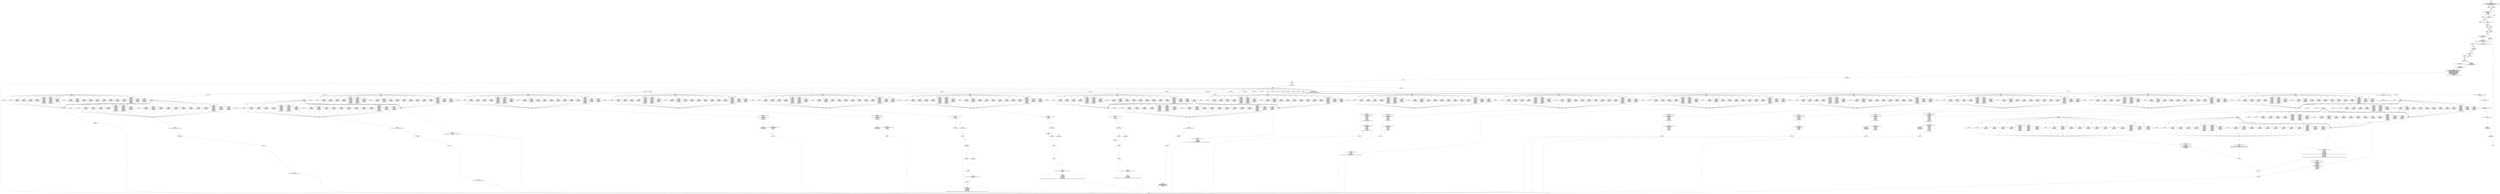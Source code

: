 digraph graphname {
n142109 [shape=box,label="(142109)\nScopes: 0\ngraphics.__softwareDirty = false\ngraphics.set___dirty(false)"];
n142108 [shape=box,label="(142108)\nScopes: 13, 0\ndata.destroy()\ngraphics.__bitmap.image.dirty = true\nvar fh = graphics.__bitmap.image\nfh.version ++"];
n142107 [shape=box,label="(142107)\nScopes: 592, 13, 0\nopenfl.display._internal.CairoGraphics.endStroke()"];
n142106 [shape=box,label="(142106)\nScopes: 13, 0\nvar _hx_tmp = openfl.display._internal.CairoGraphics.strokeCommands.get_length()\nvar _hx_tmp = _hx_tmp > 0"];
n142105 [shape=box,label="(142105)\nScopes: 591, 13, 0\nopenfl.display._internal.CairoGraphics.endFill()"];
n142104 [shape=box,label="(142104)\nScopes: 13, 0\nvar _hx_tmp = openfl.display._internal.CairoGraphics.fillCommands.get_length()\nvar _hx_tmp = _hx_tmp > 0"];
n142103 [shape=box,label="(142103)\nScopes: 23, 13, 0"];
n142102 [shape=box,label="(142102)\nLoops: 0\nScopes: 24, 23, 13, 0"];
n142101 [shape=box,label="(142101)\nLoops: 0\nScopes: 567, 24, 23, 13, 0\ndata.prev = type"];
n142100 [shape=box,label="(142100)\nLoops: 0\nScopes: 568, 567, 24, 23, 13, 0"];
n142099 [shape=box,label="(142099)\nLoops: 0\nScopes: 590, 568, 567, 24, 23, 13, 0"];
n142098 [shape=box,label="(142098)\nLoops: 0\nScopes: 589, 568, 567, 24, 23, 13, 0"];
n142097 [shape=box,label="(142097)\nLoops: 0\nScopes: 588, 568, 567, 24, 23, 13, 0\nvar data = data\nvar data = data.oPos\nvar _hx_tmp = 1\ndata.oPos = data + _hx_tmp"];
n142096 [shape=box,label="(142096)\nLoops: 0\nScopes: 587, 568, 567, 24, 23, 13, 0\nvar data = data\nvar data = data.oPos\nvar _hx_tmp = 1\ndata.oPos = data + _hx_tmp"];
n142095 [shape=box,label="(142095)\nLoops: 0\nScopes: 586, 568, 567, 24, 23, 13, 0\nvar data = data\nvar data = data.fPos\nvar _hx_tmp = 2\ndata.fPos = data + _hx_tmp"];
n142094 [shape=box,label="(142094)\nLoops: 0\nScopes: 585, 568, 567, 24, 23, 13, 0\nvar data = data\nvar data = data.fPos\nvar _hx_tmp = 2\ndata.fPos = data + _hx_tmp"];
n142093 [shape=box,label="(142093)\nLoops: 0\nScopes: 584, 568, 567, 24, 23, 13, 0\nvar data = data\nvar data = data.oPos\nvar _hx_tmp = 4\ndata.oPos = data + _hx_tmp\nvar data = data\nvar data = data.iPos\nvar _hx_tmp = 1\ndata.iPos = data + _hx_tmp\nvar data = data\nvar data = data.fPos\nvar _hx_tmp = 2\ndata.fPos = data + _hx_tmp\nvar data = data\nvar data = data.bPos\nvar _hx_tmp = 1\ndata.bPos = data + _hx_tmp"];
n142092 [shape=box,label="(142092)\nLoops: 0\nScopes: 583, 568, 567, 24, 23, 13, 0\nvar data = data\nvar data = data.oPos\nvar _hx_tmp = 4\ndata.oPos = data + _hx_tmp\nvar data = data\nvar data = data.iiPos\nvar _hx_tmp = 2\ndata.iiPos = data + _hx_tmp\nvar data = data\nvar data = data.ffPos\nvar _hx_tmp = 1\ndata.ffPos = data + _hx_tmp\nvar data = data\nvar data = data.fPos\nvar _hx_tmp = 1\ndata.fPos = data + _hx_tmp"];
n142091 [shape=box,label="(142091)\nLoops: 0\nScopes: 582, 568, 567, 24, 23, 13, 0\nvar data = data\nvar data = data.oPos\nvar _hx_tmp = 2\ndata.oPos = data + _hx_tmp\nvar data = data\nvar data = data.bPos\nvar _hx_tmp = 2\ndata.bPos = data + _hx_tmp"];
n142090 [shape=box,label="(142090)\nLoops: 0\nScopes: 581, 568, 567, 24, 23, 13, 0"];
n142089 [shape=box,label="(142089)\nLoops: 0\nScopes: 580, 568, 567, 24, 23, 13, 0\nvar data = data\nvar data = data.oPos\nvar _hx_tmp = 4\ndata.oPos = data + _hx_tmp"];
n142088 [shape=box,label="(142088)\nLoops: 0\nScopes: 579, 568, 567, 24, 23, 13, 0\nvar data = data\nvar data = data.fPos\nvar _hx_tmp = 5\ndata.fPos = data + _hx_tmp\nvar data = data\nvar data = data.oPos\nvar _hx_tmp = 1\ndata.oPos = data + _hx_tmp"];
n142087 [shape=box,label="(142087)\nLoops: 0\nScopes: 578, 568, 567, 24, 23, 13, 0\nvar data = data\nvar data = data.fPos\nvar _hx_tmp = 4\ndata.fPos = data + _hx_tmp"];
n142086 [shape=box,label="(142086)\nLoops: 0\nScopes: 577, 568, 567, 24, 23, 13, 0\nvar data = data\nvar data = data.oPos\nvar _hx_tmp = 3\ndata.oPos = data + _hx_tmp"];
n142085 [shape=box,label="(142085)\nLoops: 0\nScopes: 576, 568, 567, 24, 23, 13, 0\nvar data = data\nvar data = data.fPos\nvar _hx_tmp = 4\ndata.fPos = data + _hx_tmp"];
n142084 [shape=box,label="(142084)\nLoops: 0\nScopes: 575, 568, 567, 24, 23, 13, 0\nvar data = data\nvar data = data.fPos\nvar _hx_tmp = 3\ndata.fPos = data + _hx_tmp"];
n142083 [shape=box,label="(142083)\nLoops: 0\nScopes: 574, 568, 567, 24, 23, 13, 0\nvar data = data\nvar data = data.fPos\nvar _hx_tmp = 4\ndata.fPos = data + _hx_tmp"];
n142082 [shape=box,label="(142082)\nLoops: 0\nScopes: 573, 568, 567, 24, 23, 13, 0\nvar data = data\nvar data = data.fPos\nvar _hx_tmp = 6\ndata.fPos = data + _hx_tmp"];
n142081 [shape=box,label="(142081)\nLoops: 0\nScopes: 572, 568, 567, 24, 23, 13, 0\nvar data = data\nvar data = data.oPos\nvar _hx_tmp = 1\ndata.oPos = data + _hx_tmp"];
n142080 [shape=box,label="(142080)\nLoops: 0\nScopes: 571, 568, 567, 24, 23, 13, 0\nvar data = data\nvar data = data.oPos\nvar _hx_tmp = 4\ndata.oPos = data + _hx_tmp\nvar data = data\nvar data = data.iiPos\nvar _hx_tmp = 2\ndata.iiPos = data + _hx_tmp\nvar data = data\nvar data = data.ffPos\nvar _hx_tmp = 1\ndata.ffPos = data + _hx_tmp\nvar data = data\nvar data = data.fPos\nvar _hx_tmp = 1\ndata.fPos = data + _hx_tmp"];
n142079 [shape=box,label="(142079)\nLoops: 0\nScopes: 570, 568, 567, 24, 23, 13, 0\nvar data = data\nvar data = data.iPos\nvar _hx_tmp = 1\ndata.iPos = data + _hx_tmp\nvar data = data\nvar data = data.fPos\nvar _hx_tmp = 1\ndata.fPos = data + _hx_tmp"];
n142078 [shape=box,label="(142078)\nLoops: 0\nScopes: 569, 568, 567, 24, 23, 13, 0\nvar data = data\nvar data = data.oPos\nvar _hx_tmp = 2\ndata.oPos = data + _hx_tmp\nvar data = data\nvar data = data.bPos\nvar _hx_tmp = 2\ndata.bPos = data + _hx_tmp"];
n142077 [shape=box,label="(142077)\nLoops: 0\nScopes: 568, 567, 24, 23, 13, 0\nvar ` = data.prev\nvar _hx_tmp = enumIndex `"];
n142076 [shape=box,label="(142076)\nLoops: 0\nScopes: 567, 24, 23, 13, 0"];
n142075 [shape=box,label="(142075)\nLoops: 0\nScopes: 541, 24, 23, 13, 0\nopenfl.display._internal.CairoGraphics.fillCommands.windingNonZero()"];
n142074 [shape=box,label="(142074)\nLoops: 0\nScopes: 542, 541, 24, 23, 13, 0"];
n142073 [shape=box,label="(142073)\nLoops: 0\nScopes: 566, 542, 541, 24, 23, 13, 0\nvar this\nthis = data"];
n142072 [shape=box,label="(142072)\nLoops: 0\nScopes: 542, 541, 24, 23, 13, 0\ndata.prev = openfl.display._internal.DrawCommandType.WINDING_NON_ZERO"];
n142071 [shape=box,label="(142071)\nLoops: 0\nScopes: 543, 542, 541, 24, 23, 13, 0"];
n142070 [shape=box,label="(142070)\nLoops: 0\nScopes: 565, 543, 542, 541, 24, 23, 13, 0"];
n142069 [shape=box,label="(142069)\nLoops: 0\nScopes: 564, 543, 542, 541, 24, 23, 13, 0"];
n142068 [shape=box,label="(142068)\nLoops: 0\nScopes: 563, 543, 542, 541, 24, 23, 13, 0\nvar data = data\nvar data = data.oPos\nvar _hx_tmp = 1\ndata.oPos = data + _hx_tmp"];
n142067 [shape=box,label="(142067)\nLoops: 0\nScopes: 562, 543, 542, 541, 24, 23, 13, 0\nvar data = data\nvar data = data.oPos\nvar _hx_tmp = 1\ndata.oPos = data + _hx_tmp"];
n142066 [shape=box,label="(142066)\nLoops: 0\nScopes: 561, 543, 542, 541, 24, 23, 13, 0\nvar data = data\nvar data = data.fPos\nvar _hx_tmp = 2\ndata.fPos = data + _hx_tmp"];
n142065 [shape=box,label="(142065)\nLoops: 0\nScopes: 560, 543, 542, 541, 24, 23, 13, 0\nvar data = data\nvar data = data.fPos\nvar _hx_tmp = 2\ndata.fPos = data + _hx_tmp"];
n142064 [shape=box,label="(142064)\nLoops: 0\nScopes: 559, 543, 542, 541, 24, 23, 13, 0\nvar data = data\nvar data = data.oPos\nvar _hx_tmp = 4\ndata.oPos = data + _hx_tmp\nvar data = data\nvar data = data.iPos\nvar _hx_tmp = 1\ndata.iPos = data + _hx_tmp\nvar data = data\nvar data = data.fPos\nvar _hx_tmp = 2\ndata.fPos = data + _hx_tmp\nvar data = data\nvar data = data.bPos\nvar _hx_tmp = 1\ndata.bPos = data + _hx_tmp"];
n142063 [shape=box,label="(142063)\nLoops: 0\nScopes: 558, 543, 542, 541, 24, 23, 13, 0\nvar data = data\nvar data = data.oPos\nvar _hx_tmp = 4\ndata.oPos = data + _hx_tmp\nvar data = data\nvar data = data.iiPos\nvar _hx_tmp = 2\ndata.iiPos = data + _hx_tmp\nvar data = data\nvar data = data.ffPos\nvar _hx_tmp = 1\ndata.ffPos = data + _hx_tmp\nvar data = data\nvar data = data.fPos\nvar _hx_tmp = 1\ndata.fPos = data + _hx_tmp"];
n142062 [shape=box,label="(142062)\nLoops: 0\nScopes: 557, 543, 542, 541, 24, 23, 13, 0\nvar data = data\nvar data = data.oPos\nvar _hx_tmp = 2\ndata.oPos = data + _hx_tmp\nvar data = data\nvar data = data.bPos\nvar _hx_tmp = 2\ndata.bPos = data + _hx_tmp"];
n142061 [shape=box,label="(142061)\nLoops: 0\nScopes: 556, 543, 542, 541, 24, 23, 13, 0"];
n142060 [shape=box,label="(142060)\nLoops: 0\nScopes: 555, 543, 542, 541, 24, 23, 13, 0\nvar data = data\nvar data = data.oPos\nvar _hx_tmp = 4\ndata.oPos = data + _hx_tmp"];
n142059 [shape=box,label="(142059)\nLoops: 0\nScopes: 554, 543, 542, 541, 24, 23, 13, 0\nvar data = data\nvar data = data.fPos\nvar _hx_tmp = 5\ndata.fPos = data + _hx_tmp\nvar data = data\nvar data = data.oPos\nvar _hx_tmp = 1\ndata.oPos = data + _hx_tmp"];
n142058 [shape=box,label="(142058)\nLoops: 0\nScopes: 553, 543, 542, 541, 24, 23, 13, 0\nvar data = data\nvar data = data.fPos\nvar _hx_tmp = 4\ndata.fPos = data + _hx_tmp"];
n142057 [shape=box,label="(142057)\nLoops: 0\nScopes: 552, 543, 542, 541, 24, 23, 13, 0\nvar data = data\nvar data = data.oPos\nvar _hx_tmp = 3\ndata.oPos = data + _hx_tmp"];
n142056 [shape=box,label="(142056)\nLoops: 0\nScopes: 551, 543, 542, 541, 24, 23, 13, 0\nvar data = data\nvar data = data.fPos\nvar _hx_tmp = 4\ndata.fPos = data + _hx_tmp"];
n142055 [shape=box,label="(142055)\nLoops: 0\nScopes: 550, 543, 542, 541, 24, 23, 13, 0\nvar data = data\nvar data = data.fPos\nvar _hx_tmp = 3\ndata.fPos = data + _hx_tmp"];
n142054 [shape=box,label="(142054)\nLoops: 0\nScopes: 549, 543, 542, 541, 24, 23, 13, 0\nvar data = data\nvar data = data.fPos\nvar _hx_tmp = 4\ndata.fPos = data + _hx_tmp"];
n142053 [shape=box,label="(142053)\nLoops: 0\nScopes: 548, 543, 542, 541, 24, 23, 13, 0\nvar data = data\nvar data = data.fPos\nvar _hx_tmp = 6\ndata.fPos = data + _hx_tmp"];
n142052 [shape=box,label="(142052)\nLoops: 0\nScopes: 547, 543, 542, 541, 24, 23, 13, 0\nvar data = data\nvar data = data.oPos\nvar _hx_tmp = 1\ndata.oPos = data + _hx_tmp"];
n142051 [shape=box,label="(142051)\nLoops: 0\nScopes: 546, 543, 542, 541, 24, 23, 13, 0\nvar data = data\nvar data = data.oPos\nvar _hx_tmp = 4\ndata.oPos = data + _hx_tmp\nvar data = data\nvar data = data.iiPos\nvar _hx_tmp = 2\ndata.iiPos = data + _hx_tmp\nvar data = data\nvar data = data.ffPos\nvar _hx_tmp = 1\ndata.ffPos = data + _hx_tmp\nvar data = data\nvar data = data.fPos\nvar _hx_tmp = 1\ndata.fPos = data + _hx_tmp"];
n142050 [shape=box,label="(142050)\nLoops: 0\nScopes: 545, 543, 542, 541, 24, 23, 13, 0\nvar data = data\nvar data = data.iPos\nvar _hx_tmp = 1\ndata.iPos = data + _hx_tmp\nvar data = data\nvar data = data.fPos\nvar _hx_tmp = 1\ndata.fPos = data + _hx_tmp"];
n142049 [shape=box,label="(142049)\nLoops: 0\nScopes: 544, 543, 542, 541, 24, 23, 13, 0\nvar data = data\nvar data = data.oPos\nvar _hx_tmp = 2\ndata.oPos = data + _hx_tmp\nvar data = data\nvar data = data.bPos\nvar _hx_tmp = 2\ndata.bPos = data + _hx_tmp"];
n142048 [shape=box,label="(142048)\nLoops: 0\nScopes: 543, 542, 541, 24, 23, 13, 0\nvar ` = data.prev\nvar _hx_tmp = enumIndex `"];
n142047 [shape=box,label="(142047)\nLoops: 0\nScopes: 542, 541, 24, 23, 13, 0"];
n142046 [shape=box,label="(142046)\nLoops: 0\nScopes: 541, 24, 23, 13, 0"];
n142045 [shape=box,label="(142045)\nLoops: 0\nScopes: 515, 24, 23, 13, 0\nopenfl.display._internal.CairoGraphics.fillCommands.windingEvenOdd()"];
n142044 [shape=box,label="(142044)\nLoops: 0\nScopes: 516, 515, 24, 23, 13, 0"];
n142043 [shape=box,label="(142043)\nLoops: 0\nScopes: 540, 516, 515, 24, 23, 13, 0\nvar this\nthis = data"];
n142042 [shape=box,label="(142042)\nLoops: 0\nScopes: 516, 515, 24, 23, 13, 0\ndata.prev = openfl.display._internal.DrawCommandType.WINDING_EVEN_ODD"];
n142041 [shape=box,label="(142041)\nLoops: 0\nScopes: 517, 516, 515, 24, 23, 13, 0"];
n142040 [shape=box,label="(142040)\nLoops: 0\nScopes: 539, 517, 516, 515, 24, 23, 13, 0"];
n142039 [shape=box,label="(142039)\nLoops: 0\nScopes: 538, 517, 516, 515, 24, 23, 13, 0"];
n142038 [shape=box,label="(142038)\nLoops: 0\nScopes: 537, 517, 516, 515, 24, 23, 13, 0\nvar data = data\nvar data = data.oPos\nvar _hx_tmp = 1\ndata.oPos = data + _hx_tmp"];
n142037 [shape=box,label="(142037)\nLoops: 0\nScopes: 536, 517, 516, 515, 24, 23, 13, 0\nvar data = data\nvar data = data.oPos\nvar _hx_tmp = 1\ndata.oPos = data + _hx_tmp"];
n142036 [shape=box,label="(142036)\nLoops: 0\nScopes: 535, 517, 516, 515, 24, 23, 13, 0\nvar data = data\nvar data = data.fPos\nvar _hx_tmp = 2\ndata.fPos = data + _hx_tmp"];
n142035 [shape=box,label="(142035)\nLoops: 0\nScopes: 534, 517, 516, 515, 24, 23, 13, 0\nvar data = data\nvar data = data.fPos\nvar _hx_tmp = 2\ndata.fPos = data + _hx_tmp"];
n142034 [shape=box,label="(142034)\nLoops: 0\nScopes: 533, 517, 516, 515, 24, 23, 13, 0\nvar data = data\nvar data = data.oPos\nvar _hx_tmp = 4\ndata.oPos = data + _hx_tmp\nvar data = data\nvar data = data.iPos\nvar _hx_tmp = 1\ndata.iPos = data + _hx_tmp\nvar data = data\nvar data = data.fPos\nvar _hx_tmp = 2\ndata.fPos = data + _hx_tmp\nvar data = data\nvar data = data.bPos\nvar _hx_tmp = 1\ndata.bPos = data + _hx_tmp"];
n142033 [shape=box,label="(142033)\nLoops: 0\nScopes: 532, 517, 516, 515, 24, 23, 13, 0\nvar data = data\nvar data = data.oPos\nvar _hx_tmp = 4\ndata.oPos = data + _hx_tmp\nvar data = data\nvar data = data.iiPos\nvar _hx_tmp = 2\ndata.iiPos = data + _hx_tmp\nvar data = data\nvar data = data.ffPos\nvar _hx_tmp = 1\ndata.ffPos = data + _hx_tmp\nvar data = data\nvar data = data.fPos\nvar _hx_tmp = 1\ndata.fPos = data + _hx_tmp"];
n142032 [shape=box,label="(142032)\nLoops: 0\nScopes: 531, 517, 516, 515, 24, 23, 13, 0\nvar data = data\nvar data = data.oPos\nvar _hx_tmp = 2\ndata.oPos = data + _hx_tmp\nvar data = data\nvar data = data.bPos\nvar _hx_tmp = 2\ndata.bPos = data + _hx_tmp"];
n142031 [shape=box,label="(142031)\nLoops: 0\nScopes: 530, 517, 516, 515, 24, 23, 13, 0"];
n142030 [shape=box,label="(142030)\nLoops: 0\nScopes: 529, 517, 516, 515, 24, 23, 13, 0\nvar data = data\nvar data = data.oPos\nvar _hx_tmp = 4\ndata.oPos = data + _hx_tmp"];
n142029 [shape=box,label="(142029)\nLoops: 0\nScopes: 528, 517, 516, 515, 24, 23, 13, 0\nvar data = data\nvar data = data.fPos\nvar _hx_tmp = 5\ndata.fPos = data + _hx_tmp\nvar data = data\nvar data = data.oPos\nvar _hx_tmp = 1\ndata.oPos = data + _hx_tmp"];
n142028 [shape=box,label="(142028)\nLoops: 0\nScopes: 527, 517, 516, 515, 24, 23, 13, 0\nvar data = data\nvar data = data.fPos\nvar _hx_tmp = 4\ndata.fPos = data + _hx_tmp"];
n142027 [shape=box,label="(142027)\nLoops: 0\nScopes: 526, 517, 516, 515, 24, 23, 13, 0\nvar data = data\nvar data = data.oPos\nvar _hx_tmp = 3\ndata.oPos = data + _hx_tmp"];
n142026 [shape=box,label="(142026)\nLoops: 0\nScopes: 525, 517, 516, 515, 24, 23, 13, 0\nvar data = data\nvar data = data.fPos\nvar _hx_tmp = 4\ndata.fPos = data + _hx_tmp"];
n142025 [shape=box,label="(142025)\nLoops: 0\nScopes: 524, 517, 516, 515, 24, 23, 13, 0\nvar data = data\nvar data = data.fPos\nvar _hx_tmp = 3\ndata.fPos = data + _hx_tmp"];
n142024 [shape=box,label="(142024)\nLoops: 0\nScopes: 523, 517, 516, 515, 24, 23, 13, 0\nvar data = data\nvar data = data.fPos\nvar _hx_tmp = 4\ndata.fPos = data + _hx_tmp"];
n142023 [shape=box,label="(142023)\nLoops: 0\nScopes: 522, 517, 516, 515, 24, 23, 13, 0\nvar data = data\nvar data = data.fPos\nvar _hx_tmp = 6\ndata.fPos = data + _hx_tmp"];
n142022 [shape=box,label="(142022)\nLoops: 0\nScopes: 521, 517, 516, 515, 24, 23, 13, 0\nvar data = data\nvar data = data.oPos\nvar _hx_tmp = 1\ndata.oPos = data + _hx_tmp"];
n142021 [shape=box,label="(142021)\nLoops: 0\nScopes: 520, 517, 516, 515, 24, 23, 13, 0\nvar data = data\nvar data = data.oPos\nvar _hx_tmp = 4\ndata.oPos = data + _hx_tmp\nvar data = data\nvar data = data.iiPos\nvar _hx_tmp = 2\ndata.iiPos = data + _hx_tmp\nvar data = data\nvar data = data.ffPos\nvar _hx_tmp = 1\ndata.ffPos = data + _hx_tmp\nvar data = data\nvar data = data.fPos\nvar _hx_tmp = 1\ndata.fPos = data + _hx_tmp"];
n142020 [shape=box,label="(142020)\nLoops: 0\nScopes: 519, 517, 516, 515, 24, 23, 13, 0\nvar data = data\nvar data = data.iPos\nvar _hx_tmp = 1\ndata.iPos = data + _hx_tmp\nvar data = data\nvar data = data.fPos\nvar _hx_tmp = 1\ndata.fPos = data + _hx_tmp"];
n142019 [shape=box,label="(142019)\nLoops: 0\nScopes: 518, 517, 516, 515, 24, 23, 13, 0\nvar data = data\nvar data = data.oPos\nvar _hx_tmp = 2\ndata.oPos = data + _hx_tmp\nvar data = data\nvar data = data.bPos\nvar _hx_tmp = 2\ndata.bPos = data + _hx_tmp"];
n142018 [shape=box,label="(142018)\nLoops: 0\nScopes: 517, 516, 515, 24, 23, 13, 0\nvar ` = data.prev\nvar _hx_tmp = enumIndex `"];
n142017 [shape=box,label="(142017)\nLoops: 0\nScopes: 516, 515, 24, 23, 13, 0"];
n142016 [shape=box,label="(142016)\nLoops: 0\nScopes: 515, 24, 23, 13, 0"];
n142015 [shape=box,label="(142015)\nLoops: 0\nScopes: 491, 24, 23, 13, 0\ndata.prev = openfl.display._internal.DrawCommandType.OVERRIDE_BLEND_MODE\nvar this\nthis = data\nvar c = cast this\nrenderer.__setBlendModeCairo(openfl.display._internal.CairoGraphics.cairo, cast cast c.buffer.o[cast c.oPos])"];
n142014 [shape=box,label="(142014)\nLoops: 0\nScopes: 492, 491, 24, 23, 13, 0"];
n142013 [shape=box,label="(142013)\nLoops: 0\nScopes: 514, 492, 491, 24, 23, 13, 0"];
n142012 [shape=box,label="(142012)\nLoops: 0\nScopes: 513, 492, 491, 24, 23, 13, 0"];
n142011 [shape=box,label="(142011)\nLoops: 0\nScopes: 512, 492, 491, 24, 23, 13, 0\nvar data = data\nvar data = data.oPos\nvar _hx_tmp = 1\ndata.oPos = data + _hx_tmp"];
n142010 [shape=box,label="(142010)\nLoops: 0\nScopes: 511, 492, 491, 24, 23, 13, 0\nvar data = data\nvar data = data.oPos\nvar _hx_tmp = 1\ndata.oPos = data + _hx_tmp"];
n142009 [shape=box,label="(142009)\nLoops: 0\nScopes: 510, 492, 491, 24, 23, 13, 0\nvar data = data\nvar data = data.fPos\nvar _hx_tmp = 2\ndata.fPos = data + _hx_tmp"];
n142008 [shape=box,label="(142008)\nLoops: 0\nScopes: 509, 492, 491, 24, 23, 13, 0\nvar data = data\nvar data = data.fPos\nvar _hx_tmp = 2\ndata.fPos = data + _hx_tmp"];
n142007 [shape=box,label="(142007)\nLoops: 0\nScopes: 508, 492, 491, 24, 23, 13, 0\nvar data = data\nvar data = data.oPos\nvar _hx_tmp = 4\ndata.oPos = data + _hx_tmp\nvar data = data\nvar data = data.iPos\nvar _hx_tmp = 1\ndata.iPos = data + _hx_tmp\nvar data = data\nvar data = data.fPos\nvar _hx_tmp = 2\ndata.fPos = data + _hx_tmp\nvar data = data\nvar data = data.bPos\nvar _hx_tmp = 1\ndata.bPos = data + _hx_tmp"];
n142006 [shape=box,label="(142006)\nLoops: 0\nScopes: 507, 492, 491, 24, 23, 13, 0\nvar data = data\nvar data = data.oPos\nvar _hx_tmp = 4\ndata.oPos = data + _hx_tmp\nvar data = data\nvar data = data.iiPos\nvar _hx_tmp = 2\ndata.iiPos = data + _hx_tmp\nvar data = data\nvar data = data.ffPos\nvar _hx_tmp = 1\ndata.ffPos = data + _hx_tmp\nvar data = data\nvar data = data.fPos\nvar _hx_tmp = 1\ndata.fPos = data + _hx_tmp"];
n142005 [shape=box,label="(142005)\nLoops: 0\nScopes: 506, 492, 491, 24, 23, 13, 0\nvar data = data\nvar data = data.oPos\nvar _hx_tmp = 2\ndata.oPos = data + _hx_tmp\nvar data = data\nvar data = data.bPos\nvar _hx_tmp = 2\ndata.bPos = data + _hx_tmp"];
n142004 [shape=box,label="(142004)\nLoops: 0\nScopes: 505, 492, 491, 24, 23, 13, 0"];
n142003 [shape=box,label="(142003)\nLoops: 0\nScopes: 504, 492, 491, 24, 23, 13, 0\nvar data = data\nvar data = data.oPos\nvar _hx_tmp = 4\ndata.oPos = data + _hx_tmp"];
n142002 [shape=box,label="(142002)\nLoops: 0\nScopes: 503, 492, 491, 24, 23, 13, 0\nvar data = data\nvar data = data.fPos\nvar _hx_tmp = 5\ndata.fPos = data + _hx_tmp\nvar data = data\nvar data = data.oPos\nvar _hx_tmp = 1\ndata.oPos = data + _hx_tmp"];
n142001 [shape=box,label="(142001)\nLoops: 0\nScopes: 502, 492, 491, 24, 23, 13, 0\nvar data = data\nvar data = data.fPos\nvar _hx_tmp = 4\ndata.fPos = data + _hx_tmp"];
n142000 [shape=box,label="(142000)\nLoops: 0\nScopes: 501, 492, 491, 24, 23, 13, 0\nvar data = data\nvar data = data.oPos\nvar _hx_tmp = 3\ndata.oPos = data + _hx_tmp"];
n141999 [shape=box,label="(141999)\nLoops: 0\nScopes: 500, 492, 491, 24, 23, 13, 0\nvar data = data\nvar data = data.fPos\nvar _hx_tmp = 4\ndata.fPos = data + _hx_tmp"];
n141998 [shape=box,label="(141998)\nLoops: 0\nScopes: 499, 492, 491, 24, 23, 13, 0\nvar data = data\nvar data = data.fPos\nvar _hx_tmp = 3\ndata.fPos = data + _hx_tmp"];
n141997 [shape=box,label="(141997)\nLoops: 0\nScopes: 498, 492, 491, 24, 23, 13, 0\nvar data = data\nvar data = data.fPos\nvar _hx_tmp = 4\ndata.fPos = data + _hx_tmp"];
n141996 [shape=box,label="(141996)\nLoops: 0\nScopes: 497, 492, 491, 24, 23, 13, 0\nvar data = data\nvar data = data.fPos\nvar _hx_tmp = 6\ndata.fPos = data + _hx_tmp"];
n141995 [shape=box,label="(141995)\nLoops: 0\nScopes: 496, 492, 491, 24, 23, 13, 0\nvar data = data\nvar data = data.oPos\nvar _hx_tmp = 1\ndata.oPos = data + _hx_tmp"];
n141994 [shape=box,label="(141994)\nLoops: 0\nScopes: 495, 492, 491, 24, 23, 13, 0\nvar data = data\nvar data = data.oPos\nvar _hx_tmp = 4\ndata.oPos = data + _hx_tmp\nvar data = data\nvar data = data.iiPos\nvar _hx_tmp = 2\ndata.iiPos = data + _hx_tmp\nvar data = data\nvar data = data.ffPos\nvar _hx_tmp = 1\ndata.ffPos = data + _hx_tmp\nvar data = data\nvar data = data.fPos\nvar _hx_tmp = 1\ndata.fPos = data + _hx_tmp"];
n141993 [shape=box,label="(141993)\nLoops: 0\nScopes: 494, 492, 491, 24, 23, 13, 0\nvar data = data\nvar data = data.iPos\nvar _hx_tmp = 1\ndata.iPos = data + _hx_tmp\nvar data = data\nvar data = data.fPos\nvar _hx_tmp = 1\ndata.fPos = data + _hx_tmp"];
n141992 [shape=box,label="(141992)\nLoops: 0\nScopes: 493, 492, 491, 24, 23, 13, 0\nvar data = data\nvar data = data.oPos\nvar _hx_tmp = 2\ndata.oPos = data + _hx_tmp\nvar data = data\nvar data = data.bPos\nvar _hx_tmp = 2\ndata.bPos = data + _hx_tmp"];
n141991 [shape=box,label="(141991)\nLoops: 0\nScopes: 492, 491, 24, 23, 13, 0\nvar ` = data.prev\nvar _hx_tmp = enumIndex `"];
n141990 [shape=box,label="(141990)\nLoops: 0\nScopes: 491, 24, 23, 13, 0"];
n141989 [shape=box,label="(141989)\nLoops: 0\nScopes: 465, 24, 23, 13, 0"];
n141988 [shape=box,label="(141988)\nLoops: 0\nScopes: 490, 465, 24, 23, 13, 0\ninitStrokeX = cast c.buffer.f[cast c.fPos]\nvar c = cast c.buffer.f\nvar initStrokeY = cast c.fPos + 1\ninitStrokeY = c[initStrokeY]"];
n141987 [shape=box,label="(141987)\nLoops: 0\nScopes: 489, 465, 24, 23, 13, 0\nvar _hx_tmp = openfl.display._internal.CairoGraphics.strokeCommands\nvar c = cast c.buffer.f[cast c.fPos]\nvar c = cast c.buffer.f\nvar c = cast c.fPos + 1\nvar c = c[c]\n_hx_tmp.moveTo(c, c)"];
n141986 [shape=box,label="(141986)\nLoops: 0\nScopes: 465, 24, 23, 13, 0\ndata.prev = openfl.display._internal.DrawCommandType.MOVE_TO\nvar this\nthis = data\nvar c = cast this\nvar _hx_tmp = openfl.display._internal.CairoGraphics.fillCommands\nvar c = cast c.buffer.f[cast c.fPos]\nvar c = cast c.buffer.f\nvar c = cast c.fPos + 1\nvar c = c[c]\n_hx_tmp.moveTo(c, c)\nvar hasLineStyle = hasLineStyle"];
n141985 [shape=box,label="(141985)\nLoops: 0\nScopes: 466, 465, 24, 23, 13, 0"];
n141984 [shape=box,label="(141984)\nLoops: 0\nScopes: 488, 466, 465, 24, 23, 13, 0"];
n141983 [shape=box,label="(141983)\nLoops: 0\nScopes: 487, 466, 465, 24, 23, 13, 0"];
n141982 [shape=box,label="(141982)\nLoops: 0\nScopes: 486, 466, 465, 24, 23, 13, 0\nvar data = data\nvar data = data.oPos\nvar _hx_tmp = 1\ndata.oPos = data + _hx_tmp"];
n141981 [shape=box,label="(141981)\nLoops: 0\nScopes: 485, 466, 465, 24, 23, 13, 0\nvar data = data\nvar data = data.oPos\nvar _hx_tmp = 1\ndata.oPos = data + _hx_tmp"];
n141980 [shape=box,label="(141980)\nLoops: 0\nScopes: 484, 466, 465, 24, 23, 13, 0\nvar data = data\nvar data = data.fPos\nvar _hx_tmp = 2\ndata.fPos = data + _hx_tmp"];
n141979 [shape=box,label="(141979)\nLoops: 0\nScopes: 483, 466, 465, 24, 23, 13, 0\nvar data = data\nvar data = data.fPos\nvar _hx_tmp = 2\ndata.fPos = data + _hx_tmp"];
n141978 [shape=box,label="(141978)\nLoops: 0\nScopes: 482, 466, 465, 24, 23, 13, 0\nvar data = data\nvar data = data.oPos\nvar _hx_tmp = 4\ndata.oPos = data + _hx_tmp\nvar data = data\nvar data = data.iPos\nvar _hx_tmp = 1\ndata.iPos = data + _hx_tmp\nvar data = data\nvar data = data.fPos\nvar _hx_tmp = 2\ndata.fPos = data + _hx_tmp\nvar data = data\nvar data = data.bPos\nvar _hx_tmp = 1\ndata.bPos = data + _hx_tmp"];
n141977 [shape=box,label="(141977)\nLoops: 0\nScopes: 481, 466, 465, 24, 23, 13, 0\nvar data = data\nvar data = data.oPos\nvar _hx_tmp = 4\ndata.oPos = data + _hx_tmp\nvar data = data\nvar data = data.iiPos\nvar _hx_tmp = 2\ndata.iiPos = data + _hx_tmp\nvar data = data\nvar data = data.ffPos\nvar _hx_tmp = 1\ndata.ffPos = data + _hx_tmp\nvar data = data\nvar data = data.fPos\nvar _hx_tmp = 1\ndata.fPos = data + _hx_tmp"];
n141976 [shape=box,label="(141976)\nLoops: 0\nScopes: 480, 466, 465, 24, 23, 13, 0\nvar data = data\nvar data = data.oPos\nvar _hx_tmp = 2\ndata.oPos = data + _hx_tmp\nvar data = data\nvar data = data.bPos\nvar _hx_tmp = 2\ndata.bPos = data + _hx_tmp"];
n141975 [shape=box,label="(141975)\nLoops: 0\nScopes: 479, 466, 465, 24, 23, 13, 0"];
n141974 [shape=box,label="(141974)\nLoops: 0\nScopes: 478, 466, 465, 24, 23, 13, 0\nvar data = data\nvar data = data.oPos\nvar _hx_tmp = 4\ndata.oPos = data + _hx_tmp"];
n141973 [shape=box,label="(141973)\nLoops: 0\nScopes: 477, 466, 465, 24, 23, 13, 0\nvar data = data\nvar data = data.fPos\nvar _hx_tmp = 5\ndata.fPos = data + _hx_tmp\nvar data = data\nvar data = data.oPos\nvar _hx_tmp = 1\ndata.oPos = data + _hx_tmp"];
n141972 [shape=box,label="(141972)\nLoops: 0\nScopes: 476, 466, 465, 24, 23, 13, 0\nvar data = data\nvar data = data.fPos\nvar _hx_tmp = 4\ndata.fPos = data + _hx_tmp"];
n141971 [shape=box,label="(141971)\nLoops: 0\nScopes: 475, 466, 465, 24, 23, 13, 0\nvar data = data\nvar data = data.oPos\nvar _hx_tmp = 3\ndata.oPos = data + _hx_tmp"];
n141970 [shape=box,label="(141970)\nLoops: 0\nScopes: 474, 466, 465, 24, 23, 13, 0\nvar data = data\nvar data = data.fPos\nvar _hx_tmp = 4\ndata.fPos = data + _hx_tmp"];
n141969 [shape=box,label="(141969)\nLoops: 0\nScopes: 473, 466, 465, 24, 23, 13, 0\nvar data = data\nvar data = data.fPos\nvar _hx_tmp = 3\ndata.fPos = data + _hx_tmp"];
n141968 [shape=box,label="(141968)\nLoops: 0\nScopes: 472, 466, 465, 24, 23, 13, 0\nvar data = data\nvar data = data.fPos\nvar _hx_tmp = 4\ndata.fPos = data + _hx_tmp"];
n141967 [shape=box,label="(141967)\nLoops: 0\nScopes: 471, 466, 465, 24, 23, 13, 0\nvar data = data\nvar data = data.fPos\nvar _hx_tmp = 6\ndata.fPos = data + _hx_tmp"];
n141966 [shape=box,label="(141966)\nLoops: 0\nScopes: 470, 466, 465, 24, 23, 13, 0\nvar data = data\nvar data = data.oPos\nvar _hx_tmp = 1\ndata.oPos = data + _hx_tmp"];
n141965 [shape=box,label="(141965)\nLoops: 0\nScopes: 469, 466, 465, 24, 23, 13, 0\nvar data = data\nvar data = data.oPos\nvar _hx_tmp = 4\ndata.oPos = data + _hx_tmp\nvar data = data\nvar data = data.iiPos\nvar _hx_tmp = 2\ndata.iiPos = data + _hx_tmp\nvar data = data\nvar data = data.ffPos\nvar _hx_tmp = 1\ndata.ffPos = data + _hx_tmp\nvar data = data\nvar data = data.fPos\nvar _hx_tmp = 1\ndata.fPos = data + _hx_tmp"];
n141964 [shape=box,label="(141964)\nLoops: 0\nScopes: 468, 466, 465, 24, 23, 13, 0\nvar data = data\nvar data = data.iPos\nvar _hx_tmp = 1\ndata.iPos = data + _hx_tmp\nvar data = data\nvar data = data.fPos\nvar _hx_tmp = 1\ndata.fPos = data + _hx_tmp"];
n141963 [shape=box,label="(141963)\nLoops: 0\nScopes: 467, 466, 465, 24, 23, 13, 0\nvar data = data\nvar data = data.oPos\nvar _hx_tmp = 2\ndata.oPos = data + _hx_tmp\nvar data = data\nvar data = data.bPos\nvar _hx_tmp = 2\ndata.bPos = data + _hx_tmp"];
n141962 [shape=box,label="(141962)\nLoops: 0\nScopes: 466, 465, 24, 23, 13, 0\nvar ` = data.prev\nvar _hx_tmp = enumIndex `"];
n141961 [shape=box,label="(141961)\nLoops: 0\nScopes: 465, 24, 23, 13, 0"];
n141960 [shape=box,label="(141960)\nLoops: 0\nScopes: 439, 24, 23, 13, 0"];
n141959 [shape=box,label="(141959)\nLoops: 0\nScopes: 464, 439, 24, 23, 13, 0\ninitStrokeX = cast c.buffer.f[cast c.fPos]\nvar c = cast c.buffer.f\nvar initStrokeY = cast c.fPos + 1\ninitStrokeY = c[initStrokeY]"];
n141958 [shape=box,label="(141958)\nLoops: 0\nScopes: 463, 439, 24, 23, 13, 0\nvar _hx_tmp = openfl.display._internal.CairoGraphics.strokeCommands\nvar c = cast c.buffer.f[cast c.fPos]\nvar c = cast c.buffer.f\nvar c = cast c.fPos + 1\nvar c = c[c]\n_hx_tmp.lineTo(c, c)"];
n141957 [shape=box,label="(141957)\nLoops: 0\nScopes: 439, 24, 23, 13, 0\ndata.prev = openfl.display._internal.DrawCommandType.LINE_TO\nvar this\nthis = data\nvar c = cast this\nvar _hx_tmp = openfl.display._internal.CairoGraphics.fillCommands\nvar c = cast c.buffer.f[cast c.fPos]\nvar c = cast c.buffer.f\nvar c = cast c.fPos + 1\nvar c = c[c]\n_hx_tmp.lineTo(c, c)\nvar hasLineStyle = hasLineStyle"];
n141956 [shape=box,label="(141956)\nLoops: 0\nScopes: 440, 439, 24, 23, 13, 0"];
n141955 [shape=box,label="(141955)\nLoops: 0\nScopes: 462, 440, 439, 24, 23, 13, 0"];
n141954 [shape=box,label="(141954)\nLoops: 0\nScopes: 461, 440, 439, 24, 23, 13, 0"];
n141953 [shape=box,label="(141953)\nLoops: 0\nScopes: 460, 440, 439, 24, 23, 13, 0\nvar data = data\nvar data = data.oPos\nvar _hx_tmp = 1\ndata.oPos = data + _hx_tmp"];
n141952 [shape=box,label="(141952)\nLoops: 0\nScopes: 459, 440, 439, 24, 23, 13, 0\nvar data = data\nvar data = data.oPos\nvar _hx_tmp = 1\ndata.oPos = data + _hx_tmp"];
n141951 [shape=box,label="(141951)\nLoops: 0\nScopes: 458, 440, 439, 24, 23, 13, 0\nvar data = data\nvar data = data.fPos\nvar _hx_tmp = 2\ndata.fPos = data + _hx_tmp"];
n141950 [shape=box,label="(141950)\nLoops: 0\nScopes: 457, 440, 439, 24, 23, 13, 0\nvar data = data\nvar data = data.fPos\nvar _hx_tmp = 2\ndata.fPos = data + _hx_tmp"];
n141949 [shape=box,label="(141949)\nLoops: 0\nScopes: 456, 440, 439, 24, 23, 13, 0\nvar data = data\nvar data = data.oPos\nvar _hx_tmp = 4\ndata.oPos = data + _hx_tmp\nvar data = data\nvar data = data.iPos\nvar _hx_tmp = 1\ndata.iPos = data + _hx_tmp\nvar data = data\nvar data = data.fPos\nvar _hx_tmp = 2\ndata.fPos = data + _hx_tmp\nvar data = data\nvar data = data.bPos\nvar _hx_tmp = 1\ndata.bPos = data + _hx_tmp"];
n141948 [shape=box,label="(141948)\nLoops: 0\nScopes: 455, 440, 439, 24, 23, 13, 0\nvar data = data\nvar data = data.oPos\nvar _hx_tmp = 4\ndata.oPos = data + _hx_tmp\nvar data = data\nvar data = data.iiPos\nvar _hx_tmp = 2\ndata.iiPos = data + _hx_tmp\nvar data = data\nvar data = data.ffPos\nvar _hx_tmp = 1\ndata.ffPos = data + _hx_tmp\nvar data = data\nvar data = data.fPos\nvar _hx_tmp = 1\ndata.fPos = data + _hx_tmp"];
n141947 [shape=box,label="(141947)\nLoops: 0\nScopes: 454, 440, 439, 24, 23, 13, 0\nvar data = data\nvar data = data.oPos\nvar _hx_tmp = 2\ndata.oPos = data + _hx_tmp\nvar data = data\nvar data = data.bPos\nvar _hx_tmp = 2\ndata.bPos = data + _hx_tmp"];
n141946 [shape=box,label="(141946)\nLoops: 0\nScopes: 453, 440, 439, 24, 23, 13, 0"];
n141945 [shape=box,label="(141945)\nLoops: 0\nScopes: 452, 440, 439, 24, 23, 13, 0\nvar data = data\nvar data = data.oPos\nvar _hx_tmp = 4\ndata.oPos = data + _hx_tmp"];
n141944 [shape=box,label="(141944)\nLoops: 0\nScopes: 451, 440, 439, 24, 23, 13, 0\nvar data = data\nvar data = data.fPos\nvar _hx_tmp = 5\ndata.fPos = data + _hx_tmp\nvar data = data\nvar data = data.oPos\nvar _hx_tmp = 1\ndata.oPos = data + _hx_tmp"];
n141943 [shape=box,label="(141943)\nLoops: 0\nScopes: 450, 440, 439, 24, 23, 13, 0\nvar data = data\nvar data = data.fPos\nvar _hx_tmp = 4\ndata.fPos = data + _hx_tmp"];
n141942 [shape=box,label="(141942)\nLoops: 0\nScopes: 449, 440, 439, 24, 23, 13, 0\nvar data = data\nvar data = data.oPos\nvar _hx_tmp = 3\ndata.oPos = data + _hx_tmp"];
n141941 [shape=box,label="(141941)\nLoops: 0\nScopes: 448, 440, 439, 24, 23, 13, 0\nvar data = data\nvar data = data.fPos\nvar _hx_tmp = 4\ndata.fPos = data + _hx_tmp"];
n141940 [shape=box,label="(141940)\nLoops: 0\nScopes: 447, 440, 439, 24, 23, 13, 0\nvar data = data\nvar data = data.fPos\nvar _hx_tmp = 3\ndata.fPos = data + _hx_tmp"];
n141939 [shape=box,label="(141939)\nLoops: 0\nScopes: 446, 440, 439, 24, 23, 13, 0\nvar data = data\nvar data = data.fPos\nvar _hx_tmp = 4\ndata.fPos = data + _hx_tmp"];
n141938 [shape=box,label="(141938)\nLoops: 0\nScopes: 445, 440, 439, 24, 23, 13, 0\nvar data = data\nvar data = data.fPos\nvar _hx_tmp = 6\ndata.fPos = data + _hx_tmp"];
n141937 [shape=box,label="(141937)\nLoops: 0\nScopes: 444, 440, 439, 24, 23, 13, 0\nvar data = data\nvar data = data.oPos\nvar _hx_tmp = 1\ndata.oPos = data + _hx_tmp"];
n141936 [shape=box,label="(141936)\nLoops: 0\nScopes: 443, 440, 439, 24, 23, 13, 0\nvar data = data\nvar data = data.oPos\nvar _hx_tmp = 4\ndata.oPos = data + _hx_tmp\nvar data = data\nvar data = data.iiPos\nvar _hx_tmp = 2\ndata.iiPos = data + _hx_tmp\nvar data = data\nvar data = data.ffPos\nvar _hx_tmp = 1\ndata.ffPos = data + _hx_tmp\nvar data = data\nvar data = data.fPos\nvar _hx_tmp = 1\ndata.fPos = data + _hx_tmp"];
n141935 [shape=box,label="(141935)\nLoops: 0\nScopes: 442, 440, 439, 24, 23, 13, 0\nvar data = data\nvar data = data.iPos\nvar _hx_tmp = 1\ndata.iPos = data + _hx_tmp\nvar data = data\nvar data = data.fPos\nvar _hx_tmp = 1\ndata.fPos = data + _hx_tmp"];
n141934 [shape=box,label="(141934)\nLoops: 0\nScopes: 441, 440, 439, 24, 23, 13, 0\nvar data = data\nvar data = data.oPos\nvar _hx_tmp = 2\ndata.oPos = data + _hx_tmp\nvar data = data\nvar data = data.bPos\nvar _hx_tmp = 2\ndata.bPos = data + _hx_tmp"];
n141933 [shape=box,label="(141933)\nLoops: 0\nScopes: 440, 439, 24, 23, 13, 0\nvar ` = data.prev\nvar _hx_tmp = enumIndex `"];
n141932 [shape=box,label="(141932)\nLoops: 0\nScopes: 439, 24, 23, 13, 0"];
n141931 [shape=box,label="(141931)\nLoops: 0\nScopes: 409, 24, 23, 13, 0\nhasLineStyle = cast cast c.buffer.o[cast c.oPos] != null\nvar c = cast c.buffer.o\nvar _hx_tmp = cast c.oPos + 1\nvar c = cast c.buffer.o\nvar _hx_tmp = cast c.oPos + 2\nvar c = cast c.buffer.o\nvar _hx_tmp = cast c.oPos + 3\nvar c = cast c.buffer.f\nvar _hx_tmp = cast c.fPos + 1\nopenfl.display._internal.CairoGraphics.strokeCommands.lineStyle(cast cast c.buffer.o[cast c.oPos], cast cast c.buffer.i[cast c.iPos], cast cast c.buffer.f[cast c.fPos], cast cast c.buffer.b[cast c.bPos], cast c[_hx_tmp], cast c[_hx_tmp], cast c[_hx_tmp], cast c[_hx_tmp])"];
n141930 [shape=box,label="(141930)\nLoops: 0\nScopes: 435, 409, 24, 23, 13, 0"];
n141929 [shape=box,label="(141929)\nLoops: 0\nScopes: 438, 435, 409, 24, 23, 13, 0\nopenfl.display._internal.CairoGraphics.strokeCommands.moveTo(initStrokeX, initStrokeY)\ninitStrokeX = 0\ninitStrokeY = 0"];
n141928 [shape=box,label="(141928)\nLoops: 0\nScopes: 435, 409, 24, 23, 13, 0"];
n141927 [shape=box,label="(141927)\nLoops: 0\nScopes: 437, 435, 409, 24, 23, 13, 0\n_hx_tmp = true"];
n141926 [shape=box,label="(141926)\nLoops: 0\nScopes: 436, 435, 409, 24, 23, 13, 0\n_hx_tmp = initStrokeY != 0"];
n141925 [shape=box,label="(141925)\nLoops: 0\nScopes: 435, 409, 24, 23, 13, 0\nvar _hx_tmp\nvar _hx_tmp = ! initStrokeX != 0"];
n141924 [shape=box,label="(141924)\nLoops: 0\nScopes: 409, 24, 23, 13, 0"];
n141923 [shape=box,label="(141923)\nLoops: 0\nScopes: 434, 409, 24, 23, 13, 0\n_hx_tmp = false"];
n141922 [shape=box,label="(141922)\nLoops: 0\nScopes: 433, 409, 24, 23, 13, 0\n_hx_tmp = cast cast c.buffer.o[cast c.oPos] != null"];
n141921 [shape=box,label="(141921)\nLoops: 0\nScopes: 409, 24, 23, 13, 0\ndata.prev = openfl.display._internal.DrawCommandType.LINE_STYLE\nvar this\nthis = data\nvar c = cast this\nvar _hx_tmp\nvar _hx_tmp = ! hasLineStyle"];
n141920 [shape=box,label="(141920)\nLoops: 0\nScopes: 410, 409, 24, 23, 13, 0"];
n141919 [shape=box,label="(141919)\nLoops: 0\nScopes: 432, 410, 409, 24, 23, 13, 0"];
n141918 [shape=box,label="(141918)\nLoops: 0\nScopes: 431, 410, 409, 24, 23, 13, 0"];
n141917 [shape=box,label="(141917)\nLoops: 0\nScopes: 430, 410, 409, 24, 23, 13, 0\nvar data = data\nvar data = data.oPos\nvar _hx_tmp = 1\ndata.oPos = data + _hx_tmp"];
n141916 [shape=box,label="(141916)\nLoops: 0\nScopes: 429, 410, 409, 24, 23, 13, 0\nvar data = data\nvar data = data.oPos\nvar _hx_tmp = 1\ndata.oPos = data + _hx_tmp"];
n141915 [shape=box,label="(141915)\nLoops: 0\nScopes: 428, 410, 409, 24, 23, 13, 0\nvar data = data\nvar data = data.fPos\nvar _hx_tmp = 2\ndata.fPos = data + _hx_tmp"];
n141914 [shape=box,label="(141914)\nLoops: 0\nScopes: 427, 410, 409, 24, 23, 13, 0\nvar data = data\nvar data = data.fPos\nvar _hx_tmp = 2\ndata.fPos = data + _hx_tmp"];
n141913 [shape=box,label="(141913)\nLoops: 0\nScopes: 426, 410, 409, 24, 23, 13, 0\nvar data = data\nvar data = data.oPos\nvar _hx_tmp = 4\ndata.oPos = data + _hx_tmp\nvar data = data\nvar data = data.iPos\nvar _hx_tmp = 1\ndata.iPos = data + _hx_tmp\nvar data = data\nvar data = data.fPos\nvar _hx_tmp = 2\ndata.fPos = data + _hx_tmp\nvar data = data\nvar data = data.bPos\nvar _hx_tmp = 1\ndata.bPos = data + _hx_tmp"];
n141912 [shape=box,label="(141912)\nLoops: 0\nScopes: 425, 410, 409, 24, 23, 13, 0\nvar data = data\nvar data = data.oPos\nvar _hx_tmp = 4\ndata.oPos = data + _hx_tmp\nvar data = data\nvar data = data.iiPos\nvar _hx_tmp = 2\ndata.iiPos = data + _hx_tmp\nvar data = data\nvar data = data.ffPos\nvar _hx_tmp = 1\ndata.ffPos = data + _hx_tmp\nvar data = data\nvar data = data.fPos\nvar _hx_tmp = 1\ndata.fPos = data + _hx_tmp"];
n141911 [shape=box,label="(141911)\nLoops: 0\nScopes: 424, 410, 409, 24, 23, 13, 0\nvar data = data\nvar data = data.oPos\nvar _hx_tmp = 2\ndata.oPos = data + _hx_tmp\nvar data = data\nvar data = data.bPos\nvar _hx_tmp = 2\ndata.bPos = data + _hx_tmp"];
n141910 [shape=box,label="(141910)\nLoops: 0\nScopes: 423, 410, 409, 24, 23, 13, 0"];
n141909 [shape=box,label="(141909)\nLoops: 0\nScopes: 422, 410, 409, 24, 23, 13, 0\nvar data = data\nvar data = data.oPos\nvar _hx_tmp = 4\ndata.oPos = data + _hx_tmp"];
n141908 [shape=box,label="(141908)\nLoops: 0\nScopes: 421, 410, 409, 24, 23, 13, 0\nvar data = data\nvar data = data.fPos\nvar _hx_tmp = 5\ndata.fPos = data + _hx_tmp\nvar data = data\nvar data = data.oPos\nvar _hx_tmp = 1\ndata.oPos = data + _hx_tmp"];
n141907 [shape=box,label="(141907)\nLoops: 0\nScopes: 420, 410, 409, 24, 23, 13, 0\nvar data = data\nvar data = data.fPos\nvar _hx_tmp = 4\ndata.fPos = data + _hx_tmp"];
n141906 [shape=box,label="(141906)\nLoops: 0\nScopes: 419, 410, 409, 24, 23, 13, 0\nvar data = data\nvar data = data.oPos\nvar _hx_tmp = 3\ndata.oPos = data + _hx_tmp"];
n141905 [shape=box,label="(141905)\nLoops: 0\nScopes: 418, 410, 409, 24, 23, 13, 0\nvar data = data\nvar data = data.fPos\nvar _hx_tmp = 4\ndata.fPos = data + _hx_tmp"];
n141904 [shape=box,label="(141904)\nLoops: 0\nScopes: 417, 410, 409, 24, 23, 13, 0\nvar data = data\nvar data = data.fPos\nvar _hx_tmp = 3\ndata.fPos = data + _hx_tmp"];
n141903 [shape=box,label="(141903)\nLoops: 0\nScopes: 416, 410, 409, 24, 23, 13, 0\nvar data = data\nvar data = data.fPos\nvar _hx_tmp = 4\ndata.fPos = data + _hx_tmp"];
n141902 [shape=box,label="(141902)\nLoops: 0\nScopes: 415, 410, 409, 24, 23, 13, 0\nvar data = data\nvar data = data.fPos\nvar _hx_tmp = 6\ndata.fPos = data + _hx_tmp"];
n141901 [shape=box,label="(141901)\nLoops: 0\nScopes: 414, 410, 409, 24, 23, 13, 0\nvar data = data\nvar data = data.oPos\nvar _hx_tmp = 1\ndata.oPos = data + _hx_tmp"];
n141900 [shape=box,label="(141900)\nLoops: 0\nScopes: 413, 410, 409, 24, 23, 13, 0\nvar data = data\nvar data = data.oPos\nvar _hx_tmp = 4\ndata.oPos = data + _hx_tmp\nvar data = data\nvar data = data.iiPos\nvar _hx_tmp = 2\ndata.iiPos = data + _hx_tmp\nvar data = data\nvar data = data.ffPos\nvar _hx_tmp = 1\ndata.ffPos = data + _hx_tmp\nvar data = data\nvar data = data.fPos\nvar _hx_tmp = 1\ndata.fPos = data + _hx_tmp"];
n141899 [shape=box,label="(141899)\nLoops: 0\nScopes: 412, 410, 409, 24, 23, 13, 0\nvar data = data\nvar data = data.iPos\nvar _hx_tmp = 1\ndata.iPos = data + _hx_tmp\nvar data = data\nvar data = data.fPos\nvar _hx_tmp = 1\ndata.fPos = data + _hx_tmp"];
n141898 [shape=box,label="(141898)\nLoops: 0\nScopes: 411, 410, 409, 24, 23, 13, 0\nvar data = data\nvar data = data.oPos\nvar _hx_tmp = 2\ndata.oPos = data + _hx_tmp\nvar data = data\nvar data = data.bPos\nvar _hx_tmp = 2\ndata.bPos = data + _hx_tmp"];
n141897 [shape=box,label="(141897)\nLoops: 0\nScopes: 410, 409, 24, 23, 13, 0\nvar ` = data.prev\nvar _hx_tmp = enumIndex `"];
n141896 [shape=box,label="(141896)\nLoops: 0\nScopes: 409, 24, 23, 13, 0"];
n141895 [shape=box,label="(141895)\nLoops: 0\nScopes: 380, 24, 23, 13, 0\nhasLineStyle = true\nvar c = cast c.buffer.ii\nvar _hx_tmp = cast c.iiPos + 1\nvar c = cast c.buffer.o\nvar _hx_tmp = cast c.oPos + 1\nvar c = cast c.buffer.o\nvar _hx_tmp = cast c.oPos + 2\nvar c = cast c.buffer.o\nvar _hx_tmp = cast c.oPos + 3\nopenfl.display._internal.CairoGraphics.strokeCommands.lineGradientStyle(cast cast c.buffer.o[cast c.oPos], cast cast c.buffer.ii[cast c.iiPos], cast cast c.buffer.ff[cast c.ffPos], cast c[_hx_tmp], cast c[_hx_tmp], cast c[_hx_tmp], cast c[_hx_tmp], cast cast c.buffer.f[cast c.fPos])"];
n141894 [shape=box,label="(141894)\nLoops: 0\nScopes: 408, 380, 24, 23, 13, 0\nopenfl.display._internal.CairoGraphics.strokeCommands.moveTo(initStrokeX, initStrokeY)\ninitStrokeX = 0\ninitStrokeY = 0"];
n141893 [shape=box,label="(141893)\nLoops: 0\nScopes: 380, 24, 23, 13, 0"];
n141892 [shape=box,label="(141892)\nLoops: 0\nScopes: 404, 380, 24, 23, 13, 0"];
n141891 [shape=box,label="(141891)\nLoops: 0\nScopes: 406, 404, 380, 24, 23, 13, 0\n_hx_tmp = true"];
n141890 [shape=box,label="(141890)\nLoops: 0\nScopes: 405, 404, 380, 24, 23, 13, 0\n_hx_tmp = initStrokeY != 0"];
n141889 [shape=box,label="(141889)\nLoops: 0\nScopes: 407, 380, 24, 23, 13, 0\n_hx_tmp = false"];
n141888 [shape=box,label="(141888)\nLoops: 0\nScopes: 404, 380, 24, 23, 13, 0\nvar _hx_tmp = ! initStrokeX != 0"];
n141887 [shape=box,label="(141887)\nLoops: 0\nScopes: 380, 24, 23, 13, 0\ndata.prev = openfl.display._internal.DrawCommandType.LINE_GRADIENT_STYLE\nvar this\nthis = data\nvar c = cast this\nvar _hx_tmp\nvar _hx_tmp = ! hasLineStyle"];
n141886 [shape=box,label="(141886)\nLoops: 0\nScopes: 381, 380, 24, 23, 13, 0"];
n141885 [shape=box,label="(141885)\nLoops: 0\nScopes: 403, 381, 380, 24, 23, 13, 0"];
n141884 [shape=box,label="(141884)\nLoops: 0\nScopes: 402, 381, 380, 24, 23, 13, 0"];
n141883 [shape=box,label="(141883)\nLoops: 0\nScopes: 401, 381, 380, 24, 23, 13, 0\nvar data = data\nvar data = data.oPos\nvar _hx_tmp = 1\ndata.oPos = data + _hx_tmp"];
n141882 [shape=box,label="(141882)\nLoops: 0\nScopes: 400, 381, 380, 24, 23, 13, 0\nvar data = data\nvar data = data.oPos\nvar _hx_tmp = 1\ndata.oPos = data + _hx_tmp"];
n141881 [shape=box,label="(141881)\nLoops: 0\nScopes: 399, 381, 380, 24, 23, 13, 0\nvar data = data\nvar data = data.fPos\nvar _hx_tmp = 2\ndata.fPos = data + _hx_tmp"];
n141880 [shape=box,label="(141880)\nLoops: 0\nScopes: 398, 381, 380, 24, 23, 13, 0\nvar data = data\nvar data = data.fPos\nvar _hx_tmp = 2\ndata.fPos = data + _hx_tmp"];
n141879 [shape=box,label="(141879)\nLoops: 0\nScopes: 397, 381, 380, 24, 23, 13, 0\nvar data = data\nvar data = data.oPos\nvar _hx_tmp = 4\ndata.oPos = data + _hx_tmp\nvar data = data\nvar data = data.iPos\nvar _hx_tmp = 1\ndata.iPos = data + _hx_tmp\nvar data = data\nvar data = data.fPos\nvar _hx_tmp = 2\ndata.fPos = data + _hx_tmp\nvar data = data\nvar data = data.bPos\nvar _hx_tmp = 1\ndata.bPos = data + _hx_tmp"];
n141878 [shape=box,label="(141878)\nLoops: 0\nScopes: 396, 381, 380, 24, 23, 13, 0\nvar data = data\nvar data = data.oPos\nvar _hx_tmp = 4\ndata.oPos = data + _hx_tmp\nvar data = data\nvar data = data.iiPos\nvar _hx_tmp = 2\ndata.iiPos = data + _hx_tmp\nvar data = data\nvar data = data.ffPos\nvar _hx_tmp = 1\ndata.ffPos = data + _hx_tmp\nvar data = data\nvar data = data.fPos\nvar _hx_tmp = 1\ndata.fPos = data + _hx_tmp"];
n141877 [shape=box,label="(141877)\nLoops: 0\nScopes: 395, 381, 380, 24, 23, 13, 0\nvar data = data\nvar data = data.oPos\nvar _hx_tmp = 2\ndata.oPos = data + _hx_tmp\nvar data = data\nvar data = data.bPos\nvar _hx_tmp = 2\ndata.bPos = data + _hx_tmp"];
n141876 [shape=box,label="(141876)\nLoops: 0\nScopes: 394, 381, 380, 24, 23, 13, 0"];
n141875 [shape=box,label="(141875)\nLoops: 0\nScopes: 393, 381, 380, 24, 23, 13, 0\nvar data = data\nvar data = data.oPos\nvar _hx_tmp = 4\ndata.oPos = data + _hx_tmp"];
n141874 [shape=box,label="(141874)\nLoops: 0\nScopes: 392, 381, 380, 24, 23, 13, 0\nvar data = data\nvar data = data.fPos\nvar _hx_tmp = 5\ndata.fPos = data + _hx_tmp\nvar data = data\nvar data = data.oPos\nvar _hx_tmp = 1\ndata.oPos = data + _hx_tmp"];
n141873 [shape=box,label="(141873)\nLoops: 0\nScopes: 391, 381, 380, 24, 23, 13, 0\nvar data = data\nvar data = data.fPos\nvar _hx_tmp = 4\ndata.fPos = data + _hx_tmp"];
n141872 [shape=box,label="(141872)\nLoops: 0\nScopes: 390, 381, 380, 24, 23, 13, 0\nvar data = data\nvar data = data.oPos\nvar _hx_tmp = 3\ndata.oPos = data + _hx_tmp"];
n141871 [shape=box,label="(141871)\nLoops: 0\nScopes: 389, 381, 380, 24, 23, 13, 0\nvar data = data\nvar data = data.fPos\nvar _hx_tmp = 4\ndata.fPos = data + _hx_tmp"];
n141870 [shape=box,label="(141870)\nLoops: 0\nScopes: 388, 381, 380, 24, 23, 13, 0\nvar data = data\nvar data = data.fPos\nvar _hx_tmp = 3\ndata.fPos = data + _hx_tmp"];
n141869 [shape=box,label="(141869)\nLoops: 0\nScopes: 387, 381, 380, 24, 23, 13, 0\nvar data = data\nvar data = data.fPos\nvar _hx_tmp = 4\ndata.fPos = data + _hx_tmp"];
n141868 [shape=box,label="(141868)\nLoops: 0\nScopes: 386, 381, 380, 24, 23, 13, 0\nvar data = data\nvar data = data.fPos\nvar _hx_tmp = 6\ndata.fPos = data + _hx_tmp"];
n141867 [shape=box,label="(141867)\nLoops: 0\nScopes: 385, 381, 380, 24, 23, 13, 0\nvar data = data\nvar data = data.oPos\nvar _hx_tmp = 1\ndata.oPos = data + _hx_tmp"];
n141866 [shape=box,label="(141866)\nLoops: 0\nScopes: 384, 381, 380, 24, 23, 13, 0\nvar data = data\nvar data = data.oPos\nvar _hx_tmp = 4\ndata.oPos = data + _hx_tmp\nvar data = data\nvar data = data.iiPos\nvar _hx_tmp = 2\ndata.iiPos = data + _hx_tmp\nvar data = data\nvar data = data.ffPos\nvar _hx_tmp = 1\ndata.ffPos = data + _hx_tmp\nvar data = data\nvar data = data.fPos\nvar _hx_tmp = 1\ndata.fPos = data + _hx_tmp"];
n141865 [shape=box,label="(141865)\nLoops: 0\nScopes: 383, 381, 380, 24, 23, 13, 0\nvar data = data\nvar data = data.iPos\nvar _hx_tmp = 1\ndata.iPos = data + _hx_tmp\nvar data = data\nvar data = data.fPos\nvar _hx_tmp = 1\ndata.fPos = data + _hx_tmp"];
n141864 [shape=box,label="(141864)\nLoops: 0\nScopes: 382, 381, 380, 24, 23, 13, 0\nvar data = data\nvar data = data.oPos\nvar _hx_tmp = 2\ndata.oPos = data + _hx_tmp\nvar data = data\nvar data = data.bPos\nvar _hx_tmp = 2\ndata.bPos = data + _hx_tmp"];
n141863 [shape=box,label="(141863)\nLoops: 0\nScopes: 381, 380, 24, 23, 13, 0\nvar ` = data.prev\nvar _hx_tmp = enumIndex `"];
n141862 [shape=box,label="(141862)\nLoops: 0\nScopes: 380, 24, 23, 13, 0"];
n141861 [shape=box,label="(141861)\nLoops: 0\nScopes: 351, 24, 23, 13, 0\nhasLineStyle = true\nvar c = cast c.buffer.o\nvar _hx_tmp = cast c.oPos + 1\nvar c = cast c.buffer.b\nvar _hx_tmp = cast c.bPos + 1\nopenfl.display._internal.CairoGraphics.strokeCommands.lineBitmapStyle(cast cast c.buffer.o[cast c.oPos], cast c[_hx_tmp], cast cast c.buffer.b[cast c.bPos], cast c[_hx_tmp])"];
n141860 [shape=box,label="(141860)\nLoops: 0\nScopes: 379, 351, 24, 23, 13, 0\nopenfl.display._internal.CairoGraphics.strokeCommands.moveTo(initStrokeX, initStrokeY)\ninitStrokeX = 0\ninitStrokeY = 0"];
n141859 [shape=box,label="(141859)\nLoops: 0\nScopes: 351, 24, 23, 13, 0"];
n141858 [shape=box,label="(141858)\nLoops: 0\nScopes: 375, 351, 24, 23, 13, 0"];
n141857 [shape=box,label="(141857)\nLoops: 0\nScopes: 377, 375, 351, 24, 23, 13, 0\n_hx_tmp = true"];
n141856 [shape=box,label="(141856)\nLoops: 0\nScopes: 376, 375, 351, 24, 23, 13, 0\n_hx_tmp = initStrokeY != 0"];
n141855 [shape=box,label="(141855)\nLoops: 0\nScopes: 378, 351, 24, 23, 13, 0\n_hx_tmp = false"];
n141854 [shape=box,label="(141854)\nLoops: 0\nScopes: 375, 351, 24, 23, 13, 0\nvar _hx_tmp = ! initStrokeX != 0"];
n141853 [shape=box,label="(141853)\nLoops: 0\nScopes: 351, 24, 23, 13, 0\ndata.prev = openfl.display._internal.DrawCommandType.LINE_BITMAP_STYLE\nvar this\nthis = data\nvar c = cast this\nvar _hx_tmp\nvar _hx_tmp = ! hasLineStyle"];
n141852 [shape=box,label="(141852)\nLoops: 0\nScopes: 352, 351, 24, 23, 13, 0"];
n141851 [shape=box,label="(141851)\nLoops: 0\nScopes: 374, 352, 351, 24, 23, 13, 0"];
n141850 [shape=box,label="(141850)\nLoops: 0\nScopes: 373, 352, 351, 24, 23, 13, 0"];
n141849 [shape=box,label="(141849)\nLoops: 0\nScopes: 372, 352, 351, 24, 23, 13, 0\nvar data = data\nvar data = data.oPos\nvar _hx_tmp = 1\ndata.oPos = data + _hx_tmp"];
n141848 [shape=box,label="(141848)\nLoops: 0\nScopes: 371, 352, 351, 24, 23, 13, 0\nvar data = data\nvar data = data.oPos\nvar _hx_tmp = 1\ndata.oPos = data + _hx_tmp"];
n141847 [shape=box,label="(141847)\nLoops: 0\nScopes: 370, 352, 351, 24, 23, 13, 0\nvar data = data\nvar data = data.fPos\nvar _hx_tmp = 2\ndata.fPos = data + _hx_tmp"];
n141846 [shape=box,label="(141846)\nLoops: 0\nScopes: 369, 352, 351, 24, 23, 13, 0\nvar data = data\nvar data = data.fPos\nvar _hx_tmp = 2\ndata.fPos = data + _hx_tmp"];
n141845 [shape=box,label="(141845)\nLoops: 0\nScopes: 368, 352, 351, 24, 23, 13, 0\nvar data = data\nvar data = data.oPos\nvar _hx_tmp = 4\ndata.oPos = data + _hx_tmp\nvar data = data\nvar data = data.iPos\nvar _hx_tmp = 1\ndata.iPos = data + _hx_tmp\nvar data = data\nvar data = data.fPos\nvar _hx_tmp = 2\ndata.fPos = data + _hx_tmp\nvar data = data\nvar data = data.bPos\nvar _hx_tmp = 1\ndata.bPos = data + _hx_tmp"];
n141844 [shape=box,label="(141844)\nLoops: 0\nScopes: 367, 352, 351, 24, 23, 13, 0\nvar data = data\nvar data = data.oPos\nvar _hx_tmp = 4\ndata.oPos = data + _hx_tmp\nvar data = data\nvar data = data.iiPos\nvar _hx_tmp = 2\ndata.iiPos = data + _hx_tmp\nvar data = data\nvar data = data.ffPos\nvar _hx_tmp = 1\ndata.ffPos = data + _hx_tmp\nvar data = data\nvar data = data.fPos\nvar _hx_tmp = 1\ndata.fPos = data + _hx_tmp"];
n141843 [shape=box,label="(141843)\nLoops: 0\nScopes: 366, 352, 351, 24, 23, 13, 0\nvar data = data\nvar data = data.oPos\nvar _hx_tmp = 2\ndata.oPos = data + _hx_tmp\nvar data = data\nvar data = data.bPos\nvar _hx_tmp = 2\ndata.bPos = data + _hx_tmp"];
n141842 [shape=box,label="(141842)\nLoops: 0\nScopes: 365, 352, 351, 24, 23, 13, 0"];
n141841 [shape=box,label="(141841)\nLoops: 0\nScopes: 364, 352, 351, 24, 23, 13, 0\nvar data = data\nvar data = data.oPos\nvar _hx_tmp = 4\ndata.oPos = data + _hx_tmp"];
n141840 [shape=box,label="(141840)\nLoops: 0\nScopes: 363, 352, 351, 24, 23, 13, 0\nvar data = data\nvar data = data.fPos\nvar _hx_tmp = 5\ndata.fPos = data + _hx_tmp\nvar data = data\nvar data = data.oPos\nvar _hx_tmp = 1\ndata.oPos = data + _hx_tmp"];
n141839 [shape=box,label="(141839)\nLoops: 0\nScopes: 362, 352, 351, 24, 23, 13, 0\nvar data = data\nvar data = data.fPos\nvar _hx_tmp = 4\ndata.fPos = data + _hx_tmp"];
n141838 [shape=box,label="(141838)\nLoops: 0\nScopes: 361, 352, 351, 24, 23, 13, 0\nvar data = data\nvar data = data.oPos\nvar _hx_tmp = 3\ndata.oPos = data + _hx_tmp"];
n141837 [shape=box,label="(141837)\nLoops: 0\nScopes: 360, 352, 351, 24, 23, 13, 0\nvar data = data\nvar data = data.fPos\nvar _hx_tmp = 4\ndata.fPos = data + _hx_tmp"];
n141836 [shape=box,label="(141836)\nLoops: 0\nScopes: 359, 352, 351, 24, 23, 13, 0\nvar data = data\nvar data = data.fPos\nvar _hx_tmp = 3\ndata.fPos = data + _hx_tmp"];
n141835 [shape=box,label="(141835)\nLoops: 0\nScopes: 358, 352, 351, 24, 23, 13, 0\nvar data = data\nvar data = data.fPos\nvar _hx_tmp = 4\ndata.fPos = data + _hx_tmp"];
n141834 [shape=box,label="(141834)\nLoops: 0\nScopes: 357, 352, 351, 24, 23, 13, 0\nvar data = data\nvar data = data.fPos\nvar _hx_tmp = 6\ndata.fPos = data + _hx_tmp"];
n141833 [shape=box,label="(141833)\nLoops: 0\nScopes: 356, 352, 351, 24, 23, 13, 0\nvar data = data\nvar data = data.oPos\nvar _hx_tmp = 1\ndata.oPos = data + _hx_tmp"];
n141832 [shape=box,label="(141832)\nLoops: 0\nScopes: 355, 352, 351, 24, 23, 13, 0\nvar data = data\nvar data = data.oPos\nvar _hx_tmp = 4\ndata.oPos = data + _hx_tmp\nvar data = data\nvar data = data.iiPos\nvar _hx_tmp = 2\ndata.iiPos = data + _hx_tmp\nvar data = data\nvar data = data.ffPos\nvar _hx_tmp = 1\ndata.ffPos = data + _hx_tmp\nvar data = data\nvar data = data.fPos\nvar _hx_tmp = 1\ndata.fPos = data + _hx_tmp"];
n141831 [shape=box,label="(141831)\nLoops: 0\nScopes: 354, 352, 351, 24, 23, 13, 0\nvar data = data\nvar data = data.iPos\nvar _hx_tmp = 1\ndata.iPos = data + _hx_tmp\nvar data = data\nvar data = data.fPos\nvar _hx_tmp = 1\ndata.fPos = data + _hx_tmp"];
n141830 [shape=box,label="(141830)\nLoops: 0\nScopes: 353, 352, 351, 24, 23, 13, 0\nvar data = data\nvar data = data.oPos\nvar _hx_tmp = 2\ndata.oPos = data + _hx_tmp\nvar data = data\nvar data = data.bPos\nvar _hx_tmp = 2\ndata.bPos = data + _hx_tmp"];
n141829 [shape=box,label="(141829)\nLoops: 0\nScopes: 352, 351, 24, 23, 13, 0\nvar ` = data.prev\nvar _hx_tmp = enumIndex `"];
n141828 [shape=box,label="(141828)\nLoops: 0\nScopes: 351, 24, 23, 13, 0"];
n141827 [shape=box,label="(141827)\nLoops: 0\nScopes: 325, 24, 23, 13, 0\nopenfl.display._internal.CairoGraphics.endFill()\nopenfl.display._internal.CairoGraphics.endStroke()\nopenfl.display._internal.CairoGraphics.hasFill = false\nhasLineStyle = false\nopenfl.display._internal.CairoGraphics.bitmapFill = null\ninitStrokeX = 0\ninitStrokeY = 0"];
n141826 [shape=box,label="(141826)\nLoops: 0\nScopes: 326, 325, 24, 23, 13, 0"];
n141825 [shape=box,label="(141825)\nLoops: 0\nScopes: 350, 326, 325, 24, 23, 13, 0\nvar this\nthis = data"];
n141824 [shape=box,label="(141824)\nLoops: 0\nScopes: 326, 325, 24, 23, 13, 0\ndata.prev = openfl.display._internal.DrawCommandType.END_FILL"];
n141823 [shape=box,label="(141823)\nLoops: 0\nScopes: 327, 326, 325, 24, 23, 13, 0"];
n141822 [shape=box,label="(141822)\nLoops: 0\nScopes: 349, 327, 326, 325, 24, 23, 13, 0"];
n141821 [shape=box,label="(141821)\nLoops: 0\nScopes: 348, 327, 326, 325, 24, 23, 13, 0"];
n141820 [shape=box,label="(141820)\nLoops: 0\nScopes: 347, 327, 326, 325, 24, 23, 13, 0\nvar data = data\nvar data = data.oPos\nvar _hx_tmp = 1\ndata.oPos = data + _hx_tmp"];
n141819 [shape=box,label="(141819)\nLoops: 0\nScopes: 346, 327, 326, 325, 24, 23, 13, 0\nvar data = data\nvar data = data.oPos\nvar _hx_tmp = 1\ndata.oPos = data + _hx_tmp"];
n141818 [shape=box,label="(141818)\nLoops: 0\nScopes: 345, 327, 326, 325, 24, 23, 13, 0\nvar data = data\nvar data = data.fPos\nvar _hx_tmp = 2\ndata.fPos = data + _hx_tmp"];
n141817 [shape=box,label="(141817)\nLoops: 0\nScopes: 344, 327, 326, 325, 24, 23, 13, 0\nvar data = data\nvar data = data.fPos\nvar _hx_tmp = 2\ndata.fPos = data + _hx_tmp"];
n141816 [shape=box,label="(141816)\nLoops: 0\nScopes: 343, 327, 326, 325, 24, 23, 13, 0\nvar data = data\nvar data = data.oPos\nvar _hx_tmp = 4\ndata.oPos = data + _hx_tmp\nvar data = data\nvar data = data.iPos\nvar _hx_tmp = 1\ndata.iPos = data + _hx_tmp\nvar data = data\nvar data = data.fPos\nvar _hx_tmp = 2\ndata.fPos = data + _hx_tmp\nvar data = data\nvar data = data.bPos\nvar _hx_tmp = 1\ndata.bPos = data + _hx_tmp"];
n141815 [shape=box,label="(141815)\nLoops: 0\nScopes: 342, 327, 326, 325, 24, 23, 13, 0\nvar data = data\nvar data = data.oPos\nvar _hx_tmp = 4\ndata.oPos = data + _hx_tmp\nvar data = data\nvar data = data.iiPos\nvar _hx_tmp = 2\ndata.iiPos = data + _hx_tmp\nvar data = data\nvar data = data.ffPos\nvar _hx_tmp = 1\ndata.ffPos = data + _hx_tmp\nvar data = data\nvar data = data.fPos\nvar _hx_tmp = 1\ndata.fPos = data + _hx_tmp"];
n141814 [shape=box,label="(141814)\nLoops: 0\nScopes: 341, 327, 326, 325, 24, 23, 13, 0\nvar data = data\nvar data = data.oPos\nvar _hx_tmp = 2\ndata.oPos = data + _hx_tmp\nvar data = data\nvar data = data.bPos\nvar _hx_tmp = 2\ndata.bPos = data + _hx_tmp"];
n141813 [shape=box,label="(141813)\nLoops: 0\nScopes: 340, 327, 326, 325, 24, 23, 13, 0"];
n141812 [shape=box,label="(141812)\nLoops: 0\nScopes: 339, 327, 326, 325, 24, 23, 13, 0\nvar data = data\nvar data = data.oPos\nvar _hx_tmp = 4\ndata.oPos = data + _hx_tmp"];
n141811 [shape=box,label="(141811)\nLoops: 0\nScopes: 338, 327, 326, 325, 24, 23, 13, 0\nvar data = data\nvar data = data.fPos\nvar _hx_tmp = 5\ndata.fPos = data + _hx_tmp\nvar data = data\nvar data = data.oPos\nvar _hx_tmp = 1\ndata.oPos = data + _hx_tmp"];
n141810 [shape=box,label="(141810)\nLoops: 0\nScopes: 337, 327, 326, 325, 24, 23, 13, 0\nvar data = data\nvar data = data.fPos\nvar _hx_tmp = 4\ndata.fPos = data + _hx_tmp"];
n141809 [shape=box,label="(141809)\nLoops: 0\nScopes: 336, 327, 326, 325, 24, 23, 13, 0\nvar data = data\nvar data = data.oPos\nvar _hx_tmp = 3\ndata.oPos = data + _hx_tmp"];
n141808 [shape=box,label="(141808)\nLoops: 0\nScopes: 335, 327, 326, 325, 24, 23, 13, 0\nvar data = data\nvar data = data.fPos\nvar _hx_tmp = 4\ndata.fPos = data + _hx_tmp"];
n141807 [shape=box,label="(141807)\nLoops: 0\nScopes: 334, 327, 326, 325, 24, 23, 13, 0\nvar data = data\nvar data = data.fPos\nvar _hx_tmp = 3\ndata.fPos = data + _hx_tmp"];
n141806 [shape=box,label="(141806)\nLoops: 0\nScopes: 333, 327, 326, 325, 24, 23, 13, 0\nvar data = data\nvar data = data.fPos\nvar _hx_tmp = 4\ndata.fPos = data + _hx_tmp"];
n141805 [shape=box,label="(141805)\nLoops: 0\nScopes: 332, 327, 326, 325, 24, 23, 13, 0\nvar data = data\nvar data = data.fPos\nvar _hx_tmp = 6\ndata.fPos = data + _hx_tmp"];
n141804 [shape=box,label="(141804)\nLoops: 0\nScopes: 331, 327, 326, 325, 24, 23, 13, 0\nvar data = data\nvar data = data.oPos\nvar _hx_tmp = 1\ndata.oPos = data + _hx_tmp"];
n141803 [shape=box,label="(141803)\nLoops: 0\nScopes: 330, 327, 326, 325, 24, 23, 13, 0\nvar data = data\nvar data = data.oPos\nvar _hx_tmp = 4\ndata.oPos = data + _hx_tmp\nvar data = data\nvar data = data.iiPos\nvar _hx_tmp = 2\ndata.iiPos = data + _hx_tmp\nvar data = data\nvar data = data.ffPos\nvar _hx_tmp = 1\ndata.ffPos = data + _hx_tmp\nvar data = data\nvar data = data.fPos\nvar _hx_tmp = 1\ndata.fPos = data + _hx_tmp"];
n141802 [shape=box,label="(141802)\nLoops: 0\nScopes: 329, 327, 326, 325, 24, 23, 13, 0\nvar data = data\nvar data = data.iPos\nvar _hx_tmp = 1\ndata.iPos = data + _hx_tmp\nvar data = data\nvar data = data.fPos\nvar _hx_tmp = 1\ndata.fPos = data + _hx_tmp"];
n141801 [shape=box,label="(141801)\nLoops: 0\nScopes: 328, 327, 326, 325, 24, 23, 13, 0\nvar data = data\nvar data = data.oPos\nvar _hx_tmp = 2\ndata.oPos = data + _hx_tmp\nvar data = data\nvar data = data.bPos\nvar _hx_tmp = 2\ndata.bPos = data + _hx_tmp"];
n141800 [shape=box,label="(141800)\nLoops: 0\nScopes: 327, 326, 325, 24, 23, 13, 0\nvar ` = data.prev\nvar _hx_tmp = enumIndex `"];
n141799 [shape=box,label="(141799)\nLoops: 0\nScopes: 326, 325, 24, 23, 13, 0"];
n141798 [shape=box,label="(141798)\nLoops: 0\nScopes: 325, 24, 23, 13, 0"];
n141797 [shape=box,label="(141797)\nLoops: 0\nScopes: 301, 24, 23, 13, 0\ndata.prev = openfl.display._internal.DrawCommandType.DRAW_TRIANGLES\nvar this\nthis = data\nvar c = cast this\nvar c = cast c.buffer.o\nvar _hx_tmp = cast c.oPos + 1\nvar c = cast c.buffer.o\nvar _hx_tmp = cast c.oPos + 2\nvar c = cast c.buffer.o\nvar _hx_tmp = cast c.oPos + 3\nopenfl.display._internal.CairoGraphics.fillCommands.drawTriangles(cast cast c.buffer.o[cast c.oPos], cast c[_hx_tmp], cast c[_hx_tmp], cast c[_hx_tmp])"];
n141796 [shape=box,label="(141796)\nLoops: 0\nScopes: 302, 301, 24, 23, 13, 0"];
n141795 [shape=box,label="(141795)\nLoops: 0\nScopes: 324, 302, 301, 24, 23, 13, 0"];
n141794 [shape=box,label="(141794)\nLoops: 0\nScopes: 323, 302, 301, 24, 23, 13, 0"];
n141793 [shape=box,label="(141793)\nLoops: 0\nScopes: 322, 302, 301, 24, 23, 13, 0\nvar data = data\nvar data = data.oPos\nvar _hx_tmp = 1\ndata.oPos = data + _hx_tmp"];
n141792 [shape=box,label="(141792)\nLoops: 0\nScopes: 321, 302, 301, 24, 23, 13, 0\nvar data = data\nvar data = data.oPos\nvar _hx_tmp = 1\ndata.oPos = data + _hx_tmp"];
n141791 [shape=box,label="(141791)\nLoops: 0\nScopes: 320, 302, 301, 24, 23, 13, 0\nvar data = data\nvar data = data.fPos\nvar _hx_tmp = 2\ndata.fPos = data + _hx_tmp"];
n141790 [shape=box,label="(141790)\nLoops: 0\nScopes: 319, 302, 301, 24, 23, 13, 0\nvar data = data\nvar data = data.fPos\nvar _hx_tmp = 2\ndata.fPos = data + _hx_tmp"];
n141789 [shape=box,label="(141789)\nLoops: 0\nScopes: 318, 302, 301, 24, 23, 13, 0\nvar data = data\nvar data = data.oPos\nvar _hx_tmp = 4\ndata.oPos = data + _hx_tmp\nvar data = data\nvar data = data.iPos\nvar _hx_tmp = 1\ndata.iPos = data + _hx_tmp\nvar data = data\nvar data = data.fPos\nvar _hx_tmp = 2\ndata.fPos = data + _hx_tmp\nvar data = data\nvar data = data.bPos\nvar _hx_tmp = 1\ndata.bPos = data + _hx_tmp"];
n141788 [shape=box,label="(141788)\nLoops: 0\nScopes: 317, 302, 301, 24, 23, 13, 0\nvar data = data\nvar data = data.oPos\nvar _hx_tmp = 4\ndata.oPos = data + _hx_tmp\nvar data = data\nvar data = data.iiPos\nvar _hx_tmp = 2\ndata.iiPos = data + _hx_tmp\nvar data = data\nvar data = data.ffPos\nvar _hx_tmp = 1\ndata.ffPos = data + _hx_tmp\nvar data = data\nvar data = data.fPos\nvar _hx_tmp = 1\ndata.fPos = data + _hx_tmp"];
n141787 [shape=box,label="(141787)\nLoops: 0\nScopes: 316, 302, 301, 24, 23, 13, 0\nvar data = data\nvar data = data.oPos\nvar _hx_tmp = 2\ndata.oPos = data + _hx_tmp\nvar data = data\nvar data = data.bPos\nvar _hx_tmp = 2\ndata.bPos = data + _hx_tmp"];
n141786 [shape=box,label="(141786)\nLoops: 0\nScopes: 315, 302, 301, 24, 23, 13, 0"];
n141785 [shape=box,label="(141785)\nLoops: 0\nScopes: 314, 302, 301, 24, 23, 13, 0\nvar data = data\nvar data = data.oPos\nvar _hx_tmp = 4\ndata.oPos = data + _hx_tmp"];
n141784 [shape=box,label="(141784)\nLoops: 0\nScopes: 313, 302, 301, 24, 23, 13, 0\nvar data = data\nvar data = data.fPos\nvar _hx_tmp = 5\ndata.fPos = data + _hx_tmp\nvar data = data\nvar data = data.oPos\nvar _hx_tmp = 1\ndata.oPos = data + _hx_tmp"];
n141783 [shape=box,label="(141783)\nLoops: 0\nScopes: 312, 302, 301, 24, 23, 13, 0\nvar data = data\nvar data = data.fPos\nvar _hx_tmp = 4\ndata.fPos = data + _hx_tmp"];
n141782 [shape=box,label="(141782)\nLoops: 0\nScopes: 311, 302, 301, 24, 23, 13, 0\nvar data = data\nvar data = data.oPos\nvar _hx_tmp = 3\ndata.oPos = data + _hx_tmp"];
n141781 [shape=box,label="(141781)\nLoops: 0\nScopes: 310, 302, 301, 24, 23, 13, 0\nvar data = data\nvar data = data.fPos\nvar _hx_tmp = 4\ndata.fPos = data + _hx_tmp"];
n141780 [shape=box,label="(141780)\nLoops: 0\nScopes: 309, 302, 301, 24, 23, 13, 0\nvar data = data\nvar data = data.fPos\nvar _hx_tmp = 3\ndata.fPos = data + _hx_tmp"];
n141779 [shape=box,label="(141779)\nLoops: 0\nScopes: 308, 302, 301, 24, 23, 13, 0\nvar data = data\nvar data = data.fPos\nvar _hx_tmp = 4\ndata.fPos = data + _hx_tmp"];
n141778 [shape=box,label="(141778)\nLoops: 0\nScopes: 307, 302, 301, 24, 23, 13, 0\nvar data = data\nvar data = data.fPos\nvar _hx_tmp = 6\ndata.fPos = data + _hx_tmp"];
n141777 [shape=box,label="(141777)\nLoops: 0\nScopes: 306, 302, 301, 24, 23, 13, 0\nvar data = data\nvar data = data.oPos\nvar _hx_tmp = 1\ndata.oPos = data + _hx_tmp"];
n141776 [shape=box,label="(141776)\nLoops: 0\nScopes: 305, 302, 301, 24, 23, 13, 0\nvar data = data\nvar data = data.oPos\nvar _hx_tmp = 4\ndata.oPos = data + _hx_tmp\nvar data = data\nvar data = data.iiPos\nvar _hx_tmp = 2\ndata.iiPos = data + _hx_tmp\nvar data = data\nvar data = data.ffPos\nvar _hx_tmp = 1\ndata.ffPos = data + _hx_tmp\nvar data = data\nvar data = data.fPos\nvar _hx_tmp = 1\ndata.fPos = data + _hx_tmp"];
n141775 [shape=box,label="(141775)\nLoops: 0\nScopes: 304, 302, 301, 24, 23, 13, 0\nvar data = data\nvar data = data.iPos\nvar _hx_tmp = 1\ndata.iPos = data + _hx_tmp\nvar data = data\nvar data = data.fPos\nvar _hx_tmp = 1\ndata.fPos = data + _hx_tmp"];
n141774 [shape=box,label="(141774)\nLoops: 0\nScopes: 303, 302, 301, 24, 23, 13, 0\nvar data = data\nvar data = data.oPos\nvar _hx_tmp = 2\ndata.oPos = data + _hx_tmp\nvar data = data\nvar data = data.bPos\nvar _hx_tmp = 2\ndata.bPos = data + _hx_tmp"];
n141773 [shape=box,label="(141773)\nLoops: 0\nScopes: 302, 301, 24, 23, 13, 0\nvar ` = data.prev\nvar _hx_tmp = enumIndex `"];
n141772 [shape=box,label="(141772)\nLoops: 0\nScopes: 301, 24, 23, 13, 0"];
n141771 [shape=box,label="(141771)\nLoops: 0\nScopes: 276, 24, 23, 13, 0"];
n141770 [shape=box,label="(141770)\nLoops: 0\nScopes: 300, 276, 24, 23, 13, 0\nvar _hx_tmp = openfl.display._internal.CairoGraphics.strokeCommands\nvar c = cast c.buffer.f[cast c.fPos]\nvar c = cast c.buffer.f\nvar c = cast c.fPos + 1\nvar c = c[c]\nvar c = cast c.buffer.f\nvar c = cast c.fPos + 2\nvar c = c[c]\nvar c = cast c.buffer.f\nvar c = cast c.fPos + 3\nvar c = c[c]\nvar c = cast c.buffer.f\nvar c = cast c.fPos + 4\nvar c = c[c]\n_hx_tmp.drawRoundRect(c, c, c, c, c, cast cast c.buffer.o[cast c.oPos])"];
n141769 [shape=box,label="(141769)\nLoops: 0\nScopes: 276, 24, 23, 13, 0\ndata.prev = openfl.display._internal.DrawCommandType.DRAW_ROUND_RECT\nvar this\nthis = data\nvar c = cast this\nvar _hx_tmp = openfl.display._internal.CairoGraphics.fillCommands\nvar c = cast c.buffer.f[cast c.fPos]\nvar c = cast c.buffer.f\nvar c = cast c.fPos + 1\nvar c = c[c]\nvar c = cast c.buffer.f\nvar c = cast c.fPos + 2\nvar c = c[c]\nvar c = cast c.buffer.f\nvar c = cast c.fPos + 3\nvar c = c[c]\nvar c = cast c.buffer.f\nvar c = cast c.fPos + 4\nvar c = c[c]\n_hx_tmp.drawRoundRect(c, c, c, c, c, cast cast c.buffer.o[cast c.oPos])\nvar hasLineStyle = hasLineStyle"];
n141768 [shape=box,label="(141768)\nLoops: 0\nScopes: 277, 276, 24, 23, 13, 0"];
n141767 [shape=box,label="(141767)\nLoops: 0\nScopes: 299, 277, 276, 24, 23, 13, 0"];
n141766 [shape=box,label="(141766)\nLoops: 0\nScopes: 298, 277, 276, 24, 23, 13, 0"];
n141765 [shape=box,label="(141765)\nLoops: 0\nScopes: 297, 277, 276, 24, 23, 13, 0\nvar data = data\nvar data = data.oPos\nvar _hx_tmp = 1\ndata.oPos = data + _hx_tmp"];
n141764 [shape=box,label="(141764)\nLoops: 0\nScopes: 296, 277, 276, 24, 23, 13, 0\nvar data = data\nvar data = data.oPos\nvar _hx_tmp = 1\ndata.oPos = data + _hx_tmp"];
n141763 [shape=box,label="(141763)\nLoops: 0\nScopes: 295, 277, 276, 24, 23, 13, 0\nvar data = data\nvar data = data.fPos\nvar _hx_tmp = 2\ndata.fPos = data + _hx_tmp"];
n141762 [shape=box,label="(141762)\nLoops: 0\nScopes: 294, 277, 276, 24, 23, 13, 0\nvar data = data\nvar data = data.fPos\nvar _hx_tmp = 2\ndata.fPos = data + _hx_tmp"];
n141761 [shape=box,label="(141761)\nLoops: 0\nScopes: 293, 277, 276, 24, 23, 13, 0\nvar data = data\nvar data = data.oPos\nvar _hx_tmp = 4\ndata.oPos = data + _hx_tmp\nvar data = data\nvar data = data.iPos\nvar _hx_tmp = 1\ndata.iPos = data + _hx_tmp\nvar data = data\nvar data = data.fPos\nvar _hx_tmp = 2\ndata.fPos = data + _hx_tmp\nvar data = data\nvar data = data.bPos\nvar _hx_tmp = 1\ndata.bPos = data + _hx_tmp"];
n141760 [shape=box,label="(141760)\nLoops: 0\nScopes: 292, 277, 276, 24, 23, 13, 0\nvar data = data\nvar data = data.oPos\nvar _hx_tmp = 4\ndata.oPos = data + _hx_tmp\nvar data = data\nvar data = data.iiPos\nvar _hx_tmp = 2\ndata.iiPos = data + _hx_tmp\nvar data = data\nvar data = data.ffPos\nvar _hx_tmp = 1\ndata.ffPos = data + _hx_tmp\nvar data = data\nvar data = data.fPos\nvar _hx_tmp = 1\ndata.fPos = data + _hx_tmp"];
n141759 [shape=box,label="(141759)\nLoops: 0\nScopes: 291, 277, 276, 24, 23, 13, 0\nvar data = data\nvar data = data.oPos\nvar _hx_tmp = 2\ndata.oPos = data + _hx_tmp\nvar data = data\nvar data = data.bPos\nvar _hx_tmp = 2\ndata.bPos = data + _hx_tmp"];
n141758 [shape=box,label="(141758)\nLoops: 0\nScopes: 290, 277, 276, 24, 23, 13, 0"];
n141757 [shape=box,label="(141757)\nLoops: 0\nScopes: 289, 277, 276, 24, 23, 13, 0\nvar data = data\nvar data = data.oPos\nvar _hx_tmp = 4\ndata.oPos = data + _hx_tmp"];
n141756 [shape=box,label="(141756)\nLoops: 0\nScopes: 288, 277, 276, 24, 23, 13, 0\nvar data = data\nvar data = data.fPos\nvar _hx_tmp = 5\ndata.fPos = data + _hx_tmp\nvar data = data\nvar data = data.oPos\nvar _hx_tmp = 1\ndata.oPos = data + _hx_tmp"];
n141755 [shape=box,label="(141755)\nLoops: 0\nScopes: 287, 277, 276, 24, 23, 13, 0\nvar data = data\nvar data = data.fPos\nvar _hx_tmp = 4\ndata.fPos = data + _hx_tmp"];
n141754 [shape=box,label="(141754)\nLoops: 0\nScopes: 286, 277, 276, 24, 23, 13, 0\nvar data = data\nvar data = data.oPos\nvar _hx_tmp = 3\ndata.oPos = data + _hx_tmp"];
n141753 [shape=box,label="(141753)\nLoops: 0\nScopes: 285, 277, 276, 24, 23, 13, 0\nvar data = data\nvar data = data.fPos\nvar _hx_tmp = 4\ndata.fPos = data + _hx_tmp"];
n141752 [shape=box,label="(141752)\nLoops: 0\nScopes: 284, 277, 276, 24, 23, 13, 0\nvar data = data\nvar data = data.fPos\nvar _hx_tmp = 3\ndata.fPos = data + _hx_tmp"];
n141751 [shape=box,label="(141751)\nLoops: 0\nScopes: 283, 277, 276, 24, 23, 13, 0\nvar data = data\nvar data = data.fPos\nvar _hx_tmp = 4\ndata.fPos = data + _hx_tmp"];
n141750 [shape=box,label="(141750)\nLoops: 0\nScopes: 282, 277, 276, 24, 23, 13, 0\nvar data = data\nvar data = data.fPos\nvar _hx_tmp = 6\ndata.fPos = data + _hx_tmp"];
n141749 [shape=box,label="(141749)\nLoops: 0\nScopes: 281, 277, 276, 24, 23, 13, 0\nvar data = data\nvar data = data.oPos\nvar _hx_tmp = 1\ndata.oPos = data + _hx_tmp"];
n141748 [shape=box,label="(141748)\nLoops: 0\nScopes: 280, 277, 276, 24, 23, 13, 0\nvar data = data\nvar data = data.oPos\nvar _hx_tmp = 4\ndata.oPos = data + _hx_tmp\nvar data = data\nvar data = data.iiPos\nvar _hx_tmp = 2\ndata.iiPos = data + _hx_tmp\nvar data = data\nvar data = data.ffPos\nvar _hx_tmp = 1\ndata.ffPos = data + _hx_tmp\nvar data = data\nvar data = data.fPos\nvar _hx_tmp = 1\ndata.fPos = data + _hx_tmp"];
n141747 [shape=box,label="(141747)\nLoops: 0\nScopes: 279, 277, 276, 24, 23, 13, 0\nvar data = data\nvar data = data.iPos\nvar _hx_tmp = 1\ndata.iPos = data + _hx_tmp\nvar data = data\nvar data = data.fPos\nvar _hx_tmp = 1\ndata.fPos = data + _hx_tmp"];
n141746 [shape=box,label="(141746)\nLoops: 0\nScopes: 278, 277, 276, 24, 23, 13, 0\nvar data = data\nvar data = data.oPos\nvar _hx_tmp = 2\ndata.oPos = data + _hx_tmp\nvar data = data\nvar data = data.bPos\nvar _hx_tmp = 2\ndata.bPos = data + _hx_tmp"];
n141745 [shape=box,label="(141745)\nLoops: 0\nScopes: 277, 276, 24, 23, 13, 0\nvar ` = data.prev\nvar _hx_tmp = enumIndex `"];
n141744 [shape=box,label="(141744)\nLoops: 0\nScopes: 276, 24, 23, 13, 0"];
n141743 [shape=box,label="(141743)\nLoops: 0\nScopes: 251, 24, 23, 13, 0"];
n141742 [shape=box,label="(141742)\nLoops: 0\nScopes: 275, 251, 24, 23, 13, 0\nvar _hx_tmp = openfl.display._internal.CairoGraphics.strokeCommands\nvar c = cast c.buffer.f[cast c.fPos]\nvar c = cast c.buffer.f\nvar c = cast c.fPos + 1\nvar c = c[c]\nvar c = cast c.buffer.f\nvar c = cast c.fPos + 2\nvar c = c[c]\nvar c = cast c.buffer.f\nvar c = cast c.fPos + 3\nvar c = c[c]\n_hx_tmp.drawRect(c, c, c, c)"];
n141741 [shape=box,label="(141741)\nLoops: 0\nScopes: 251, 24, 23, 13, 0\ndata.prev = openfl.display._internal.DrawCommandType.DRAW_RECT\nvar this\nthis = data\nvar c = cast this\nvar _hx_tmp = openfl.display._internal.CairoGraphics.fillCommands\nvar c = cast c.buffer.f[cast c.fPos]\nvar c = cast c.buffer.f\nvar c = cast c.fPos + 1\nvar c = c[c]\nvar c = cast c.buffer.f\nvar c = cast c.fPos + 2\nvar c = c[c]\nvar c = cast c.buffer.f\nvar c = cast c.fPos + 3\nvar c = c[c]\n_hx_tmp.drawRect(c, c, c, c)\nvar hasLineStyle = hasLineStyle"];
n141740 [shape=box,label="(141740)\nLoops: 0\nScopes: 252, 251, 24, 23, 13, 0"];
n141739 [shape=box,label="(141739)\nLoops: 0\nScopes: 274, 252, 251, 24, 23, 13, 0"];
n141738 [shape=box,label="(141738)\nLoops: 0\nScopes: 273, 252, 251, 24, 23, 13, 0"];
n141737 [shape=box,label="(141737)\nLoops: 0\nScopes: 272, 252, 251, 24, 23, 13, 0\nvar data = data\nvar data = data.oPos\nvar _hx_tmp = 1\ndata.oPos = data + _hx_tmp"];
n141736 [shape=box,label="(141736)\nLoops: 0\nScopes: 271, 252, 251, 24, 23, 13, 0\nvar data = data\nvar data = data.oPos\nvar _hx_tmp = 1\ndata.oPos = data + _hx_tmp"];
n141735 [shape=box,label="(141735)\nLoops: 0\nScopes: 270, 252, 251, 24, 23, 13, 0\nvar data = data\nvar data = data.fPos\nvar _hx_tmp = 2\ndata.fPos = data + _hx_tmp"];
n141734 [shape=box,label="(141734)\nLoops: 0\nScopes: 269, 252, 251, 24, 23, 13, 0\nvar data = data\nvar data = data.fPos\nvar _hx_tmp = 2\ndata.fPos = data + _hx_tmp"];
n141733 [shape=box,label="(141733)\nLoops: 0\nScopes: 268, 252, 251, 24, 23, 13, 0\nvar data = data\nvar data = data.oPos\nvar _hx_tmp = 4\ndata.oPos = data + _hx_tmp\nvar data = data\nvar data = data.iPos\nvar _hx_tmp = 1\ndata.iPos = data + _hx_tmp\nvar data = data\nvar data = data.fPos\nvar _hx_tmp = 2\ndata.fPos = data + _hx_tmp\nvar data = data\nvar data = data.bPos\nvar _hx_tmp = 1\ndata.bPos = data + _hx_tmp"];
n141732 [shape=box,label="(141732)\nLoops: 0\nScopes: 267, 252, 251, 24, 23, 13, 0\nvar data = data\nvar data = data.oPos\nvar _hx_tmp = 4\ndata.oPos = data + _hx_tmp\nvar data = data\nvar data = data.iiPos\nvar _hx_tmp = 2\ndata.iiPos = data + _hx_tmp\nvar data = data\nvar data = data.ffPos\nvar _hx_tmp = 1\ndata.ffPos = data + _hx_tmp\nvar data = data\nvar data = data.fPos\nvar _hx_tmp = 1\ndata.fPos = data + _hx_tmp"];
n141731 [shape=box,label="(141731)\nLoops: 0\nScopes: 266, 252, 251, 24, 23, 13, 0\nvar data = data\nvar data = data.oPos\nvar _hx_tmp = 2\ndata.oPos = data + _hx_tmp\nvar data = data\nvar data = data.bPos\nvar _hx_tmp = 2\ndata.bPos = data + _hx_tmp"];
n141730 [shape=box,label="(141730)\nLoops: 0\nScopes: 265, 252, 251, 24, 23, 13, 0"];
n141729 [shape=box,label="(141729)\nLoops: 0\nScopes: 264, 252, 251, 24, 23, 13, 0\nvar data = data\nvar data = data.oPos\nvar _hx_tmp = 4\ndata.oPos = data + _hx_tmp"];
n141728 [shape=box,label="(141728)\nLoops: 0\nScopes: 263, 252, 251, 24, 23, 13, 0\nvar data = data\nvar data = data.fPos\nvar _hx_tmp = 5\ndata.fPos = data + _hx_tmp\nvar data = data\nvar data = data.oPos\nvar _hx_tmp = 1\ndata.oPos = data + _hx_tmp"];
n141727 [shape=box,label="(141727)\nLoops: 0\nScopes: 262, 252, 251, 24, 23, 13, 0\nvar data = data\nvar data = data.fPos\nvar _hx_tmp = 4\ndata.fPos = data + _hx_tmp"];
n141726 [shape=box,label="(141726)\nLoops: 0\nScopes: 261, 252, 251, 24, 23, 13, 0\nvar data = data\nvar data = data.oPos\nvar _hx_tmp = 3\ndata.oPos = data + _hx_tmp"];
n141725 [shape=box,label="(141725)\nLoops: 0\nScopes: 260, 252, 251, 24, 23, 13, 0\nvar data = data\nvar data = data.fPos\nvar _hx_tmp = 4\ndata.fPos = data + _hx_tmp"];
n141724 [shape=box,label="(141724)\nLoops: 0\nScopes: 259, 252, 251, 24, 23, 13, 0\nvar data = data\nvar data = data.fPos\nvar _hx_tmp = 3\ndata.fPos = data + _hx_tmp"];
n141723 [shape=box,label="(141723)\nLoops: 0\nScopes: 258, 252, 251, 24, 23, 13, 0\nvar data = data\nvar data = data.fPos\nvar _hx_tmp = 4\ndata.fPos = data + _hx_tmp"];
n141722 [shape=box,label="(141722)\nLoops: 0\nScopes: 257, 252, 251, 24, 23, 13, 0\nvar data = data\nvar data = data.fPos\nvar _hx_tmp = 6\ndata.fPos = data + _hx_tmp"];
n141721 [shape=box,label="(141721)\nLoops: 0\nScopes: 256, 252, 251, 24, 23, 13, 0\nvar data = data\nvar data = data.oPos\nvar _hx_tmp = 1\ndata.oPos = data + _hx_tmp"];
n141720 [shape=box,label="(141720)\nLoops: 0\nScopes: 255, 252, 251, 24, 23, 13, 0\nvar data = data\nvar data = data.oPos\nvar _hx_tmp = 4\ndata.oPos = data + _hx_tmp\nvar data = data\nvar data = data.iiPos\nvar _hx_tmp = 2\ndata.iiPos = data + _hx_tmp\nvar data = data\nvar data = data.ffPos\nvar _hx_tmp = 1\ndata.ffPos = data + _hx_tmp\nvar data = data\nvar data = data.fPos\nvar _hx_tmp = 1\ndata.fPos = data + _hx_tmp"];
n141719 [shape=box,label="(141719)\nLoops: 0\nScopes: 254, 252, 251, 24, 23, 13, 0\nvar data = data\nvar data = data.iPos\nvar _hx_tmp = 1\ndata.iPos = data + _hx_tmp\nvar data = data\nvar data = data.fPos\nvar _hx_tmp = 1\ndata.fPos = data + _hx_tmp"];
n141718 [shape=box,label="(141718)\nLoops: 0\nScopes: 253, 252, 251, 24, 23, 13, 0\nvar data = data\nvar data = data.oPos\nvar _hx_tmp = 2\ndata.oPos = data + _hx_tmp\nvar data = data\nvar data = data.bPos\nvar _hx_tmp = 2\ndata.bPos = data + _hx_tmp"];
n141717 [shape=box,label="(141717)\nLoops: 0\nScopes: 252, 251, 24, 23, 13, 0\nvar ` = data.prev\nvar _hx_tmp = enumIndex `"];
n141716 [shape=box,label="(141716)\nLoops: 0\nScopes: 251, 24, 23, 13, 0"];
n141715 [shape=box,label="(141715)\nLoops: 0\nScopes: 227, 24, 23, 13, 0\ndata.prev = openfl.display._internal.DrawCommandType.DRAW_QUADS\nvar this\nthis = data\nvar c = cast this\nvar c = cast c.buffer.o\nvar _hx_tmp = cast c.oPos + 1\nvar c = cast c.buffer.o\nvar _hx_tmp = cast c.oPos + 2\nopenfl.display._internal.CairoGraphics.fillCommands.drawQuads(cast cast c.buffer.o[cast c.oPos], cast c[_hx_tmp], cast c[_hx_tmp])"];
n141714 [shape=box,label="(141714)\nLoops: 0\nScopes: 228, 227, 24, 23, 13, 0"];
n141713 [shape=box,label="(141713)\nLoops: 0\nScopes: 250, 228, 227, 24, 23, 13, 0"];
n141712 [shape=box,label="(141712)\nLoops: 0\nScopes: 249, 228, 227, 24, 23, 13, 0"];
n141711 [shape=box,label="(141711)\nLoops: 0\nScopes: 248, 228, 227, 24, 23, 13, 0\nvar data = data\nvar data = data.oPos\nvar _hx_tmp = 1\ndata.oPos = data + _hx_tmp"];
n141710 [shape=box,label="(141710)\nLoops: 0\nScopes: 247, 228, 227, 24, 23, 13, 0\nvar data = data\nvar data = data.oPos\nvar _hx_tmp = 1\ndata.oPos = data + _hx_tmp"];
n141709 [shape=box,label="(141709)\nLoops: 0\nScopes: 246, 228, 227, 24, 23, 13, 0\nvar data = data\nvar data = data.fPos\nvar _hx_tmp = 2\ndata.fPos = data + _hx_tmp"];
n141708 [shape=box,label="(141708)\nLoops: 0\nScopes: 245, 228, 227, 24, 23, 13, 0\nvar data = data\nvar data = data.fPos\nvar _hx_tmp = 2\ndata.fPos = data + _hx_tmp"];
n141707 [shape=box,label="(141707)\nLoops: 0\nScopes: 244, 228, 227, 24, 23, 13, 0\nvar data = data\nvar data = data.oPos\nvar _hx_tmp = 4\ndata.oPos = data + _hx_tmp\nvar data = data\nvar data = data.iPos\nvar _hx_tmp = 1\ndata.iPos = data + _hx_tmp\nvar data = data\nvar data = data.fPos\nvar _hx_tmp = 2\ndata.fPos = data + _hx_tmp\nvar data = data\nvar data = data.bPos\nvar _hx_tmp = 1\ndata.bPos = data + _hx_tmp"];
n141706 [shape=box,label="(141706)\nLoops: 0\nScopes: 243, 228, 227, 24, 23, 13, 0\nvar data = data\nvar data = data.oPos\nvar _hx_tmp = 4\ndata.oPos = data + _hx_tmp\nvar data = data\nvar data = data.iiPos\nvar _hx_tmp = 2\ndata.iiPos = data + _hx_tmp\nvar data = data\nvar data = data.ffPos\nvar _hx_tmp = 1\ndata.ffPos = data + _hx_tmp\nvar data = data\nvar data = data.fPos\nvar _hx_tmp = 1\ndata.fPos = data + _hx_tmp"];
n141705 [shape=box,label="(141705)\nLoops: 0\nScopes: 242, 228, 227, 24, 23, 13, 0\nvar data = data\nvar data = data.oPos\nvar _hx_tmp = 2\ndata.oPos = data + _hx_tmp\nvar data = data\nvar data = data.bPos\nvar _hx_tmp = 2\ndata.bPos = data + _hx_tmp"];
n141704 [shape=box,label="(141704)\nLoops: 0\nScopes: 241, 228, 227, 24, 23, 13, 0"];
n141703 [shape=box,label="(141703)\nLoops: 0\nScopes: 240, 228, 227, 24, 23, 13, 0\nvar data = data\nvar data = data.oPos\nvar _hx_tmp = 4\ndata.oPos = data + _hx_tmp"];
n141702 [shape=box,label="(141702)\nLoops: 0\nScopes: 239, 228, 227, 24, 23, 13, 0\nvar data = data\nvar data = data.fPos\nvar _hx_tmp = 5\ndata.fPos = data + _hx_tmp\nvar data = data\nvar data = data.oPos\nvar _hx_tmp = 1\ndata.oPos = data + _hx_tmp"];
n141701 [shape=box,label="(141701)\nLoops: 0\nScopes: 238, 228, 227, 24, 23, 13, 0\nvar data = data\nvar data = data.fPos\nvar _hx_tmp = 4\ndata.fPos = data + _hx_tmp"];
n141700 [shape=box,label="(141700)\nLoops: 0\nScopes: 237, 228, 227, 24, 23, 13, 0\nvar data = data\nvar data = data.oPos\nvar _hx_tmp = 3\ndata.oPos = data + _hx_tmp"];
n141699 [shape=box,label="(141699)\nLoops: 0\nScopes: 236, 228, 227, 24, 23, 13, 0\nvar data = data\nvar data = data.fPos\nvar _hx_tmp = 4\ndata.fPos = data + _hx_tmp"];
n141698 [shape=box,label="(141698)\nLoops: 0\nScopes: 235, 228, 227, 24, 23, 13, 0\nvar data = data\nvar data = data.fPos\nvar _hx_tmp = 3\ndata.fPos = data + _hx_tmp"];
n141697 [shape=box,label="(141697)\nLoops: 0\nScopes: 234, 228, 227, 24, 23, 13, 0\nvar data = data\nvar data = data.fPos\nvar _hx_tmp = 4\ndata.fPos = data + _hx_tmp"];
n141696 [shape=box,label="(141696)\nLoops: 0\nScopes: 233, 228, 227, 24, 23, 13, 0\nvar data = data\nvar data = data.fPos\nvar _hx_tmp = 6\ndata.fPos = data + _hx_tmp"];
n141695 [shape=box,label="(141695)\nLoops: 0\nScopes: 232, 228, 227, 24, 23, 13, 0\nvar data = data\nvar data = data.oPos\nvar _hx_tmp = 1\ndata.oPos = data + _hx_tmp"];
n141694 [shape=box,label="(141694)\nLoops: 0\nScopes: 231, 228, 227, 24, 23, 13, 0\nvar data = data\nvar data = data.oPos\nvar _hx_tmp = 4\ndata.oPos = data + _hx_tmp\nvar data = data\nvar data = data.iiPos\nvar _hx_tmp = 2\ndata.iiPos = data + _hx_tmp\nvar data = data\nvar data = data.ffPos\nvar _hx_tmp = 1\ndata.ffPos = data + _hx_tmp\nvar data = data\nvar data = data.fPos\nvar _hx_tmp = 1\ndata.fPos = data + _hx_tmp"];
n141693 [shape=box,label="(141693)\nLoops: 0\nScopes: 230, 228, 227, 24, 23, 13, 0\nvar data = data\nvar data = data.iPos\nvar _hx_tmp = 1\ndata.iPos = data + _hx_tmp\nvar data = data\nvar data = data.fPos\nvar _hx_tmp = 1\ndata.fPos = data + _hx_tmp"];
n141692 [shape=box,label="(141692)\nLoops: 0\nScopes: 229, 228, 227, 24, 23, 13, 0\nvar data = data\nvar data = data.oPos\nvar _hx_tmp = 2\ndata.oPos = data + _hx_tmp\nvar data = data\nvar data = data.bPos\nvar _hx_tmp = 2\ndata.bPos = data + _hx_tmp"];
n141691 [shape=box,label="(141691)\nLoops: 0\nScopes: 228, 227, 24, 23, 13, 0\nvar ` = data.prev\nvar _hx_tmp = enumIndex `"];
n141690 [shape=box,label="(141690)\nLoops: 0\nScopes: 227, 24, 23, 13, 0"];
n141689 [shape=box,label="(141689)\nLoops: 0\nScopes: 202, 24, 23, 13, 0"];
n141688 [shape=box,label="(141688)\nLoops: 0\nScopes: 226, 202, 24, 23, 13, 0\nvar _hx_tmp = openfl.display._internal.CairoGraphics.strokeCommands\nvar c = cast c.buffer.f[cast c.fPos]\nvar c = cast c.buffer.f\nvar c = cast c.fPos + 1\nvar c = c[c]\nvar c = cast c.buffer.f\nvar c = cast c.fPos + 2\nvar c = c[c]\nvar c = cast c.buffer.f\nvar c = cast c.fPos + 3\nvar c = c[c]\n_hx_tmp.drawEllipse(c, c, c, c)"];
n141687 [shape=box,label="(141687)\nLoops: 0\nScopes: 202, 24, 23, 13, 0\ndata.prev = openfl.display._internal.DrawCommandType.DRAW_ELLIPSE\nvar this\nthis = data\nvar c = cast this\nvar _hx_tmp = openfl.display._internal.CairoGraphics.fillCommands\nvar c = cast c.buffer.f[cast c.fPos]\nvar c = cast c.buffer.f\nvar c = cast c.fPos + 1\nvar c = c[c]\nvar c = cast c.buffer.f\nvar c = cast c.fPos + 2\nvar c = c[c]\nvar c = cast c.buffer.f\nvar c = cast c.fPos + 3\nvar c = c[c]\n_hx_tmp.drawEllipse(c, c, c, c)\nvar hasLineStyle = hasLineStyle"];
n141686 [shape=box,label="(141686)\nLoops: 0\nScopes: 203, 202, 24, 23, 13, 0"];
n141685 [shape=box,label="(141685)\nLoops: 0\nScopes: 225, 203, 202, 24, 23, 13, 0"];
n141684 [shape=box,label="(141684)\nLoops: 0\nScopes: 224, 203, 202, 24, 23, 13, 0"];
n141683 [shape=box,label="(141683)\nLoops: 0\nScopes: 223, 203, 202, 24, 23, 13, 0\nvar data = data\nvar data = data.oPos\nvar _hx_tmp = 1\ndata.oPos = data + _hx_tmp"];
n141682 [shape=box,label="(141682)\nLoops: 0\nScopes: 222, 203, 202, 24, 23, 13, 0\nvar data = data\nvar data = data.oPos\nvar _hx_tmp = 1\ndata.oPos = data + _hx_tmp"];
n141681 [shape=box,label="(141681)\nLoops: 0\nScopes: 221, 203, 202, 24, 23, 13, 0\nvar data = data\nvar data = data.fPos\nvar _hx_tmp = 2\ndata.fPos = data + _hx_tmp"];
n141680 [shape=box,label="(141680)\nLoops: 0\nScopes: 220, 203, 202, 24, 23, 13, 0\nvar data = data\nvar data = data.fPos\nvar _hx_tmp = 2\ndata.fPos = data + _hx_tmp"];
n141679 [shape=box,label="(141679)\nLoops: 0\nScopes: 219, 203, 202, 24, 23, 13, 0\nvar data = data\nvar data = data.oPos\nvar _hx_tmp = 4\ndata.oPos = data + _hx_tmp\nvar data = data\nvar data = data.iPos\nvar _hx_tmp = 1\ndata.iPos = data + _hx_tmp\nvar data = data\nvar data = data.fPos\nvar _hx_tmp = 2\ndata.fPos = data + _hx_tmp\nvar data = data\nvar data = data.bPos\nvar _hx_tmp = 1\ndata.bPos = data + _hx_tmp"];
n141678 [shape=box,label="(141678)\nLoops: 0\nScopes: 218, 203, 202, 24, 23, 13, 0\nvar data = data\nvar data = data.oPos\nvar _hx_tmp = 4\ndata.oPos = data + _hx_tmp\nvar data = data\nvar data = data.iiPos\nvar _hx_tmp = 2\ndata.iiPos = data + _hx_tmp\nvar data = data\nvar data = data.ffPos\nvar _hx_tmp = 1\ndata.ffPos = data + _hx_tmp\nvar data = data\nvar data = data.fPos\nvar _hx_tmp = 1\ndata.fPos = data + _hx_tmp"];
n141677 [shape=box,label="(141677)\nLoops: 0\nScopes: 217, 203, 202, 24, 23, 13, 0\nvar data = data\nvar data = data.oPos\nvar _hx_tmp = 2\ndata.oPos = data + _hx_tmp\nvar data = data\nvar data = data.bPos\nvar _hx_tmp = 2\ndata.bPos = data + _hx_tmp"];
n141676 [shape=box,label="(141676)\nLoops: 0\nScopes: 216, 203, 202, 24, 23, 13, 0"];
n141675 [shape=box,label="(141675)\nLoops: 0\nScopes: 215, 203, 202, 24, 23, 13, 0\nvar data = data\nvar data = data.oPos\nvar _hx_tmp = 4\ndata.oPos = data + _hx_tmp"];
n141674 [shape=box,label="(141674)\nLoops: 0\nScopes: 214, 203, 202, 24, 23, 13, 0\nvar data = data\nvar data = data.fPos\nvar _hx_tmp = 5\ndata.fPos = data + _hx_tmp\nvar data = data\nvar data = data.oPos\nvar _hx_tmp = 1\ndata.oPos = data + _hx_tmp"];
n141673 [shape=box,label="(141673)\nLoops: 0\nScopes: 213, 203, 202, 24, 23, 13, 0\nvar data = data\nvar data = data.fPos\nvar _hx_tmp = 4\ndata.fPos = data + _hx_tmp"];
n141672 [shape=box,label="(141672)\nLoops: 0\nScopes: 212, 203, 202, 24, 23, 13, 0\nvar data = data\nvar data = data.oPos\nvar _hx_tmp = 3\ndata.oPos = data + _hx_tmp"];
n141671 [shape=box,label="(141671)\nLoops: 0\nScopes: 211, 203, 202, 24, 23, 13, 0\nvar data = data\nvar data = data.fPos\nvar _hx_tmp = 4\ndata.fPos = data + _hx_tmp"];
n141670 [shape=box,label="(141670)\nLoops: 0\nScopes: 210, 203, 202, 24, 23, 13, 0\nvar data = data\nvar data = data.fPos\nvar _hx_tmp = 3\ndata.fPos = data + _hx_tmp"];
n141669 [shape=box,label="(141669)\nLoops: 0\nScopes: 209, 203, 202, 24, 23, 13, 0\nvar data = data\nvar data = data.fPos\nvar _hx_tmp = 4\ndata.fPos = data + _hx_tmp"];
n141668 [shape=box,label="(141668)\nLoops: 0\nScopes: 208, 203, 202, 24, 23, 13, 0\nvar data = data\nvar data = data.fPos\nvar _hx_tmp = 6\ndata.fPos = data + _hx_tmp"];
n141667 [shape=box,label="(141667)\nLoops: 0\nScopes: 207, 203, 202, 24, 23, 13, 0\nvar data = data\nvar data = data.oPos\nvar _hx_tmp = 1\ndata.oPos = data + _hx_tmp"];
n141666 [shape=box,label="(141666)\nLoops: 0\nScopes: 206, 203, 202, 24, 23, 13, 0\nvar data = data\nvar data = data.oPos\nvar _hx_tmp = 4\ndata.oPos = data + _hx_tmp\nvar data = data\nvar data = data.iiPos\nvar _hx_tmp = 2\ndata.iiPos = data + _hx_tmp\nvar data = data\nvar data = data.ffPos\nvar _hx_tmp = 1\ndata.ffPos = data + _hx_tmp\nvar data = data\nvar data = data.fPos\nvar _hx_tmp = 1\ndata.fPos = data + _hx_tmp"];
n141665 [shape=box,label="(141665)\nLoops: 0\nScopes: 205, 203, 202, 24, 23, 13, 0\nvar data = data\nvar data = data.iPos\nvar _hx_tmp = 1\ndata.iPos = data + _hx_tmp\nvar data = data\nvar data = data.fPos\nvar _hx_tmp = 1\ndata.fPos = data + _hx_tmp"];
n141664 [shape=box,label="(141664)\nLoops: 0\nScopes: 204, 203, 202, 24, 23, 13, 0\nvar data = data\nvar data = data.oPos\nvar _hx_tmp = 2\ndata.oPos = data + _hx_tmp\nvar data = data\nvar data = data.bPos\nvar _hx_tmp = 2\ndata.bPos = data + _hx_tmp"];
n141663 [shape=box,label="(141663)\nLoops: 0\nScopes: 203, 202, 24, 23, 13, 0\nvar ` = data.prev\nvar _hx_tmp = enumIndex `"];
n141662 [shape=box,label="(141662)\nLoops: 0\nScopes: 202, 24, 23, 13, 0"];
n141661 [shape=box,label="(141661)\nLoops: 0\nScopes: 177, 24, 23, 13, 0"];
n141660 [shape=box,label="(141660)\nLoops: 0\nScopes: 201, 177, 24, 23, 13, 0\nvar _hx_tmp = openfl.display._internal.CairoGraphics.strokeCommands\nvar c = cast c.buffer.f[cast c.fPos]\nvar c = cast c.buffer.f\nvar c = cast c.fPos + 1\nvar c = c[c]\nvar c = cast c.buffer.f\nvar c = cast c.fPos + 2\nvar c = c[c]\n_hx_tmp.drawCircle(c, c, c)"];
n141659 [shape=box,label="(141659)\nLoops: 0\nScopes: 177, 24, 23, 13, 0\ndata.prev = openfl.display._internal.DrawCommandType.DRAW_CIRCLE\nvar this\nthis = data\nvar c = cast this\nvar _hx_tmp = openfl.display._internal.CairoGraphics.fillCommands\nvar c = cast c.buffer.f[cast c.fPos]\nvar c = cast c.buffer.f\nvar c = cast c.fPos + 1\nvar c = c[c]\nvar c = cast c.buffer.f\nvar c = cast c.fPos + 2\nvar c = c[c]\n_hx_tmp.drawCircle(c, c, c)\nvar hasLineStyle = hasLineStyle"];
n141658 [shape=box,label="(141658)\nLoops: 0\nScopes: 178, 177, 24, 23, 13, 0"];
n141657 [shape=box,label="(141657)\nLoops: 0\nScopes: 200, 178, 177, 24, 23, 13, 0"];
n141656 [shape=box,label="(141656)\nLoops: 0\nScopes: 199, 178, 177, 24, 23, 13, 0"];
n141655 [shape=box,label="(141655)\nLoops: 0\nScopes: 198, 178, 177, 24, 23, 13, 0\nvar data = data\nvar data = data.oPos\nvar _hx_tmp = 1\ndata.oPos = data + _hx_tmp"];
n141654 [shape=box,label="(141654)\nLoops: 0\nScopes: 197, 178, 177, 24, 23, 13, 0\nvar data = data\nvar data = data.oPos\nvar _hx_tmp = 1\ndata.oPos = data + _hx_tmp"];
n141653 [shape=box,label="(141653)\nLoops: 0\nScopes: 196, 178, 177, 24, 23, 13, 0\nvar data = data\nvar data = data.fPos\nvar _hx_tmp = 2\ndata.fPos = data + _hx_tmp"];
n141652 [shape=box,label="(141652)\nLoops: 0\nScopes: 195, 178, 177, 24, 23, 13, 0\nvar data = data\nvar data = data.fPos\nvar _hx_tmp = 2\ndata.fPos = data + _hx_tmp"];
n141651 [shape=box,label="(141651)\nLoops: 0\nScopes: 194, 178, 177, 24, 23, 13, 0\nvar data = data\nvar data = data.oPos\nvar _hx_tmp = 4\ndata.oPos = data + _hx_tmp\nvar data = data\nvar data = data.iPos\nvar _hx_tmp = 1\ndata.iPos = data + _hx_tmp\nvar data = data\nvar data = data.fPos\nvar _hx_tmp = 2\ndata.fPos = data + _hx_tmp\nvar data = data\nvar data = data.bPos\nvar _hx_tmp = 1\ndata.bPos = data + _hx_tmp"];
n141650 [shape=box,label="(141650)\nLoops: 0\nScopes: 193, 178, 177, 24, 23, 13, 0\nvar data = data\nvar data = data.oPos\nvar _hx_tmp = 4\ndata.oPos = data + _hx_tmp\nvar data = data\nvar data = data.iiPos\nvar _hx_tmp = 2\ndata.iiPos = data + _hx_tmp\nvar data = data\nvar data = data.ffPos\nvar _hx_tmp = 1\ndata.ffPos = data + _hx_tmp\nvar data = data\nvar data = data.fPos\nvar _hx_tmp = 1\ndata.fPos = data + _hx_tmp"];
n141649 [shape=box,label="(141649)\nLoops: 0\nScopes: 192, 178, 177, 24, 23, 13, 0\nvar data = data\nvar data = data.oPos\nvar _hx_tmp = 2\ndata.oPos = data + _hx_tmp\nvar data = data\nvar data = data.bPos\nvar _hx_tmp = 2\ndata.bPos = data + _hx_tmp"];
n141648 [shape=box,label="(141648)\nLoops: 0\nScopes: 191, 178, 177, 24, 23, 13, 0"];
n141647 [shape=box,label="(141647)\nLoops: 0\nScopes: 190, 178, 177, 24, 23, 13, 0\nvar data = data\nvar data = data.oPos\nvar _hx_tmp = 4\ndata.oPos = data + _hx_tmp"];
n141646 [shape=box,label="(141646)\nLoops: 0\nScopes: 189, 178, 177, 24, 23, 13, 0\nvar data = data\nvar data = data.fPos\nvar _hx_tmp = 5\ndata.fPos = data + _hx_tmp\nvar data = data\nvar data = data.oPos\nvar _hx_tmp = 1\ndata.oPos = data + _hx_tmp"];
n141645 [shape=box,label="(141645)\nLoops: 0\nScopes: 188, 178, 177, 24, 23, 13, 0\nvar data = data\nvar data = data.fPos\nvar _hx_tmp = 4\ndata.fPos = data + _hx_tmp"];
n141644 [shape=box,label="(141644)\nLoops: 0\nScopes: 187, 178, 177, 24, 23, 13, 0\nvar data = data\nvar data = data.oPos\nvar _hx_tmp = 3\ndata.oPos = data + _hx_tmp"];
n141643 [shape=box,label="(141643)\nLoops: 0\nScopes: 186, 178, 177, 24, 23, 13, 0\nvar data = data\nvar data = data.fPos\nvar _hx_tmp = 4\ndata.fPos = data + _hx_tmp"];
n141642 [shape=box,label="(141642)\nLoops: 0\nScopes: 185, 178, 177, 24, 23, 13, 0\nvar data = data\nvar data = data.fPos\nvar _hx_tmp = 3\ndata.fPos = data + _hx_tmp"];
n141641 [shape=box,label="(141641)\nLoops: 0\nScopes: 184, 178, 177, 24, 23, 13, 0\nvar data = data\nvar data = data.fPos\nvar _hx_tmp = 4\ndata.fPos = data + _hx_tmp"];
n141640 [shape=box,label="(141640)\nLoops: 0\nScopes: 183, 178, 177, 24, 23, 13, 0\nvar data = data\nvar data = data.fPos\nvar _hx_tmp = 6\ndata.fPos = data + _hx_tmp"];
n141639 [shape=box,label="(141639)\nLoops: 0\nScopes: 182, 178, 177, 24, 23, 13, 0\nvar data = data\nvar data = data.oPos\nvar _hx_tmp = 1\ndata.oPos = data + _hx_tmp"];
n141638 [shape=box,label="(141638)\nLoops: 0\nScopes: 181, 178, 177, 24, 23, 13, 0\nvar data = data\nvar data = data.oPos\nvar _hx_tmp = 4\ndata.oPos = data + _hx_tmp\nvar data = data\nvar data = data.iiPos\nvar _hx_tmp = 2\ndata.iiPos = data + _hx_tmp\nvar data = data\nvar data = data.ffPos\nvar _hx_tmp = 1\ndata.ffPos = data + _hx_tmp\nvar data = data\nvar data = data.fPos\nvar _hx_tmp = 1\ndata.fPos = data + _hx_tmp"];
n141637 [shape=box,label="(141637)\nLoops: 0\nScopes: 180, 178, 177, 24, 23, 13, 0\nvar data = data\nvar data = data.iPos\nvar _hx_tmp = 1\ndata.iPos = data + _hx_tmp\nvar data = data\nvar data = data.fPos\nvar _hx_tmp = 1\ndata.fPos = data + _hx_tmp"];
n141636 [shape=box,label="(141636)\nLoops: 0\nScopes: 179, 178, 177, 24, 23, 13, 0\nvar data = data\nvar data = data.oPos\nvar _hx_tmp = 2\ndata.oPos = data + _hx_tmp\nvar data = data\nvar data = data.bPos\nvar _hx_tmp = 2\ndata.bPos = data + _hx_tmp"];
n141635 [shape=box,label="(141635)\nLoops: 0\nScopes: 178, 177, 24, 23, 13, 0\nvar ` = data.prev\nvar _hx_tmp = enumIndex `"];
n141634 [shape=box,label="(141634)\nLoops: 0\nScopes: 177, 24, 23, 13, 0"];
n141633 [shape=box,label="(141633)\nLoops: 0\nScopes: 151, 24, 23, 13, 0"];
n141632 [shape=box,label="(141632)\nLoops: 0\nScopes: 176, 151, 24, 23, 13, 0\nvar c = cast c.buffer.f\nvar initStrokeX = cast c.fPos + 2\ninitStrokeX = c[initStrokeX]\nvar c = cast c.buffer.f\nvar initStrokeY = cast c.fPos + 3\ninitStrokeY = c[initStrokeY]"];
n141631 [shape=box,label="(141631)\nLoops: 0\nScopes: 175, 151, 24, 23, 13, 0\nvar _hx_tmp = openfl.display._internal.CairoGraphics.strokeCommands\nvar c = cast c.buffer.f[cast c.fPos]\nvar c = cast c.buffer.f\nvar c = cast c.fPos + 1\nvar c = c[c]\nvar c = cast c.buffer.f\nvar c = cast c.fPos + 2\nvar c = c[c]\nvar c = cast c.buffer.f\nvar c = cast c.fPos + 3\nvar c = c[c]\n_hx_tmp.curveTo(c, c, c, c)"];
n141630 [shape=box,label="(141630)\nLoops: 0\nScopes: 151, 24, 23, 13, 0\ndata.prev = openfl.display._internal.DrawCommandType.CURVE_TO\nvar this\nthis = data\nvar c = cast this\nvar _hx_tmp = openfl.display._internal.CairoGraphics.fillCommands\nvar c = cast c.buffer.f[cast c.fPos]\nvar c = cast c.buffer.f\nvar c = cast c.fPos + 1\nvar c = c[c]\nvar c = cast c.buffer.f\nvar c = cast c.fPos + 2\nvar c = c[c]\nvar c = cast c.buffer.f\nvar c = cast c.fPos + 3\nvar c = c[c]\n_hx_tmp.curveTo(c, c, c, c)\nvar hasLineStyle = hasLineStyle"];
n141629 [shape=box,label="(141629)\nLoops: 0\nScopes: 152, 151, 24, 23, 13, 0"];
n141628 [shape=box,label="(141628)\nLoops: 0\nScopes: 174, 152, 151, 24, 23, 13, 0"];
n141627 [shape=box,label="(141627)\nLoops: 0\nScopes: 173, 152, 151, 24, 23, 13, 0"];
n141626 [shape=box,label="(141626)\nLoops: 0\nScopes: 172, 152, 151, 24, 23, 13, 0\nvar data = data\nvar data = data.oPos\nvar _hx_tmp = 1\ndata.oPos = data + _hx_tmp"];
n141625 [shape=box,label="(141625)\nLoops: 0\nScopes: 171, 152, 151, 24, 23, 13, 0\nvar data = data\nvar data = data.oPos\nvar _hx_tmp = 1\ndata.oPos = data + _hx_tmp"];
n141624 [shape=box,label="(141624)\nLoops: 0\nScopes: 170, 152, 151, 24, 23, 13, 0\nvar data = data\nvar data = data.fPos\nvar _hx_tmp = 2\ndata.fPos = data + _hx_tmp"];
n141623 [shape=box,label="(141623)\nLoops: 0\nScopes: 169, 152, 151, 24, 23, 13, 0\nvar data = data\nvar data = data.fPos\nvar _hx_tmp = 2\ndata.fPos = data + _hx_tmp"];
n141622 [shape=box,label="(141622)\nLoops: 0\nScopes: 168, 152, 151, 24, 23, 13, 0\nvar data = data\nvar data = data.oPos\nvar _hx_tmp = 4\ndata.oPos = data + _hx_tmp\nvar data = data\nvar data = data.iPos\nvar _hx_tmp = 1\ndata.iPos = data + _hx_tmp\nvar data = data\nvar data = data.fPos\nvar _hx_tmp = 2\ndata.fPos = data + _hx_tmp\nvar data = data\nvar data = data.bPos\nvar _hx_tmp = 1\ndata.bPos = data + _hx_tmp"];
n141621 [shape=box,label="(141621)\nLoops: 0\nScopes: 167, 152, 151, 24, 23, 13, 0\nvar data = data\nvar data = data.oPos\nvar _hx_tmp = 4\ndata.oPos = data + _hx_tmp\nvar data = data\nvar data = data.iiPos\nvar _hx_tmp = 2\ndata.iiPos = data + _hx_tmp\nvar data = data\nvar data = data.ffPos\nvar _hx_tmp = 1\ndata.ffPos = data + _hx_tmp\nvar data = data\nvar data = data.fPos\nvar _hx_tmp = 1\ndata.fPos = data + _hx_tmp"];
n141620 [shape=box,label="(141620)\nLoops: 0\nScopes: 166, 152, 151, 24, 23, 13, 0\nvar data = data\nvar data = data.oPos\nvar _hx_tmp = 2\ndata.oPos = data + _hx_tmp\nvar data = data\nvar data = data.bPos\nvar _hx_tmp = 2\ndata.bPos = data + _hx_tmp"];
n141619 [shape=box,label="(141619)\nLoops: 0\nScopes: 165, 152, 151, 24, 23, 13, 0"];
n141618 [shape=box,label="(141618)\nLoops: 0\nScopes: 164, 152, 151, 24, 23, 13, 0\nvar data = data\nvar data = data.oPos\nvar _hx_tmp = 4\ndata.oPos = data + _hx_tmp"];
n141617 [shape=box,label="(141617)\nLoops: 0\nScopes: 163, 152, 151, 24, 23, 13, 0\nvar data = data\nvar data = data.fPos\nvar _hx_tmp = 5\ndata.fPos = data + _hx_tmp\nvar data = data\nvar data = data.oPos\nvar _hx_tmp = 1\ndata.oPos = data + _hx_tmp"];
n141616 [shape=box,label="(141616)\nLoops: 0\nScopes: 162, 152, 151, 24, 23, 13, 0\nvar data = data\nvar data = data.fPos\nvar _hx_tmp = 4\ndata.fPos = data + _hx_tmp"];
n141615 [shape=box,label="(141615)\nLoops: 0\nScopes: 161, 152, 151, 24, 23, 13, 0\nvar data = data\nvar data = data.oPos\nvar _hx_tmp = 3\ndata.oPos = data + _hx_tmp"];
n141614 [shape=box,label="(141614)\nLoops: 0\nScopes: 160, 152, 151, 24, 23, 13, 0\nvar data = data\nvar data = data.fPos\nvar _hx_tmp = 4\ndata.fPos = data + _hx_tmp"];
n141613 [shape=box,label="(141613)\nLoops: 0\nScopes: 159, 152, 151, 24, 23, 13, 0\nvar data = data\nvar data = data.fPos\nvar _hx_tmp = 3\ndata.fPos = data + _hx_tmp"];
n141612 [shape=box,label="(141612)\nLoops: 0\nScopes: 158, 152, 151, 24, 23, 13, 0\nvar data = data\nvar data = data.fPos\nvar _hx_tmp = 4\ndata.fPos = data + _hx_tmp"];
n141611 [shape=box,label="(141611)\nLoops: 0\nScopes: 157, 152, 151, 24, 23, 13, 0\nvar data = data\nvar data = data.fPos\nvar _hx_tmp = 6\ndata.fPos = data + _hx_tmp"];
n141610 [shape=box,label="(141610)\nLoops: 0\nScopes: 156, 152, 151, 24, 23, 13, 0\nvar data = data\nvar data = data.oPos\nvar _hx_tmp = 1\ndata.oPos = data + _hx_tmp"];
n141609 [shape=box,label="(141609)\nLoops: 0\nScopes: 155, 152, 151, 24, 23, 13, 0\nvar data = data\nvar data = data.oPos\nvar _hx_tmp = 4\ndata.oPos = data + _hx_tmp\nvar data = data\nvar data = data.iiPos\nvar _hx_tmp = 2\ndata.iiPos = data + _hx_tmp\nvar data = data\nvar data = data.ffPos\nvar _hx_tmp = 1\ndata.ffPos = data + _hx_tmp\nvar data = data\nvar data = data.fPos\nvar _hx_tmp = 1\ndata.fPos = data + _hx_tmp"];
n141608 [shape=box,label="(141608)\nLoops: 0\nScopes: 154, 152, 151, 24, 23, 13, 0\nvar data = data\nvar data = data.iPos\nvar _hx_tmp = 1\ndata.iPos = data + _hx_tmp\nvar data = data\nvar data = data.fPos\nvar _hx_tmp = 1\ndata.fPos = data + _hx_tmp"];
n141607 [shape=box,label="(141607)\nLoops: 0\nScopes: 153, 152, 151, 24, 23, 13, 0\nvar data = data\nvar data = data.oPos\nvar _hx_tmp = 2\ndata.oPos = data + _hx_tmp\nvar data = data\nvar data = data.bPos\nvar _hx_tmp = 2\ndata.bPos = data + _hx_tmp"];
n141606 [shape=box,label="(141606)\nLoops: 0\nScopes: 152, 151, 24, 23, 13, 0\nvar ` = data.prev\nvar _hx_tmp = enumIndex `"];
n141605 [shape=box,label="(141605)\nLoops: 0\nScopes: 151, 24, 23, 13, 0"];
n141604 [shape=box,label="(141604)\nLoops: 0\nScopes: 125, 24, 23, 13, 0"];
n141603 [shape=box,label="(141603)\nLoops: 0\nScopes: 150, 125, 24, 23, 13, 0\nvar c = cast c.buffer.f\nvar initStrokeX = cast c.fPos + 4\ninitStrokeX = c[initStrokeX]\nvar c = cast c.buffer.f\nvar initStrokeY = cast c.fPos + 5\ninitStrokeY = c[initStrokeY]"];
n141602 [shape=box,label="(141602)\nLoops: 0\nScopes: 149, 125, 24, 23, 13, 0\nvar _hx_tmp = openfl.display._internal.CairoGraphics.strokeCommands\nvar c = cast c.buffer.f[cast c.fPos]\nvar c = cast c.buffer.f\nvar c = cast c.fPos + 1\nvar c = c[c]\nvar c = cast c.buffer.f\nvar c = cast c.fPos + 2\nvar c = c[c]\nvar c = cast c.buffer.f\nvar c = cast c.fPos + 3\nvar c = c[c]\nvar c = cast c.buffer.f\nvar c = cast c.fPos + 4\nvar c = c[c]\nvar c = cast c.buffer.f\nvar c = cast c.fPos + 5\nvar c = c[c]\n_hx_tmp.cubicCurveTo(c, c, c, c, c, c)"];
n141601 [shape=box,label="(141601)\nLoops: 0\nScopes: 125, 24, 23, 13, 0\ndata.prev = openfl.display._internal.DrawCommandType.CUBIC_CURVE_TO\nvar this\nthis = data\nvar c = cast this\nvar _hx_tmp = openfl.display._internal.CairoGraphics.fillCommands\nvar c = cast c.buffer.f[cast c.fPos]\nvar c = cast c.buffer.f\nvar c = cast c.fPos + 1\nvar c = c[c]\nvar c = cast c.buffer.f\nvar c = cast c.fPos + 2\nvar c = c[c]\nvar c = cast c.buffer.f\nvar c = cast c.fPos + 3\nvar c = c[c]\nvar c = cast c.buffer.f\nvar c = cast c.fPos + 4\nvar c = c[c]\nvar c = cast c.buffer.f\nvar c = cast c.fPos + 5\nvar c = c[c]\n_hx_tmp.cubicCurveTo(c, c, c, c, c, c)\nvar hasLineStyle = hasLineStyle"];
n141600 [shape=box,label="(141600)\nLoops: 0\nScopes: 126, 125, 24, 23, 13, 0"];
n141599 [shape=box,label="(141599)\nLoops: 0\nScopes: 148, 126, 125, 24, 23, 13, 0"];
n141598 [shape=box,label="(141598)\nLoops: 0\nScopes: 147, 126, 125, 24, 23, 13, 0"];
n141597 [shape=box,label="(141597)\nLoops: 0\nScopes: 146, 126, 125, 24, 23, 13, 0\nvar data = data\nvar data = data.oPos\nvar _hx_tmp = 1\ndata.oPos = data + _hx_tmp"];
n141596 [shape=box,label="(141596)\nLoops: 0\nScopes: 145, 126, 125, 24, 23, 13, 0\nvar data = data\nvar data = data.oPos\nvar _hx_tmp = 1\ndata.oPos = data + _hx_tmp"];
n141595 [shape=box,label="(141595)\nLoops: 0\nScopes: 144, 126, 125, 24, 23, 13, 0\nvar data = data\nvar data = data.fPos\nvar _hx_tmp = 2\ndata.fPos = data + _hx_tmp"];
n141594 [shape=box,label="(141594)\nLoops: 0\nScopes: 143, 126, 125, 24, 23, 13, 0\nvar data = data\nvar data = data.fPos\nvar _hx_tmp = 2\ndata.fPos = data + _hx_tmp"];
n141593 [shape=box,label="(141593)\nLoops: 0\nScopes: 142, 126, 125, 24, 23, 13, 0\nvar data = data\nvar data = data.oPos\nvar _hx_tmp = 4\ndata.oPos = data + _hx_tmp\nvar data = data\nvar data = data.iPos\nvar _hx_tmp = 1\ndata.iPos = data + _hx_tmp\nvar data = data\nvar data = data.fPos\nvar _hx_tmp = 2\ndata.fPos = data + _hx_tmp\nvar data = data\nvar data = data.bPos\nvar _hx_tmp = 1\ndata.bPos = data + _hx_tmp"];
n141592 [shape=box,label="(141592)\nLoops: 0\nScopes: 141, 126, 125, 24, 23, 13, 0\nvar data = data\nvar data = data.oPos\nvar _hx_tmp = 4\ndata.oPos = data + _hx_tmp\nvar data = data\nvar data = data.iiPos\nvar _hx_tmp = 2\ndata.iiPos = data + _hx_tmp\nvar data = data\nvar data = data.ffPos\nvar _hx_tmp = 1\ndata.ffPos = data + _hx_tmp\nvar data = data\nvar data = data.fPos\nvar _hx_tmp = 1\ndata.fPos = data + _hx_tmp"];
n141591 [shape=box,label="(141591)\nLoops: 0\nScopes: 140, 126, 125, 24, 23, 13, 0\nvar data = data\nvar data = data.oPos\nvar _hx_tmp = 2\ndata.oPos = data + _hx_tmp\nvar data = data\nvar data = data.bPos\nvar _hx_tmp = 2\ndata.bPos = data + _hx_tmp"];
n141590 [shape=box,label="(141590)\nLoops: 0\nScopes: 139, 126, 125, 24, 23, 13, 0"];
n141589 [shape=box,label="(141589)\nLoops: 0\nScopes: 138, 126, 125, 24, 23, 13, 0\nvar data = data\nvar data = data.oPos\nvar _hx_tmp = 4\ndata.oPos = data + _hx_tmp"];
n141588 [shape=box,label="(141588)\nLoops: 0\nScopes: 137, 126, 125, 24, 23, 13, 0\nvar data = data\nvar data = data.fPos\nvar _hx_tmp = 5\ndata.fPos = data + _hx_tmp\nvar data = data\nvar data = data.oPos\nvar _hx_tmp = 1\ndata.oPos = data + _hx_tmp"];
n141587 [shape=box,label="(141587)\nLoops: 0\nScopes: 136, 126, 125, 24, 23, 13, 0\nvar data = data\nvar data = data.fPos\nvar _hx_tmp = 4\ndata.fPos = data + _hx_tmp"];
n141586 [shape=box,label="(141586)\nLoops: 0\nScopes: 135, 126, 125, 24, 23, 13, 0\nvar data = data\nvar data = data.oPos\nvar _hx_tmp = 3\ndata.oPos = data + _hx_tmp"];
n141585 [shape=box,label="(141585)\nLoops: 0\nScopes: 134, 126, 125, 24, 23, 13, 0\nvar data = data\nvar data = data.fPos\nvar _hx_tmp = 4\ndata.fPos = data + _hx_tmp"];
n141584 [shape=box,label="(141584)\nLoops: 0\nScopes: 133, 126, 125, 24, 23, 13, 0\nvar data = data\nvar data = data.fPos\nvar _hx_tmp = 3\ndata.fPos = data + _hx_tmp"];
n141583 [shape=box,label="(141583)\nLoops: 0\nScopes: 132, 126, 125, 24, 23, 13, 0\nvar data = data\nvar data = data.fPos\nvar _hx_tmp = 4\ndata.fPos = data + _hx_tmp"];
n141582 [shape=box,label="(141582)\nLoops: 0\nScopes: 131, 126, 125, 24, 23, 13, 0\nvar data = data\nvar data = data.fPos\nvar _hx_tmp = 6\ndata.fPos = data + _hx_tmp"];
n141581 [shape=box,label="(141581)\nLoops: 0\nScopes: 130, 126, 125, 24, 23, 13, 0\nvar data = data\nvar data = data.oPos\nvar _hx_tmp = 1\ndata.oPos = data + _hx_tmp"];
n141580 [shape=box,label="(141580)\nLoops: 0\nScopes: 129, 126, 125, 24, 23, 13, 0\nvar data = data\nvar data = data.oPos\nvar _hx_tmp = 4\ndata.oPos = data + _hx_tmp\nvar data = data\nvar data = data.iiPos\nvar _hx_tmp = 2\ndata.iiPos = data + _hx_tmp\nvar data = data\nvar data = data.ffPos\nvar _hx_tmp = 1\ndata.ffPos = data + _hx_tmp\nvar data = data\nvar data = data.fPos\nvar _hx_tmp = 1\ndata.fPos = data + _hx_tmp"];
n141579 [shape=box,label="(141579)\nLoops: 0\nScopes: 128, 126, 125, 24, 23, 13, 0\nvar data = data\nvar data = data.iPos\nvar _hx_tmp = 1\ndata.iPos = data + _hx_tmp\nvar data = data\nvar data = data.fPos\nvar _hx_tmp = 1\ndata.fPos = data + _hx_tmp"];
n141578 [shape=box,label="(141578)\nLoops: 0\nScopes: 127, 126, 125, 24, 23, 13, 0\nvar data = data\nvar data = data.oPos\nvar _hx_tmp = 2\ndata.oPos = data + _hx_tmp\nvar data = data\nvar data = data.bPos\nvar _hx_tmp = 2\ndata.bPos = data + _hx_tmp"];
n141577 [shape=box,label="(141577)\nLoops: 0\nScopes: 126, 125, 24, 23, 13, 0\nvar ` = data.prev\nvar _hx_tmp = enumIndex `"];
n141576 [shape=box,label="(141576)\nLoops: 0\nScopes: 125, 24, 23, 13, 0"];
n141575 [shape=box,label="(141575)\nLoops: 0\nScopes: 26, 24, 23, 13, 0"];
n141574 [shape=box,label="(141574)\nLoops: 0\nScopes: 51, 26, 24, 23, 13, 0"];
n141573 [shape=box,label="(141573)\nLoops: 0\nScopes: 76, 51, 26, 24, 23, 13, 0"];
n141572 [shape=box,label="(141572)\nLoops: 0\nScopes: 101, 76, 51, 26, 24, 23, 13, 0\ndata.prev = openfl.display._internal.DrawCommandType.BEGIN_FILL\nvar this\nthis = data\nvar c = cast this\nvar _hx_tmp = openfl.display._internal.CairoGraphics.fillCommands\nvar c = cast c.buffer.i[cast c.iPos]\nvar c = cast c.buffer.f[cast c.fPos]\n_hx_tmp.beginFill(c, c)\nvar _hx_tmp = openfl.display._internal.CairoGraphics.strokeCommands\nvar c = cast c.buffer.i[cast c.iPos]\nvar c = cast c.buffer.f[cast c.fPos]\n_hx_tmp.beginFill(c, c)"];
n141571 [shape=box,label="(141571)\nLoops: 0\nScopes: 102, 101, 76, 51, 26, 24, 23, 13, 0"];
n141570 [shape=box,label="(141570)\nLoops: 0\nScopes: 124, 102, 101, 76, 51, 26, 24, 23, 13, 0"];
n141569 [shape=box,label="(141569)\nLoops: 0\nScopes: 123, 102, 101, 76, 51, 26, 24, 23, 13, 0"];
n141568 [shape=box,label="(141568)\nLoops: 0\nScopes: 122, 102, 101, 76, 51, 26, 24, 23, 13, 0\nvar data = data\nvar data = data.oPos\nvar _hx_tmp = 1\ndata.oPos = data + _hx_tmp"];
n141567 [shape=box,label="(141567)\nLoops: 0\nScopes: 121, 102, 101, 76, 51, 26, 24, 23, 13, 0\nvar data = data\nvar data = data.oPos\nvar _hx_tmp = 1\ndata.oPos = data + _hx_tmp"];
n141566 [shape=box,label="(141566)\nLoops: 0\nScopes: 120, 102, 101, 76, 51, 26, 24, 23, 13, 0\nvar data = data\nvar data = data.fPos\nvar _hx_tmp = 2\ndata.fPos = data + _hx_tmp"];
n141565 [shape=box,label="(141565)\nLoops: 0\nScopes: 119, 102, 101, 76, 51, 26, 24, 23, 13, 0\nvar data = data\nvar data = data.fPos\nvar _hx_tmp = 2\ndata.fPos = data + _hx_tmp"];
n141564 [shape=box,label="(141564)\nLoops: 0\nScopes: 118, 102, 101, 76, 51, 26, 24, 23, 13, 0\nvar data = data\nvar data = data.oPos\nvar _hx_tmp = 4\ndata.oPos = data + _hx_tmp\nvar data = data\nvar data = data.iPos\nvar _hx_tmp = 1\ndata.iPos = data + _hx_tmp\nvar data = data\nvar data = data.fPos\nvar _hx_tmp = 2\ndata.fPos = data + _hx_tmp\nvar data = data\nvar data = data.bPos\nvar _hx_tmp = 1\ndata.bPos = data + _hx_tmp"];
n141563 [shape=box,label="(141563)\nLoops: 0\nScopes: 117, 102, 101, 76, 51, 26, 24, 23, 13, 0\nvar data = data\nvar data = data.oPos\nvar _hx_tmp = 4\ndata.oPos = data + _hx_tmp\nvar data = data\nvar data = data.iiPos\nvar _hx_tmp = 2\ndata.iiPos = data + _hx_tmp\nvar data = data\nvar data = data.ffPos\nvar _hx_tmp = 1\ndata.ffPos = data + _hx_tmp\nvar data = data\nvar data = data.fPos\nvar _hx_tmp = 1\ndata.fPos = data + _hx_tmp"];
n141562 [shape=box,label="(141562)\nLoops: 0\nScopes: 116, 102, 101, 76, 51, 26, 24, 23, 13, 0\nvar data = data\nvar data = data.oPos\nvar _hx_tmp = 2\ndata.oPos = data + _hx_tmp\nvar data = data\nvar data = data.bPos\nvar _hx_tmp = 2\ndata.bPos = data + _hx_tmp"];
n141561 [shape=box,label="(141561)\nLoops: 0\nScopes: 115, 102, 101, 76, 51, 26, 24, 23, 13, 0"];
n141560 [shape=box,label="(141560)\nLoops: 0\nScopes: 114, 102, 101, 76, 51, 26, 24, 23, 13, 0\nvar data = data\nvar data = data.oPos\nvar _hx_tmp = 4\ndata.oPos = data + _hx_tmp"];
n141559 [shape=box,label="(141559)\nLoops: 0\nScopes: 113, 102, 101, 76, 51, 26, 24, 23, 13, 0\nvar data = data\nvar data = data.fPos\nvar _hx_tmp = 5\ndata.fPos = data + _hx_tmp\nvar data = data\nvar data = data.oPos\nvar _hx_tmp = 1\ndata.oPos = data + _hx_tmp"];
n141558 [shape=box,label="(141558)\nLoops: 0\nScopes: 112, 102, 101, 76, 51, 26, 24, 23, 13, 0\nvar data = data\nvar data = data.fPos\nvar _hx_tmp = 4\ndata.fPos = data + _hx_tmp"];
n141557 [shape=box,label="(141557)\nLoops: 0\nScopes: 111, 102, 101, 76, 51, 26, 24, 23, 13, 0\nvar data = data\nvar data = data.oPos\nvar _hx_tmp = 3\ndata.oPos = data + _hx_tmp"];
n141556 [shape=box,label="(141556)\nLoops: 0\nScopes: 110, 102, 101, 76, 51, 26, 24, 23, 13, 0\nvar data = data\nvar data = data.fPos\nvar _hx_tmp = 4\ndata.fPos = data + _hx_tmp"];
n141555 [shape=box,label="(141555)\nLoops: 0\nScopes: 109, 102, 101, 76, 51, 26, 24, 23, 13, 0\nvar data = data\nvar data = data.fPos\nvar _hx_tmp = 3\ndata.fPos = data + _hx_tmp"];
n141554 [shape=box,label="(141554)\nLoops: 0\nScopes: 108, 102, 101, 76, 51, 26, 24, 23, 13, 0\nvar data = data\nvar data = data.fPos\nvar _hx_tmp = 4\ndata.fPos = data + _hx_tmp"];
n141553 [shape=box,label="(141553)\nLoops: 0\nScopes: 107, 102, 101, 76, 51, 26, 24, 23, 13, 0\nvar data = data\nvar data = data.fPos\nvar _hx_tmp = 6\ndata.fPos = data + _hx_tmp"];
n141552 [shape=box,label="(141552)\nLoops: 0\nScopes: 106, 102, 101, 76, 51, 26, 24, 23, 13, 0\nvar data = data\nvar data = data.oPos\nvar _hx_tmp = 1\ndata.oPos = data + _hx_tmp"];
n141551 [shape=box,label="(141551)\nLoops: 0\nScopes: 105, 102, 101, 76, 51, 26, 24, 23, 13, 0\nvar data = data\nvar data = data.oPos\nvar _hx_tmp = 4\ndata.oPos = data + _hx_tmp\nvar data = data\nvar data = data.iiPos\nvar _hx_tmp = 2\ndata.iiPos = data + _hx_tmp\nvar data = data\nvar data = data.ffPos\nvar _hx_tmp = 1\ndata.ffPos = data + _hx_tmp\nvar data = data\nvar data = data.fPos\nvar _hx_tmp = 1\ndata.fPos = data + _hx_tmp"];
n141550 [shape=box,label="(141550)\nLoops: 0\nScopes: 104, 102, 101, 76, 51, 26, 24, 23, 13, 0\nvar data = data\nvar data = data.iPos\nvar _hx_tmp = 1\ndata.iPos = data + _hx_tmp\nvar data = data\nvar data = data.fPos\nvar _hx_tmp = 1\ndata.fPos = data + _hx_tmp"];
n141549 [shape=box,label="(141549)\nLoops: 0\nScopes: 103, 102, 101, 76, 51, 26, 24, 23, 13, 0\nvar data = data\nvar data = data.oPos\nvar _hx_tmp = 2\ndata.oPos = data + _hx_tmp\nvar data = data\nvar data = data.bPos\nvar _hx_tmp = 2\ndata.bPos = data + _hx_tmp"];
n141548 [shape=box,label="(141548)\nLoops: 0\nScopes: 102, 101, 76, 51, 26, 24, 23, 13, 0\nvar ` = data.prev\nvar _hx_tmp = enumIndex `"];
n141547 [shape=box,label="(141547)\nLoops: 0\nScopes: 77, 76, 51, 26, 24, 23, 13, 0\ndata.prev = openfl.display._internal.DrawCommandType.BEGIN_SHADER_FILL\nvar this\nthis = data\nvar c = cast this\nopenfl.display._internal.CairoGraphics.fillCommands.beginShaderFill(cast cast c.buffer.o[cast c.oPos])\nopenfl.display._internal.CairoGraphics.strokeCommands.beginShaderFill(cast cast c.buffer.o[cast c.oPos])"];
n141546 [shape=box,label="(141546)\nLoops: 0\nScopes: 78, 77, 76, 51, 26, 24, 23, 13, 0"];
n141545 [shape=box,label="(141545)\nLoops: 0\nScopes: 100, 78, 77, 76, 51, 26, 24, 23, 13, 0"];
n141544 [shape=box,label="(141544)\nLoops: 0\nScopes: 99, 78, 77, 76, 51, 26, 24, 23, 13, 0"];
n141543 [shape=box,label="(141543)\nLoops: 0\nScopes: 98, 78, 77, 76, 51, 26, 24, 23, 13, 0\nvar data = data\nvar data = data.oPos\nvar _hx_tmp = 1\ndata.oPos = data + _hx_tmp"];
n141542 [shape=box,label="(141542)\nLoops: 0\nScopes: 97, 78, 77, 76, 51, 26, 24, 23, 13, 0\nvar data = data\nvar data = data.oPos\nvar _hx_tmp = 1\ndata.oPos = data + _hx_tmp"];
n141541 [shape=box,label="(141541)\nLoops: 0\nScopes: 96, 78, 77, 76, 51, 26, 24, 23, 13, 0\nvar data = data\nvar data = data.fPos\nvar _hx_tmp = 2\ndata.fPos = data + _hx_tmp"];
n141540 [shape=box,label="(141540)\nLoops: 0\nScopes: 95, 78, 77, 76, 51, 26, 24, 23, 13, 0\nvar data = data\nvar data = data.fPos\nvar _hx_tmp = 2\ndata.fPos = data + _hx_tmp"];
n141539 [shape=box,label="(141539)\nLoops: 0\nScopes: 94, 78, 77, 76, 51, 26, 24, 23, 13, 0\nvar data = data\nvar data = data.oPos\nvar _hx_tmp = 4\ndata.oPos = data + _hx_tmp\nvar data = data\nvar data = data.iPos\nvar _hx_tmp = 1\ndata.iPos = data + _hx_tmp\nvar data = data\nvar data = data.fPos\nvar _hx_tmp = 2\ndata.fPos = data + _hx_tmp\nvar data = data\nvar data = data.bPos\nvar _hx_tmp = 1\ndata.bPos = data + _hx_tmp"];
n141538 [shape=box,label="(141538)\nLoops: 0\nScopes: 93, 78, 77, 76, 51, 26, 24, 23, 13, 0\nvar data = data\nvar data = data.oPos\nvar _hx_tmp = 4\ndata.oPos = data + _hx_tmp\nvar data = data\nvar data = data.iiPos\nvar _hx_tmp = 2\ndata.iiPos = data + _hx_tmp\nvar data = data\nvar data = data.ffPos\nvar _hx_tmp = 1\ndata.ffPos = data + _hx_tmp\nvar data = data\nvar data = data.fPos\nvar _hx_tmp = 1\ndata.fPos = data + _hx_tmp"];
n141537 [shape=box,label="(141537)\nLoops: 0\nScopes: 92, 78, 77, 76, 51, 26, 24, 23, 13, 0\nvar data = data\nvar data = data.oPos\nvar _hx_tmp = 2\ndata.oPos = data + _hx_tmp\nvar data = data\nvar data = data.bPos\nvar _hx_tmp = 2\ndata.bPos = data + _hx_tmp"];
n141536 [shape=box,label="(141536)\nLoops: 0\nScopes: 91, 78, 77, 76, 51, 26, 24, 23, 13, 0"];
n141535 [shape=box,label="(141535)\nLoops: 0\nScopes: 90, 78, 77, 76, 51, 26, 24, 23, 13, 0\nvar data = data\nvar data = data.oPos\nvar _hx_tmp = 4\ndata.oPos = data + _hx_tmp"];
n141534 [shape=box,label="(141534)\nLoops: 0\nScopes: 89, 78, 77, 76, 51, 26, 24, 23, 13, 0\nvar data = data\nvar data = data.fPos\nvar _hx_tmp = 5\ndata.fPos = data + _hx_tmp\nvar data = data\nvar data = data.oPos\nvar _hx_tmp = 1\ndata.oPos = data + _hx_tmp"];
n141533 [shape=box,label="(141533)\nLoops: 0\nScopes: 88, 78, 77, 76, 51, 26, 24, 23, 13, 0\nvar data = data\nvar data = data.fPos\nvar _hx_tmp = 4\ndata.fPos = data + _hx_tmp"];
n141532 [shape=box,label="(141532)\nLoops: 0\nScopes: 87, 78, 77, 76, 51, 26, 24, 23, 13, 0\nvar data = data\nvar data = data.oPos\nvar _hx_tmp = 3\ndata.oPos = data + _hx_tmp"];
n141531 [shape=box,label="(141531)\nLoops: 0\nScopes: 86, 78, 77, 76, 51, 26, 24, 23, 13, 0\nvar data = data\nvar data = data.fPos\nvar _hx_tmp = 4\ndata.fPos = data + _hx_tmp"];
n141530 [shape=box,label="(141530)\nLoops: 0\nScopes: 85, 78, 77, 76, 51, 26, 24, 23, 13, 0\nvar data = data\nvar data = data.fPos\nvar _hx_tmp = 3\ndata.fPos = data + _hx_tmp"];
n141529 [shape=box,label="(141529)\nLoops: 0\nScopes: 84, 78, 77, 76, 51, 26, 24, 23, 13, 0\nvar data = data\nvar data = data.fPos\nvar _hx_tmp = 4\ndata.fPos = data + _hx_tmp"];
n141528 [shape=box,label="(141528)\nLoops: 0\nScopes: 83, 78, 77, 76, 51, 26, 24, 23, 13, 0\nvar data = data\nvar data = data.fPos\nvar _hx_tmp = 6\ndata.fPos = data + _hx_tmp"];
n141527 [shape=box,label="(141527)\nLoops: 0\nScopes: 82, 78, 77, 76, 51, 26, 24, 23, 13, 0\nvar data = data\nvar data = data.oPos\nvar _hx_tmp = 1\ndata.oPos = data + _hx_tmp"];
n141526 [shape=box,label="(141526)\nLoops: 0\nScopes: 81, 78, 77, 76, 51, 26, 24, 23, 13, 0\nvar data = data\nvar data = data.oPos\nvar _hx_tmp = 4\ndata.oPos = data + _hx_tmp\nvar data = data\nvar data = data.iiPos\nvar _hx_tmp = 2\ndata.iiPos = data + _hx_tmp\nvar data = data\nvar data = data.ffPos\nvar _hx_tmp = 1\ndata.ffPos = data + _hx_tmp\nvar data = data\nvar data = data.fPos\nvar _hx_tmp = 1\ndata.fPos = data + _hx_tmp"];
n141525 [shape=box,label="(141525)\nLoops: 0\nScopes: 80, 78, 77, 76, 51, 26, 24, 23, 13, 0\nvar data = data\nvar data = data.iPos\nvar _hx_tmp = 1\ndata.iPos = data + _hx_tmp\nvar data = data\nvar data = data.fPos\nvar _hx_tmp = 1\ndata.fPos = data + _hx_tmp"];
n141524 [shape=box,label="(141524)\nLoops: 0\nScopes: 79, 78, 77, 76, 51, 26, 24, 23, 13, 0\nvar data = data\nvar data = data.oPos\nvar _hx_tmp = 2\ndata.oPos = data + _hx_tmp\nvar data = data\nvar data = data.bPos\nvar _hx_tmp = 2\ndata.bPos = data + _hx_tmp"];
n141523 [shape=box,label="(141523)\nLoops: 0\nScopes: 78, 77, 76, 51, 26, 24, 23, 13, 0\nvar ` = data.prev\nvar _hx_tmp = enumIndex `"];
n141522 [shape=box,label="(141522)\nLoops: 0\nScopes: 101, 76, 51, 26, 24, 23, 13, 0"];
n141521 [shape=box,label="(141521)\nLoops: 0\nScopes: 77, 76, 51, 26, 24, 23, 13, 0"];
n141520 [shape=box,label="(141520)\nLoops: 0\nScopes: 52, 51, 26, 24, 23, 13, 0\ndata.prev = openfl.display._internal.DrawCommandType.BEGIN_GRADIENT_FILL\nvar this\nthis = data\nvar c = cast this\nvar c = cast c.buffer.ii\nvar _hx_tmp = cast c.iiPos + 1\nvar c = cast c.buffer.o\nvar _hx_tmp = cast c.oPos + 1\nvar c = cast c.buffer.o\nvar _hx_tmp = cast c.oPos + 2\nvar c = cast c.buffer.o\nvar _hx_tmp = cast c.oPos + 3\nopenfl.display._internal.CairoGraphics.fillCommands.beginGradientFill(cast cast c.buffer.o[cast c.oPos], cast cast c.buffer.ii[cast c.iiPos], cast cast c.buffer.ff[cast c.ffPos], cast c[_hx_tmp], cast c[_hx_tmp], cast c[_hx_tmp], cast c[_hx_tmp], cast cast c.buffer.f[cast c.fPos])\nvar c = cast c.buffer.ii\nvar _hx_tmp = cast c.iiPos + 1\nvar c = cast c.buffer.o\nvar _hx_tmp = cast c.oPos + 1\nvar c = cast c.buffer.o\nvar _hx_tmp = cast c.oPos + 2\nvar c = cast c.buffer.o\nvar _hx_tmp = cast c.oPos + 3\nopenfl.display._internal.CairoGraphics.strokeCommands.beginGradientFill(cast cast c.buffer.o[cast c.oPos], cast cast c.buffer.ii[cast c.iiPos], cast cast c.buffer.ff[cast c.ffPos], cast c[_hx_tmp], cast c[_hx_tmp], cast c[_hx_tmp], cast c[_hx_tmp], cast cast c.buffer.f[cast c.fPos])"];
n141519 [shape=box,label="(141519)\nLoops: 0\nScopes: 53, 52, 51, 26, 24, 23, 13, 0"];
n141518 [shape=box,label="(141518)\nLoops: 0\nScopes: 75, 53, 52, 51, 26, 24, 23, 13, 0"];
n141517 [shape=box,label="(141517)\nLoops: 0\nScopes: 74, 53, 52, 51, 26, 24, 23, 13, 0"];
n141516 [shape=box,label="(141516)\nLoops: 0\nScopes: 73, 53, 52, 51, 26, 24, 23, 13, 0\nvar data = data\nvar data = data.oPos\nvar _hx_tmp = 1\ndata.oPos = data + _hx_tmp"];
n141515 [shape=box,label="(141515)\nLoops: 0\nScopes: 72, 53, 52, 51, 26, 24, 23, 13, 0\nvar data = data\nvar data = data.oPos\nvar _hx_tmp = 1\ndata.oPos = data + _hx_tmp"];
n141514 [shape=box,label="(141514)\nLoops: 0\nScopes: 71, 53, 52, 51, 26, 24, 23, 13, 0\nvar data = data\nvar data = data.fPos\nvar _hx_tmp = 2\ndata.fPos = data + _hx_tmp"];
n141513 [shape=box,label="(141513)\nLoops: 0\nScopes: 70, 53, 52, 51, 26, 24, 23, 13, 0\nvar data = data\nvar data = data.fPos\nvar _hx_tmp = 2\ndata.fPos = data + _hx_tmp"];
n141512 [shape=box,label="(141512)\nLoops: 0\nScopes: 69, 53, 52, 51, 26, 24, 23, 13, 0\nvar data = data\nvar data = data.oPos\nvar _hx_tmp = 4\ndata.oPos = data + _hx_tmp\nvar data = data\nvar data = data.iPos\nvar _hx_tmp = 1\ndata.iPos = data + _hx_tmp\nvar data = data\nvar data = data.fPos\nvar _hx_tmp = 2\ndata.fPos = data + _hx_tmp\nvar data = data\nvar data = data.bPos\nvar _hx_tmp = 1\ndata.bPos = data + _hx_tmp"];
n141511 [shape=box,label="(141511)\nLoops: 0\nScopes: 68, 53, 52, 51, 26, 24, 23, 13, 0\nvar data = data\nvar data = data.oPos\nvar _hx_tmp = 4\ndata.oPos = data + _hx_tmp\nvar data = data\nvar data = data.iiPos\nvar _hx_tmp = 2\ndata.iiPos = data + _hx_tmp\nvar data = data\nvar data = data.ffPos\nvar _hx_tmp = 1\ndata.ffPos = data + _hx_tmp\nvar data = data\nvar data = data.fPos\nvar _hx_tmp = 1\ndata.fPos = data + _hx_tmp"];
n141510 [shape=box,label="(141510)\nLoops: 0\nScopes: 67, 53, 52, 51, 26, 24, 23, 13, 0\nvar data = data\nvar data = data.oPos\nvar _hx_tmp = 2\ndata.oPos = data + _hx_tmp\nvar data = data\nvar data = data.bPos\nvar _hx_tmp = 2\ndata.bPos = data + _hx_tmp"];
n141509 [shape=box,label="(141509)\nLoops: 0\nScopes: 66, 53, 52, 51, 26, 24, 23, 13, 0"];
n141508 [shape=box,label="(141508)\nLoops: 0\nScopes: 65, 53, 52, 51, 26, 24, 23, 13, 0\nvar data = data\nvar data = data.oPos\nvar _hx_tmp = 4\ndata.oPos = data + _hx_tmp"];
n141507 [shape=box,label="(141507)\nLoops: 0\nScopes: 64, 53, 52, 51, 26, 24, 23, 13, 0\nvar data = data\nvar data = data.fPos\nvar _hx_tmp = 5\ndata.fPos = data + _hx_tmp\nvar data = data\nvar data = data.oPos\nvar _hx_tmp = 1\ndata.oPos = data + _hx_tmp"];
n141506 [shape=box,label="(141506)\nLoops: 0\nScopes: 63, 53, 52, 51, 26, 24, 23, 13, 0\nvar data = data\nvar data = data.fPos\nvar _hx_tmp = 4\ndata.fPos = data + _hx_tmp"];
n141505 [shape=box,label="(141505)\nLoops: 0\nScopes: 62, 53, 52, 51, 26, 24, 23, 13, 0\nvar data = data\nvar data = data.oPos\nvar _hx_tmp = 3\ndata.oPos = data + _hx_tmp"];
n141504 [shape=box,label="(141504)\nLoops: 0\nScopes: 61, 53, 52, 51, 26, 24, 23, 13, 0\nvar data = data\nvar data = data.fPos\nvar _hx_tmp = 4\ndata.fPos = data + _hx_tmp"];
n141503 [shape=box,label="(141503)\nLoops: 0\nScopes: 60, 53, 52, 51, 26, 24, 23, 13, 0\nvar data = data\nvar data = data.fPos\nvar _hx_tmp = 3\ndata.fPos = data + _hx_tmp"];
n141502 [shape=box,label="(141502)\nLoops: 0\nScopes: 59, 53, 52, 51, 26, 24, 23, 13, 0\nvar data = data\nvar data = data.fPos\nvar _hx_tmp = 4\ndata.fPos = data + _hx_tmp"];
n141501 [shape=box,label="(141501)\nLoops: 0\nScopes: 58, 53, 52, 51, 26, 24, 23, 13, 0\nvar data = data\nvar data = data.fPos\nvar _hx_tmp = 6\ndata.fPos = data + _hx_tmp"];
n141500 [shape=box,label="(141500)\nLoops: 0\nScopes: 57, 53, 52, 51, 26, 24, 23, 13, 0\nvar data = data\nvar data = data.oPos\nvar _hx_tmp = 1\ndata.oPos = data + _hx_tmp"];
n141499 [shape=box,label="(141499)\nLoops: 0\nScopes: 56, 53, 52, 51, 26, 24, 23, 13, 0\nvar data = data\nvar data = data.oPos\nvar _hx_tmp = 4\ndata.oPos = data + _hx_tmp\nvar data = data\nvar data = data.iiPos\nvar _hx_tmp = 2\ndata.iiPos = data + _hx_tmp\nvar data = data\nvar data = data.ffPos\nvar _hx_tmp = 1\ndata.ffPos = data + _hx_tmp\nvar data = data\nvar data = data.fPos\nvar _hx_tmp = 1\ndata.fPos = data + _hx_tmp"];
n141498 [shape=box,label="(141498)\nLoops: 0\nScopes: 55, 53, 52, 51, 26, 24, 23, 13, 0\nvar data = data\nvar data = data.iPos\nvar _hx_tmp = 1\ndata.iPos = data + _hx_tmp\nvar data = data\nvar data = data.fPos\nvar _hx_tmp = 1\ndata.fPos = data + _hx_tmp"];
n141497 [shape=box,label="(141497)\nLoops: 0\nScopes: 54, 53, 52, 51, 26, 24, 23, 13, 0\nvar data = data\nvar data = data.oPos\nvar _hx_tmp = 2\ndata.oPos = data + _hx_tmp\nvar data = data\nvar data = data.bPos\nvar _hx_tmp = 2\ndata.bPos = data + _hx_tmp"];
n141496 [shape=box,label="(141496)\nLoops: 0\nScopes: 53, 52, 51, 26, 24, 23, 13, 0\nvar ` = data.prev\nvar _hx_tmp = enumIndex `"];
n141495 [shape=box,label="(141495)\nLoops: 0\nScopes: 76, 51, 26, 24, 23, 13, 0\nvar _hx_tmp = type == openfl.display._internal.DrawCommandType.BEGIN_SHADER_FILL"];
n141494 [shape=box,label="(141494)\nLoops: 0\nScopes: 52, 51, 26, 24, 23, 13, 0"];
n141493 [shape=box,label="(141493)\nLoops: 0\nScopes: 27, 26, 24, 23, 13, 0\ndata.prev = openfl.display._internal.DrawCommandType.BEGIN_BITMAP_FILL\nvar this\nthis = data\nvar c = cast this\nvar _hx_tmp = openfl.display._internal.CairoGraphics.fillCommands\nvar c = cast cast c.buffer.o[cast c.oPos]\nvar c = cast c.buffer.o\nvar c = cast c.oPos + 1\nvar c = cast c[c]\nvar c = cast c.buffer.b[cast c.bPos]\nvar c = cast c.buffer.b\nvar c = cast c.bPos + 1\nvar c = c[c]\n_hx_tmp.beginBitmapFill(c, c, c, c)\nvar _hx_tmp = openfl.display._internal.CairoGraphics.strokeCommands\nvar c = cast cast c.buffer.o[cast c.oPos]\nvar c = cast c.buffer.o\nvar c = cast c.oPos + 1\nvar c = cast c[c]\nvar c = cast c.buffer.b[cast c.bPos]\nvar c = cast c.buffer.b\nvar c = cast c.bPos + 1\nvar c = c[c]\n_hx_tmp.beginBitmapFill(c, c, c, c)"];
n141492 [shape=box,label="(141492)\nLoops: 0\nScopes: 28, 27, 26, 24, 23, 13, 0"];
n141491 [shape=box,label="(141491)\nLoops: 0\nScopes: 50, 28, 27, 26, 24, 23, 13, 0"];
n141490 [shape=box,label="(141490)\nLoops: 0\nScopes: 49, 28, 27, 26, 24, 23, 13, 0"];
n141489 [shape=box,label="(141489)\nLoops: 0\nScopes: 48, 28, 27, 26, 24, 23, 13, 0\nvar data = data\nvar data = data.oPos\nvar _hx_tmp = 1\ndata.oPos = data + _hx_tmp"];
n141488 [shape=box,label="(141488)\nLoops: 0\nScopes: 47, 28, 27, 26, 24, 23, 13, 0\nvar data = data\nvar data = data.oPos\nvar _hx_tmp = 1\ndata.oPos = data + _hx_tmp"];
n141487 [shape=box,label="(141487)\nLoops: 0\nScopes: 46, 28, 27, 26, 24, 23, 13, 0\nvar data = data\nvar data = data.fPos\nvar _hx_tmp = 2\ndata.fPos = data + _hx_tmp"];
n141486 [shape=box,label="(141486)\nLoops: 0\nScopes: 45, 28, 27, 26, 24, 23, 13, 0\nvar data = data\nvar data = data.fPos\nvar _hx_tmp = 2\ndata.fPos = data + _hx_tmp"];
n141485 [shape=box,label="(141485)\nLoops: 0\nScopes: 44, 28, 27, 26, 24, 23, 13, 0\nvar data = data\nvar data = data.oPos\nvar _hx_tmp = 4\ndata.oPos = data + _hx_tmp\nvar data = data\nvar data = data.iPos\nvar _hx_tmp = 1\ndata.iPos = data + _hx_tmp\nvar data = data\nvar data = data.fPos\nvar _hx_tmp = 2\ndata.fPos = data + _hx_tmp\nvar data = data\nvar data = data.bPos\nvar _hx_tmp = 1\ndata.bPos = data + _hx_tmp"];
n141484 [shape=box,label="(141484)\nLoops: 0\nScopes: 43, 28, 27, 26, 24, 23, 13, 0\nvar data = data\nvar data = data.oPos\nvar _hx_tmp = 4\ndata.oPos = data + _hx_tmp\nvar data = data\nvar data = data.iiPos\nvar _hx_tmp = 2\ndata.iiPos = data + _hx_tmp\nvar data = data\nvar data = data.ffPos\nvar _hx_tmp = 1\ndata.ffPos = data + _hx_tmp\nvar data = data\nvar data = data.fPos\nvar _hx_tmp = 1\ndata.fPos = data + _hx_tmp"];
n141483 [shape=box,label="(141483)\nLoops: 0\nScopes: 42, 28, 27, 26, 24, 23, 13, 0\nvar data = data\nvar data = data.oPos\nvar _hx_tmp = 2\ndata.oPos = data + _hx_tmp\nvar data = data\nvar data = data.bPos\nvar _hx_tmp = 2\ndata.bPos = data + _hx_tmp"];
n141482 [shape=box,label="(141482)\nLoops: 0\nScopes: 41, 28, 27, 26, 24, 23, 13, 0"];
n141481 [shape=box,label="(141481)\nLoops: 0\nScopes: 40, 28, 27, 26, 24, 23, 13, 0\nvar data = data\nvar data = data.oPos\nvar _hx_tmp = 4\ndata.oPos = data + _hx_tmp"];
n141480 [shape=box,label="(141480)\nLoops: 0\nScopes: 39, 28, 27, 26, 24, 23, 13, 0\nvar data = data\nvar data = data.fPos\nvar _hx_tmp = 5\ndata.fPos = data + _hx_tmp\nvar data = data\nvar data = data.oPos\nvar _hx_tmp = 1\ndata.oPos = data + _hx_tmp"];
n141479 [shape=box,label="(141479)\nLoops: 0\nScopes: 38, 28, 27, 26, 24, 23, 13, 0\nvar data = data\nvar data = data.fPos\nvar _hx_tmp = 4\ndata.fPos = data + _hx_tmp"];
n141478 [shape=box,label="(141478)\nLoops: 0\nScopes: 37, 28, 27, 26, 24, 23, 13, 0\nvar data = data\nvar data = data.oPos\nvar _hx_tmp = 3\ndata.oPos = data + _hx_tmp"];
n141477 [shape=box,label="(141477)\nLoops: 0\nScopes: 36, 28, 27, 26, 24, 23, 13, 0\nvar data = data\nvar data = data.fPos\nvar _hx_tmp = 4\ndata.fPos = data + _hx_tmp"];
n141476 [shape=box,label="(141476)\nLoops: 0\nScopes: 35, 28, 27, 26, 24, 23, 13, 0\nvar data = data\nvar data = data.fPos\nvar _hx_tmp = 3\ndata.fPos = data + _hx_tmp"];
n141475 [shape=box,label="(141475)\nLoops: 0\nScopes: 34, 28, 27, 26, 24, 23, 13, 0\nvar data = data\nvar data = data.fPos\nvar _hx_tmp = 4\ndata.fPos = data + _hx_tmp"];
n141474 [shape=box,label="(141474)\nLoops: 0\nScopes: 33, 28, 27, 26, 24, 23, 13, 0\nvar data = data\nvar data = data.fPos\nvar _hx_tmp = 6\ndata.fPos = data + _hx_tmp"];
n141473 [shape=box,label="(141473)\nLoops: 0\nScopes: 32, 28, 27, 26, 24, 23, 13, 0\nvar data = data\nvar data = data.oPos\nvar _hx_tmp = 1\ndata.oPos = data + _hx_tmp"];
n141472 [shape=box,label="(141472)\nLoops: 0\nScopes: 31, 28, 27, 26, 24, 23, 13, 0\nvar data = data\nvar data = data.oPos\nvar _hx_tmp = 4\ndata.oPos = data + _hx_tmp\nvar data = data\nvar data = data.iiPos\nvar _hx_tmp = 2\ndata.iiPos = data + _hx_tmp\nvar data = data\nvar data = data.ffPos\nvar _hx_tmp = 1\ndata.ffPos = data + _hx_tmp\nvar data = data\nvar data = data.fPos\nvar _hx_tmp = 1\ndata.fPos = data + _hx_tmp"];
n141471 [shape=box,label="(141471)\nLoops: 0\nScopes: 30, 28, 27, 26, 24, 23, 13, 0\nvar data = data\nvar data = data.iPos\nvar _hx_tmp = 1\ndata.iPos = data + _hx_tmp\nvar data = data\nvar data = data.fPos\nvar _hx_tmp = 1\ndata.fPos = data + _hx_tmp"];
n141470 [shape=box,label="(141470)\nLoops: 0\nScopes: 29, 28, 27, 26, 24, 23, 13, 0\nvar data = data\nvar data = data.oPos\nvar _hx_tmp = 2\ndata.oPos = data + _hx_tmp\nvar data = data\nvar data = data.bPos\nvar _hx_tmp = 2\ndata.bPos = data + _hx_tmp"];
n141469 [shape=box,label="(141469)\nLoops: 0\nScopes: 28, 27, 26, 24, 23, 13, 0\nvar ` = data.prev\nvar _hx_tmp = enumIndex `"];
n141468 [shape=box,label="(141468)\nLoops: 0\nScopes: 51, 26, 24, 23, 13, 0\nvar _hx_tmp = type == openfl.display._internal.DrawCommandType.BEGIN_GRADIENT_FILL"];
n141467 [shape=box,label="(141467)\nLoops: 0\nScopes: 27, 26, 24, 23, 13, 0"];
n141466 [shape=box,label="(141466)\nLoops: 0\nScopes: 26, 24, 23, 13, 0\nopenfl.display._internal.CairoGraphics.endFill()\nopenfl.display._internal.CairoGraphics.endStroke()\nvar _hx_tmp = type == openfl.display._internal.DrawCommandType.BEGIN_BITMAP_FILL"];
n141465 [shape=box,label="(141465)\nLoops: 0\nScopes: 24, 23, 13, 0\nvar type = `1[`]\n` = ` + 1\nvar _hx_tmp = enumIndex type"];
n141464 [shape=box,label="(141464)\nLoops: 0\nScopes: 25, 24, 23, 13, 0"];
n141463 [shape=box,label="(141463)\nLoops: 0\nScopes: 24, 23, 13, 0\nvar _hx_tmp = ! ((` < `1.length))"];
n141462 [shape=box,label="<loop-head>
(141462)\nLoops: 0\nScopes: 24, 23, 13, 0"];
n141461 [shape=box,label="(141461)\nScopes: 23, 13, 0"];
n141460 [shape=box,label="(141460)\nScopes: 23, 13, 0\nvar ` = 0\nvar `1 = graphics.__commands.types"];
n141459 [shape=box,label="(141459)\nScopes: 13, 0\nopenfl.display._internal.CairoGraphics.cairo = graphics.__cairo\nrenderer.__setBlendModeCairo(openfl.display._internal.CairoGraphics.cairo, cast 10)\nrenderer.applyMatrix(graphics.__renderTransform, openfl.display._internal.CairoGraphics.cairo)\nopenfl.display._internal.CairoGraphics.cairo.setOperator(cast 0)\nopenfl.display._internal.CairoGraphics.cairo.paint()\nopenfl.display._internal.CairoGraphics.cairo.setOperator(cast 2)\nopenfl.display._internal.CairoGraphics.fillCommands.clear()\nopenfl.display._internal.CairoGraphics.strokeCommands.clear()\nopenfl.display._internal.CairoGraphics.hasFill = false\nopenfl.display._internal.CairoGraphics.hasStroke = false\nopenfl.display._internal.CairoGraphics.fillPattern = null\nopenfl.display._internal.CairoGraphics.strokePattern = null\nvar hasLineStyle = false\nvar initStrokeX = 0.0\nvar initStrokeY = 0.0\nvar data = new openfl.display._internal.DrawCommandReader(graphics.__commands)"];
n141458 [shape=box,label="(141458)\nScopes: 20, 13, 0\nvar surface = bitmap.getSurface()\ngraphics.__cairo = new lime.graphics.cairo.Cairo(surface)\ngraphics.__bitmap = bitmap"];
n141457 [shape=box,label="(141457)\nScopes: 22, 20, 13, 0\nbitmap = new openfl.display.BitmapData(width, height, true, 0)"];
n141456 [shape=box,label="(141456)\nScopes: 21, 20, 13, 0\nvar bitmap = width * 1.25\nvar bitmap = Std.int(bitmap)\nvar bitmap = height * 1.25\nvar bitmap = Std.int(bitmap)\nbitmap = new openfl.display.BitmapData(bitmap, bitmap, true, 0)"];
n141455 [shape=box,label="(141455)\nScopes: 20, 13, 0\nvar bitmap\nvar needsUpscaling = needsUpscaling"];
n141454 [shape=box,label="(141454)\nScopes: 13, 0"];
n141453 [shape=box,label="(141453)\nScopes: 19, 13, 0\n_hx_tmp = true"];
n141452 [shape=box,label="(141452)\nScopes: 18, 13, 0\n_hx_tmp = graphics.__bitmap == null"];
n141451 [shape=box,label="(141451)\nScopes: 13, 0\nvar _hx_tmp\nvar _hx_tmp = ! graphics.__cairo == null"];
n141450 [shape=box,label="(141450)\nScopes: 14, 13, 0"];
n141449 [shape=box,label="(141449)\nScopes: 17, 14, 13, 0\ngraphics.__cairo = null\nneedsUpscaling = true"];
n141448 [shape=box,label="(141448)\nScopes: 14, 13, 0"];
n141447 [shape=box,label="(141447)\nScopes: 16, 14, 13, 0\n_hx_tmp = true"];
n141446 [shape=box,label="(141446)\nScopes: 15, 14, 13, 0\nvar _hx_tmp = lime.graphics.cairo._CairoImageSurface.CairoImageSurface_Impl_.get_height(surface)\n_hx_tmp = height > _hx_tmp"];
n141445 [shape=box,label="(141445)\nScopes: 14, 13, 0\nvar surface = cast graphics.__cairo.get_target()\nvar _hx_tmp\nvar _hx_tmp = lime.graphics.cairo._CairoImageSurface.CairoImageSurface_Impl_.get_width(surface)\nvar _hx_tmp = ! width > _hx_tmp"];
n141444 [shape=box,label="(141444)\nScopes: 13, 0\nopenfl.display._internal.CairoGraphics.hitTesting = false\nvar needsUpscaling = false\nvar _hx_tmp = graphics.__cairo != null"];
n141443 [shape=box,label="(141443)\nScopes: 12, 0\ngraphics.__cairo = null\ngraphics.__bitmap = null"];
n141442 [shape=box,label="(141442)\nScopes: 0"];
n141441 [shape=box,label="(141441)\nScopes: 11, 0\n_hx_tmp = true"];
n141440 [shape=box,label="(141440)\nScopes: 10, 0\n_hx_tmp = height < 1"];
n141439 [shape=box,label="(141439)\nScopes: 0\nvar _hx_tmp = ! _hx_tmp"];
n141438 [shape=box,label="(141438)\nScopes: 9, 0\n_hx_tmp = true"];
n141437 [shape=box,label="(141437)\nScopes: 8, 0\n_hx_tmp = width < 1"];
n141436 [shape=box,label="(141436)\nScopes: 0\nvar _hx_tmp = ! _hx_tmp"];
n141435 [shape=box,label="(141435)\nScopes: 7, 0\n_hx_tmp = true"];
n141434 [shape=box,label="(141434)\nScopes: 6, 0\n_hx_tmp = openfl.display._internal.CairoGraphics.bounds == null"];
n141433 [shape=box,label="(141433)\nScopes: 0\nvar _hx_tmp = ! _hx_tmp"];
n141432 [shape=box,label="(141432)\nScopes: 5, 0\n_hx_tmp = true"];
n141431 [shape=box,label="(141431)\nScopes: 4, 0\nvar _hx_tmp = graphics.__commands.get_length()\n_hx_tmp = _hx_tmp == 0"];
n141430 [shape=box,label="(141430)\nScopes: 0\nopenfl.display._internal.CairoGraphics.bounds = graphics.__bounds\nvar width = graphics.__width\nvar height = graphics.__height\nvar _hx_tmp\nvar _hx_tmp\nvar _hx_tmp\nvar _hx_tmp\nvar _hx_tmp = ! ! graphics.__visible"];
n141429 [shape=box,label="(141429)\nScopes: 3, 0"];
n141428 [shape=box,label="(141428)\nScopes: 0"];
n141427 [shape=box,label="(141427)\nScopes: 2, 0\n_hx_tmp = true"];
n141426 [shape=box,label="(141426)\nScopes: 1, 0\n_hx_tmp = graphics.__managed"];
n141425 [shape=box,label="<function-end>
(141425)"];
n141424 [shape=box,label="<function-begin>
(141424)\nScopes: 0\nopenfl.display._internal.CairoGraphics.graphics = graphics\nopenfl.display._internal.CairoGraphics.allowSmoothing = renderer.__allowSmoothing\nopenfl.display._internal.CairoGraphics.worldAlpha = renderer.__getAlpha(graphics.__owner.__worldAlpha)\ngraphics.__update(renderer.__worldTransform)\nvar _hx_tmp\nvar _hx_tmp = ! ! graphics.__softwareDirty"];
n1 [shape=box,label="<root>
(1)"];
n1 -> n141424[label="function"];
n141424 -> n141427[label="else"];
n141424 -> n141426[label="branch"];
n141426 -> n141428[label="goto"];
n141428 -> n141430[label="else"];
n141428 -> n141429[label="branch"];
n141429 -> n141425[label="goto"];
n141430 -> n141432[label="else"];
n141430 -> n141431[label="branch"];
n141431 -> n141433[label="goto"];
n141433 -> n141435[label="else"];
n141433 -> n141434[label="branch"];
n141434 -> n141436[label="goto"];
n141436 -> n141438[label="else"];
n141436 -> n141437[label="branch"];
n141437 -> n141439[label="goto"];
n141439 -> n141441[label="else"];
n141439 -> n141440[label="branch"];
n141440 -> n141442[label="goto"];
n141442 -> n141444[label="else"];
n141442 -> n141443[label="branch"];
n141443 -> n142109[label="goto"];
n142109 -> n141425[label="goto"];
n141444 -> n141451[label="else"];
n141444 -> n141445[label="branch"];
n141445 -> n141447[label="else"];
n141445 -> n141446[label="branch"];
n141446 -> n141448[label="goto"];
n141448 -> n141450[label="else"];
n141448 -> n141449[label="branch"];
n141449 -> n141450[label="goto"];
n141450 -> n141451[label="goto"];
n141447 -> n141448[label="goto"];
n141451 -> n141453[label="else"];
n141451 -> n141452[label="branch"];
n141452 -> n141454[label="goto"];
n141454 -> n141459[label="else"];
n141454 -> n141455[label="branch"];
n141455 -> n141457[label="else"];
n141455 -> n141456[label="branch"];
n141456 -> n141458[label="goto"];
n141458 -> n141459[label="goto"];
n141457 -> n141458[label="goto"];
n141459 -> n141460[label="goto"];
n141460 -> n141461[label="goto"];
n141461 -> n141462[label="goto"];
n141462 -> n141463[label="goto"];
n141463 -> n141465[label="else"];
n141463 -> n141464[label="branch"];
n141464 -> n142103[label="goto"];
n142103 -> n142104[label="goto"];
n142104 -> n142106[label="else"];
n142104 -> n142105[label="branch"];
n142105 -> n142106[label="goto"];
n142106 -> n142108[label="else"];
n142106 -> n142107[label="branch"];
n142107 -> n142108[label="goto"];
n142108 -> n142109[label="goto"];
n141465 -> n142076[label="else"];
n141465 -> n142046[label="branch"];
n141465 -> n142016[label="branch"];
n141465 -> n141990[label="branch"];
n141465 -> n141961[label="branch"];
n141465 -> n141932[label="branch"];
n141465 -> n141896[label="branch"];
n141465 -> n141862[label="branch"];
n141465 -> n141828[label="branch"];
n141465 -> n141798[label="branch"];
n141465 -> n141772[label="branch"];
n141465 -> n141744[label="branch"];
n141465 -> n141716[label="branch"];
n141465 -> n141690[label="branch"];
n141465 -> n141662[label="branch"];
n141465 -> n141634[label="branch"];
n141465 -> n141605[label="branch"];
n141465 -> n141576[label="branch"];
n141465 -> n141466[label="branch"];
n141465 -> n141466[label="branch"];
n141465 -> n141466[label="branch"];
n141465 -> n141466[label="branch"];
n141466 -> n141468[label="else"];
n141466 -> n141467[label="branch"];
n141467 -> n141469[label="goto"];
n141469 -> n141491[label="else"];
n141469 -> n141490[label="branch"];
n141469 -> n141490[label="branch"];
n141469 -> n141489[label="branch"];
n141469 -> n141488[label="branch"];
n141469 -> n141487[label="branch"];
n141469 -> n141486[label="branch"];
n141469 -> n141485[label="branch"];
n141469 -> n141484[label="branch"];
n141469 -> n141483[label="branch"];
n141469 -> n141482[label="branch"];
n141469 -> n141481[label="branch"];
n141469 -> n141480[label="branch"];
n141469 -> n141479[label="branch"];
n141469 -> n141478[label="branch"];
n141469 -> n141477[label="branch"];
n141469 -> n141476[label="branch"];
n141469 -> n141475[label="branch"];
n141469 -> n141474[label="branch"];
n141469 -> n141473[label="branch"];
n141469 -> n141472[label="branch"];
n141469 -> n141471[label="branch"];
n141469 -> n141470[label="branch"];
n141470 -> n141492[label="goto"];
n141471 -> n141492[label="goto"];
n141472 -> n141492[label="goto"];
n141473 -> n141492[label="goto"];
n141474 -> n141492[label="goto"];
n141475 -> n141492[label="goto"];
n141476 -> n141492[label="goto"];
n141477 -> n141492[label="goto"];
n141478 -> n141492[label="goto"];
n141479 -> n141492[label="goto"];
n141480 -> n141492[label="goto"];
n141481 -> n141492[label="goto"];
n141482 -> n141492[label="goto"];
n141483 -> n141492[label="goto"];
n141484 -> n141492[label="goto"];
n141485 -> n141492[label="goto"];
n141486 -> n141492[label="goto"];
n141487 -> n141492[label="goto"];
n141488 -> n141492[label="goto"];
n141489 -> n141492[label="goto"];
n141490 -> n141492[label="goto"];
n141492 -> n141493[label="goto"];
n141493 -> n141575[label="goto"];
n141491 -> n141492[label="goto"];
n141575 -> n142102[label="goto"];
n141468 -> n141495[label="else"];
n141468 -> n141494[label="branch"];
n141494 -> n141496[label="goto"];
n141496 -> n141518[label="else"];
n141496 -> n141517[label="branch"];
n141496 -> n141517[label="branch"];
n141496 -> n141516[label="branch"];
n141496 -> n141515[label="branch"];
n141496 -> n141514[label="branch"];
n141496 -> n141513[label="branch"];
n141496 -> n141512[label="branch"];
n141496 -> n141511[label="branch"];
n141496 -> n141510[label="branch"];
n141496 -> n141509[label="branch"];
n141496 -> n141508[label="branch"];
n141496 -> n141507[label="branch"];
n141496 -> n141506[label="branch"];
n141496 -> n141505[label="branch"];
n141496 -> n141504[label="branch"];
n141496 -> n141503[label="branch"];
n141496 -> n141502[label="branch"];
n141496 -> n141501[label="branch"];
n141496 -> n141500[label="branch"];
n141496 -> n141499[label="branch"];
n141496 -> n141498[label="branch"];
n141496 -> n141497[label="branch"];
n141497 -> n141519[label="goto"];
n141498 -> n141519[label="goto"];
n141499 -> n141519[label="goto"];
n141500 -> n141519[label="goto"];
n141501 -> n141519[label="goto"];
n141502 -> n141519[label="goto"];
n141503 -> n141519[label="goto"];
n141504 -> n141519[label="goto"];
n141505 -> n141519[label="goto"];
n141506 -> n141519[label="goto"];
n141507 -> n141519[label="goto"];
n141508 -> n141519[label="goto"];
n141509 -> n141519[label="goto"];
n141510 -> n141519[label="goto"];
n141511 -> n141519[label="goto"];
n141512 -> n141519[label="goto"];
n141513 -> n141519[label="goto"];
n141514 -> n141519[label="goto"];
n141515 -> n141519[label="goto"];
n141516 -> n141519[label="goto"];
n141517 -> n141519[label="goto"];
n141519 -> n141520[label="goto"];
n141520 -> n141574[label="goto"];
n141518 -> n141519[label="goto"];
n141574 -> n141575[label="goto"];
n141495 -> n141522[label="else"];
n141495 -> n141521[label="branch"];
n141521 -> n141523[label="goto"];
n141523 -> n141545[label="else"];
n141523 -> n141544[label="branch"];
n141523 -> n141544[label="branch"];
n141523 -> n141543[label="branch"];
n141523 -> n141542[label="branch"];
n141523 -> n141541[label="branch"];
n141523 -> n141540[label="branch"];
n141523 -> n141539[label="branch"];
n141523 -> n141538[label="branch"];
n141523 -> n141537[label="branch"];
n141523 -> n141536[label="branch"];
n141523 -> n141535[label="branch"];
n141523 -> n141534[label="branch"];
n141523 -> n141533[label="branch"];
n141523 -> n141532[label="branch"];
n141523 -> n141531[label="branch"];
n141523 -> n141530[label="branch"];
n141523 -> n141529[label="branch"];
n141523 -> n141528[label="branch"];
n141523 -> n141527[label="branch"];
n141523 -> n141526[label="branch"];
n141523 -> n141525[label="branch"];
n141523 -> n141524[label="branch"];
n141524 -> n141546[label="goto"];
n141525 -> n141546[label="goto"];
n141526 -> n141546[label="goto"];
n141527 -> n141546[label="goto"];
n141528 -> n141546[label="goto"];
n141529 -> n141546[label="goto"];
n141530 -> n141546[label="goto"];
n141531 -> n141546[label="goto"];
n141532 -> n141546[label="goto"];
n141533 -> n141546[label="goto"];
n141534 -> n141546[label="goto"];
n141535 -> n141546[label="goto"];
n141536 -> n141546[label="goto"];
n141537 -> n141546[label="goto"];
n141538 -> n141546[label="goto"];
n141539 -> n141546[label="goto"];
n141540 -> n141546[label="goto"];
n141541 -> n141546[label="goto"];
n141542 -> n141546[label="goto"];
n141543 -> n141546[label="goto"];
n141544 -> n141546[label="goto"];
n141546 -> n141547[label="goto"];
n141547 -> n141573[label="goto"];
n141545 -> n141546[label="goto"];
n141573 -> n141574[label="goto"];
n141522 -> n141548[label="goto"];
n141548 -> n141570[label="else"];
n141548 -> n141569[label="branch"];
n141548 -> n141569[label="branch"];
n141548 -> n141568[label="branch"];
n141548 -> n141567[label="branch"];
n141548 -> n141566[label="branch"];
n141548 -> n141565[label="branch"];
n141548 -> n141564[label="branch"];
n141548 -> n141563[label="branch"];
n141548 -> n141562[label="branch"];
n141548 -> n141561[label="branch"];
n141548 -> n141560[label="branch"];
n141548 -> n141559[label="branch"];
n141548 -> n141558[label="branch"];
n141548 -> n141557[label="branch"];
n141548 -> n141556[label="branch"];
n141548 -> n141555[label="branch"];
n141548 -> n141554[label="branch"];
n141548 -> n141553[label="branch"];
n141548 -> n141552[label="branch"];
n141548 -> n141551[label="branch"];
n141548 -> n141550[label="branch"];
n141548 -> n141549[label="branch"];
n141549 -> n141571[label="goto"];
n141550 -> n141571[label="goto"];
n141551 -> n141571[label="goto"];
n141552 -> n141571[label="goto"];
n141553 -> n141571[label="goto"];
n141554 -> n141571[label="goto"];
n141555 -> n141571[label="goto"];
n141556 -> n141571[label="goto"];
n141557 -> n141571[label="goto"];
n141558 -> n141571[label="goto"];
n141559 -> n141571[label="goto"];
n141560 -> n141571[label="goto"];
n141561 -> n141571[label="goto"];
n141562 -> n141571[label="goto"];
n141563 -> n141571[label="goto"];
n141564 -> n141571[label="goto"];
n141565 -> n141571[label="goto"];
n141566 -> n141571[label="goto"];
n141567 -> n141571[label="goto"];
n141568 -> n141571[label="goto"];
n141569 -> n141571[label="goto"];
n141571 -> n141572[label="goto"];
n141572 -> n141573[label="goto"];
n141570 -> n141571[label="goto"];
n141576 -> n141577[label="goto"];
n141577 -> n141599[label="else"];
n141577 -> n141598[label="branch"];
n141577 -> n141598[label="branch"];
n141577 -> n141597[label="branch"];
n141577 -> n141596[label="branch"];
n141577 -> n141595[label="branch"];
n141577 -> n141594[label="branch"];
n141577 -> n141593[label="branch"];
n141577 -> n141592[label="branch"];
n141577 -> n141591[label="branch"];
n141577 -> n141590[label="branch"];
n141577 -> n141589[label="branch"];
n141577 -> n141588[label="branch"];
n141577 -> n141587[label="branch"];
n141577 -> n141586[label="branch"];
n141577 -> n141585[label="branch"];
n141577 -> n141584[label="branch"];
n141577 -> n141583[label="branch"];
n141577 -> n141582[label="branch"];
n141577 -> n141581[label="branch"];
n141577 -> n141580[label="branch"];
n141577 -> n141579[label="branch"];
n141577 -> n141578[label="branch"];
n141578 -> n141600[label="goto"];
n141579 -> n141600[label="goto"];
n141580 -> n141600[label="goto"];
n141581 -> n141600[label="goto"];
n141582 -> n141600[label="goto"];
n141583 -> n141600[label="goto"];
n141584 -> n141600[label="goto"];
n141585 -> n141600[label="goto"];
n141586 -> n141600[label="goto"];
n141587 -> n141600[label="goto"];
n141588 -> n141600[label="goto"];
n141589 -> n141600[label="goto"];
n141590 -> n141600[label="goto"];
n141591 -> n141600[label="goto"];
n141592 -> n141600[label="goto"];
n141593 -> n141600[label="goto"];
n141594 -> n141600[label="goto"];
n141595 -> n141600[label="goto"];
n141596 -> n141600[label="goto"];
n141597 -> n141600[label="goto"];
n141598 -> n141600[label="goto"];
n141600 -> n141601[label="goto"];
n141601 -> n141603[label="else"];
n141601 -> n141602[label="branch"];
n141602 -> n141604[label="goto"];
n141604 -> n142102[label="goto"];
n141603 -> n141604[label="goto"];
n141599 -> n141600[label="goto"];
n141605 -> n141606[label="goto"];
n141606 -> n141628[label="else"];
n141606 -> n141627[label="branch"];
n141606 -> n141627[label="branch"];
n141606 -> n141626[label="branch"];
n141606 -> n141625[label="branch"];
n141606 -> n141624[label="branch"];
n141606 -> n141623[label="branch"];
n141606 -> n141622[label="branch"];
n141606 -> n141621[label="branch"];
n141606 -> n141620[label="branch"];
n141606 -> n141619[label="branch"];
n141606 -> n141618[label="branch"];
n141606 -> n141617[label="branch"];
n141606 -> n141616[label="branch"];
n141606 -> n141615[label="branch"];
n141606 -> n141614[label="branch"];
n141606 -> n141613[label="branch"];
n141606 -> n141612[label="branch"];
n141606 -> n141611[label="branch"];
n141606 -> n141610[label="branch"];
n141606 -> n141609[label="branch"];
n141606 -> n141608[label="branch"];
n141606 -> n141607[label="branch"];
n141607 -> n141629[label="goto"];
n141608 -> n141629[label="goto"];
n141609 -> n141629[label="goto"];
n141610 -> n141629[label="goto"];
n141611 -> n141629[label="goto"];
n141612 -> n141629[label="goto"];
n141613 -> n141629[label="goto"];
n141614 -> n141629[label="goto"];
n141615 -> n141629[label="goto"];
n141616 -> n141629[label="goto"];
n141617 -> n141629[label="goto"];
n141618 -> n141629[label="goto"];
n141619 -> n141629[label="goto"];
n141620 -> n141629[label="goto"];
n141621 -> n141629[label="goto"];
n141622 -> n141629[label="goto"];
n141623 -> n141629[label="goto"];
n141624 -> n141629[label="goto"];
n141625 -> n141629[label="goto"];
n141626 -> n141629[label="goto"];
n141627 -> n141629[label="goto"];
n141629 -> n141630[label="goto"];
n141630 -> n141632[label="else"];
n141630 -> n141631[label="branch"];
n141631 -> n141633[label="goto"];
n141633 -> n142102[label="goto"];
n141632 -> n141633[label="goto"];
n141628 -> n141629[label="goto"];
n141634 -> n141635[label="goto"];
n141635 -> n141657[label="else"];
n141635 -> n141656[label="branch"];
n141635 -> n141656[label="branch"];
n141635 -> n141655[label="branch"];
n141635 -> n141654[label="branch"];
n141635 -> n141653[label="branch"];
n141635 -> n141652[label="branch"];
n141635 -> n141651[label="branch"];
n141635 -> n141650[label="branch"];
n141635 -> n141649[label="branch"];
n141635 -> n141648[label="branch"];
n141635 -> n141647[label="branch"];
n141635 -> n141646[label="branch"];
n141635 -> n141645[label="branch"];
n141635 -> n141644[label="branch"];
n141635 -> n141643[label="branch"];
n141635 -> n141642[label="branch"];
n141635 -> n141641[label="branch"];
n141635 -> n141640[label="branch"];
n141635 -> n141639[label="branch"];
n141635 -> n141638[label="branch"];
n141635 -> n141637[label="branch"];
n141635 -> n141636[label="branch"];
n141636 -> n141658[label="goto"];
n141637 -> n141658[label="goto"];
n141638 -> n141658[label="goto"];
n141639 -> n141658[label="goto"];
n141640 -> n141658[label="goto"];
n141641 -> n141658[label="goto"];
n141642 -> n141658[label="goto"];
n141643 -> n141658[label="goto"];
n141644 -> n141658[label="goto"];
n141645 -> n141658[label="goto"];
n141646 -> n141658[label="goto"];
n141647 -> n141658[label="goto"];
n141648 -> n141658[label="goto"];
n141649 -> n141658[label="goto"];
n141650 -> n141658[label="goto"];
n141651 -> n141658[label="goto"];
n141652 -> n141658[label="goto"];
n141653 -> n141658[label="goto"];
n141654 -> n141658[label="goto"];
n141655 -> n141658[label="goto"];
n141656 -> n141658[label="goto"];
n141658 -> n141659[label="goto"];
n141659 -> n141661[label="else"];
n141659 -> n141660[label="branch"];
n141660 -> n141661[label="goto"];
n141661 -> n142102[label="goto"];
n141657 -> n141658[label="goto"];
n141662 -> n141663[label="goto"];
n141663 -> n141685[label="else"];
n141663 -> n141684[label="branch"];
n141663 -> n141684[label="branch"];
n141663 -> n141683[label="branch"];
n141663 -> n141682[label="branch"];
n141663 -> n141681[label="branch"];
n141663 -> n141680[label="branch"];
n141663 -> n141679[label="branch"];
n141663 -> n141678[label="branch"];
n141663 -> n141677[label="branch"];
n141663 -> n141676[label="branch"];
n141663 -> n141675[label="branch"];
n141663 -> n141674[label="branch"];
n141663 -> n141673[label="branch"];
n141663 -> n141672[label="branch"];
n141663 -> n141671[label="branch"];
n141663 -> n141670[label="branch"];
n141663 -> n141669[label="branch"];
n141663 -> n141668[label="branch"];
n141663 -> n141667[label="branch"];
n141663 -> n141666[label="branch"];
n141663 -> n141665[label="branch"];
n141663 -> n141664[label="branch"];
n141664 -> n141686[label="goto"];
n141665 -> n141686[label="goto"];
n141666 -> n141686[label="goto"];
n141667 -> n141686[label="goto"];
n141668 -> n141686[label="goto"];
n141669 -> n141686[label="goto"];
n141670 -> n141686[label="goto"];
n141671 -> n141686[label="goto"];
n141672 -> n141686[label="goto"];
n141673 -> n141686[label="goto"];
n141674 -> n141686[label="goto"];
n141675 -> n141686[label="goto"];
n141676 -> n141686[label="goto"];
n141677 -> n141686[label="goto"];
n141678 -> n141686[label="goto"];
n141679 -> n141686[label="goto"];
n141680 -> n141686[label="goto"];
n141681 -> n141686[label="goto"];
n141682 -> n141686[label="goto"];
n141683 -> n141686[label="goto"];
n141684 -> n141686[label="goto"];
n141686 -> n141687[label="goto"];
n141687 -> n141689[label="else"];
n141687 -> n141688[label="branch"];
n141688 -> n141689[label="goto"];
n141689 -> n142102[label="goto"];
n141685 -> n141686[label="goto"];
n141690 -> n141691[label="goto"];
n141691 -> n141713[label="else"];
n141691 -> n141712[label="branch"];
n141691 -> n141712[label="branch"];
n141691 -> n141711[label="branch"];
n141691 -> n141710[label="branch"];
n141691 -> n141709[label="branch"];
n141691 -> n141708[label="branch"];
n141691 -> n141707[label="branch"];
n141691 -> n141706[label="branch"];
n141691 -> n141705[label="branch"];
n141691 -> n141704[label="branch"];
n141691 -> n141703[label="branch"];
n141691 -> n141702[label="branch"];
n141691 -> n141701[label="branch"];
n141691 -> n141700[label="branch"];
n141691 -> n141699[label="branch"];
n141691 -> n141698[label="branch"];
n141691 -> n141697[label="branch"];
n141691 -> n141696[label="branch"];
n141691 -> n141695[label="branch"];
n141691 -> n141694[label="branch"];
n141691 -> n141693[label="branch"];
n141691 -> n141692[label="branch"];
n141692 -> n141714[label="goto"];
n141693 -> n141714[label="goto"];
n141694 -> n141714[label="goto"];
n141695 -> n141714[label="goto"];
n141696 -> n141714[label="goto"];
n141697 -> n141714[label="goto"];
n141698 -> n141714[label="goto"];
n141699 -> n141714[label="goto"];
n141700 -> n141714[label="goto"];
n141701 -> n141714[label="goto"];
n141702 -> n141714[label="goto"];
n141703 -> n141714[label="goto"];
n141704 -> n141714[label="goto"];
n141705 -> n141714[label="goto"];
n141706 -> n141714[label="goto"];
n141707 -> n141714[label="goto"];
n141708 -> n141714[label="goto"];
n141709 -> n141714[label="goto"];
n141710 -> n141714[label="goto"];
n141711 -> n141714[label="goto"];
n141712 -> n141714[label="goto"];
n141714 -> n141715[label="goto"];
n141715 -> n142102[label="goto"];
n141713 -> n141714[label="goto"];
n141716 -> n141717[label="goto"];
n141717 -> n141739[label="else"];
n141717 -> n141738[label="branch"];
n141717 -> n141738[label="branch"];
n141717 -> n141737[label="branch"];
n141717 -> n141736[label="branch"];
n141717 -> n141735[label="branch"];
n141717 -> n141734[label="branch"];
n141717 -> n141733[label="branch"];
n141717 -> n141732[label="branch"];
n141717 -> n141731[label="branch"];
n141717 -> n141730[label="branch"];
n141717 -> n141729[label="branch"];
n141717 -> n141728[label="branch"];
n141717 -> n141727[label="branch"];
n141717 -> n141726[label="branch"];
n141717 -> n141725[label="branch"];
n141717 -> n141724[label="branch"];
n141717 -> n141723[label="branch"];
n141717 -> n141722[label="branch"];
n141717 -> n141721[label="branch"];
n141717 -> n141720[label="branch"];
n141717 -> n141719[label="branch"];
n141717 -> n141718[label="branch"];
n141718 -> n141740[label="goto"];
n141719 -> n141740[label="goto"];
n141720 -> n141740[label="goto"];
n141721 -> n141740[label="goto"];
n141722 -> n141740[label="goto"];
n141723 -> n141740[label="goto"];
n141724 -> n141740[label="goto"];
n141725 -> n141740[label="goto"];
n141726 -> n141740[label="goto"];
n141727 -> n141740[label="goto"];
n141728 -> n141740[label="goto"];
n141729 -> n141740[label="goto"];
n141730 -> n141740[label="goto"];
n141731 -> n141740[label="goto"];
n141732 -> n141740[label="goto"];
n141733 -> n141740[label="goto"];
n141734 -> n141740[label="goto"];
n141735 -> n141740[label="goto"];
n141736 -> n141740[label="goto"];
n141737 -> n141740[label="goto"];
n141738 -> n141740[label="goto"];
n141740 -> n141741[label="goto"];
n141741 -> n141743[label="else"];
n141741 -> n141742[label="branch"];
n141742 -> n141743[label="goto"];
n141743 -> n142102[label="goto"];
n141739 -> n141740[label="goto"];
n141744 -> n141745[label="goto"];
n141745 -> n141767[label="else"];
n141745 -> n141766[label="branch"];
n141745 -> n141766[label="branch"];
n141745 -> n141765[label="branch"];
n141745 -> n141764[label="branch"];
n141745 -> n141763[label="branch"];
n141745 -> n141762[label="branch"];
n141745 -> n141761[label="branch"];
n141745 -> n141760[label="branch"];
n141745 -> n141759[label="branch"];
n141745 -> n141758[label="branch"];
n141745 -> n141757[label="branch"];
n141745 -> n141756[label="branch"];
n141745 -> n141755[label="branch"];
n141745 -> n141754[label="branch"];
n141745 -> n141753[label="branch"];
n141745 -> n141752[label="branch"];
n141745 -> n141751[label="branch"];
n141745 -> n141750[label="branch"];
n141745 -> n141749[label="branch"];
n141745 -> n141748[label="branch"];
n141745 -> n141747[label="branch"];
n141745 -> n141746[label="branch"];
n141746 -> n141768[label="goto"];
n141747 -> n141768[label="goto"];
n141748 -> n141768[label="goto"];
n141749 -> n141768[label="goto"];
n141750 -> n141768[label="goto"];
n141751 -> n141768[label="goto"];
n141752 -> n141768[label="goto"];
n141753 -> n141768[label="goto"];
n141754 -> n141768[label="goto"];
n141755 -> n141768[label="goto"];
n141756 -> n141768[label="goto"];
n141757 -> n141768[label="goto"];
n141758 -> n141768[label="goto"];
n141759 -> n141768[label="goto"];
n141760 -> n141768[label="goto"];
n141761 -> n141768[label="goto"];
n141762 -> n141768[label="goto"];
n141763 -> n141768[label="goto"];
n141764 -> n141768[label="goto"];
n141765 -> n141768[label="goto"];
n141766 -> n141768[label="goto"];
n141768 -> n141769[label="goto"];
n141769 -> n141771[label="else"];
n141769 -> n141770[label="branch"];
n141770 -> n141771[label="goto"];
n141771 -> n142102[label="goto"];
n141767 -> n141768[label="goto"];
n141772 -> n141773[label="goto"];
n141773 -> n141795[label="else"];
n141773 -> n141794[label="branch"];
n141773 -> n141794[label="branch"];
n141773 -> n141793[label="branch"];
n141773 -> n141792[label="branch"];
n141773 -> n141791[label="branch"];
n141773 -> n141790[label="branch"];
n141773 -> n141789[label="branch"];
n141773 -> n141788[label="branch"];
n141773 -> n141787[label="branch"];
n141773 -> n141786[label="branch"];
n141773 -> n141785[label="branch"];
n141773 -> n141784[label="branch"];
n141773 -> n141783[label="branch"];
n141773 -> n141782[label="branch"];
n141773 -> n141781[label="branch"];
n141773 -> n141780[label="branch"];
n141773 -> n141779[label="branch"];
n141773 -> n141778[label="branch"];
n141773 -> n141777[label="branch"];
n141773 -> n141776[label="branch"];
n141773 -> n141775[label="branch"];
n141773 -> n141774[label="branch"];
n141774 -> n141796[label="goto"];
n141775 -> n141796[label="goto"];
n141776 -> n141796[label="goto"];
n141777 -> n141796[label="goto"];
n141778 -> n141796[label="goto"];
n141779 -> n141796[label="goto"];
n141780 -> n141796[label="goto"];
n141781 -> n141796[label="goto"];
n141782 -> n141796[label="goto"];
n141783 -> n141796[label="goto"];
n141784 -> n141796[label="goto"];
n141785 -> n141796[label="goto"];
n141786 -> n141796[label="goto"];
n141787 -> n141796[label="goto"];
n141788 -> n141796[label="goto"];
n141789 -> n141796[label="goto"];
n141790 -> n141796[label="goto"];
n141791 -> n141796[label="goto"];
n141792 -> n141796[label="goto"];
n141793 -> n141796[label="goto"];
n141794 -> n141796[label="goto"];
n141796 -> n141797[label="goto"];
n141797 -> n142102[label="goto"];
n141795 -> n141796[label="goto"];
n141798 -> n141799[label="goto"];
n141799 -> n141800[label="goto"];
n141800 -> n141822[label="else"];
n141800 -> n141821[label="branch"];
n141800 -> n141821[label="branch"];
n141800 -> n141820[label="branch"];
n141800 -> n141819[label="branch"];
n141800 -> n141818[label="branch"];
n141800 -> n141817[label="branch"];
n141800 -> n141816[label="branch"];
n141800 -> n141815[label="branch"];
n141800 -> n141814[label="branch"];
n141800 -> n141813[label="branch"];
n141800 -> n141812[label="branch"];
n141800 -> n141811[label="branch"];
n141800 -> n141810[label="branch"];
n141800 -> n141809[label="branch"];
n141800 -> n141808[label="branch"];
n141800 -> n141807[label="branch"];
n141800 -> n141806[label="branch"];
n141800 -> n141805[label="branch"];
n141800 -> n141804[label="branch"];
n141800 -> n141803[label="branch"];
n141800 -> n141802[label="branch"];
n141800 -> n141801[label="branch"];
n141801 -> n141823[label="goto"];
n141802 -> n141823[label="goto"];
n141803 -> n141823[label="goto"];
n141804 -> n141823[label="goto"];
n141805 -> n141823[label="goto"];
n141806 -> n141823[label="goto"];
n141807 -> n141823[label="goto"];
n141808 -> n141823[label="goto"];
n141809 -> n141823[label="goto"];
n141810 -> n141823[label="goto"];
n141811 -> n141823[label="goto"];
n141812 -> n141823[label="goto"];
n141813 -> n141823[label="goto"];
n141814 -> n141823[label="goto"];
n141815 -> n141823[label="goto"];
n141816 -> n141823[label="goto"];
n141817 -> n141823[label="goto"];
n141818 -> n141823[label="goto"];
n141819 -> n141823[label="goto"];
n141820 -> n141823[label="goto"];
n141821 -> n141823[label="goto"];
n141823 -> n141824[label="goto"];
n141824 -> n141825[label="goto"];
n141825 -> n141826[label="goto"];
n141826 -> n141827[label="goto"];
n141827 -> n142102[label="goto"];
n141822 -> n141823[label="goto"];
n141828 -> n141829[label="goto"];
n141829 -> n141851[label="else"];
n141829 -> n141850[label="branch"];
n141829 -> n141850[label="branch"];
n141829 -> n141849[label="branch"];
n141829 -> n141848[label="branch"];
n141829 -> n141847[label="branch"];
n141829 -> n141846[label="branch"];
n141829 -> n141845[label="branch"];
n141829 -> n141844[label="branch"];
n141829 -> n141843[label="branch"];
n141829 -> n141842[label="branch"];
n141829 -> n141841[label="branch"];
n141829 -> n141840[label="branch"];
n141829 -> n141839[label="branch"];
n141829 -> n141838[label="branch"];
n141829 -> n141837[label="branch"];
n141829 -> n141836[label="branch"];
n141829 -> n141835[label="branch"];
n141829 -> n141834[label="branch"];
n141829 -> n141833[label="branch"];
n141829 -> n141832[label="branch"];
n141829 -> n141831[label="branch"];
n141829 -> n141830[label="branch"];
n141830 -> n141852[label="goto"];
n141831 -> n141852[label="goto"];
n141832 -> n141852[label="goto"];
n141833 -> n141852[label="goto"];
n141834 -> n141852[label="goto"];
n141835 -> n141852[label="goto"];
n141836 -> n141852[label="goto"];
n141837 -> n141852[label="goto"];
n141838 -> n141852[label="goto"];
n141839 -> n141852[label="goto"];
n141840 -> n141852[label="goto"];
n141841 -> n141852[label="goto"];
n141842 -> n141852[label="goto"];
n141843 -> n141852[label="goto"];
n141844 -> n141852[label="goto"];
n141845 -> n141852[label="goto"];
n141846 -> n141852[label="goto"];
n141847 -> n141852[label="goto"];
n141848 -> n141852[label="goto"];
n141849 -> n141852[label="goto"];
n141850 -> n141852[label="goto"];
n141852 -> n141853[label="goto"];
n141853 -> n141855[label="else"];
n141853 -> n141854[label="branch"];
n141854 -> n141857[label="else"];
n141854 -> n141856[label="branch"];
n141856 -> n141858[label="goto"];
n141858 -> n141859[label="goto"];
n141857 -> n141858[label="goto"];
n141859 -> n141861[label="else"];
n141859 -> n141860[label="branch"];
n141860 -> n141861[label="goto"];
n141861 -> n142102[label="goto"];
n141855 -> n141859[label="goto"];
n141851 -> n141852[label="goto"];
n141862 -> n141863[label="goto"];
n141863 -> n141885[label="else"];
n141863 -> n141884[label="branch"];
n141863 -> n141884[label="branch"];
n141863 -> n141883[label="branch"];
n141863 -> n141882[label="branch"];
n141863 -> n141881[label="branch"];
n141863 -> n141880[label="branch"];
n141863 -> n141879[label="branch"];
n141863 -> n141878[label="branch"];
n141863 -> n141877[label="branch"];
n141863 -> n141876[label="branch"];
n141863 -> n141875[label="branch"];
n141863 -> n141874[label="branch"];
n141863 -> n141873[label="branch"];
n141863 -> n141872[label="branch"];
n141863 -> n141871[label="branch"];
n141863 -> n141870[label="branch"];
n141863 -> n141869[label="branch"];
n141863 -> n141868[label="branch"];
n141863 -> n141867[label="branch"];
n141863 -> n141866[label="branch"];
n141863 -> n141865[label="branch"];
n141863 -> n141864[label="branch"];
n141864 -> n141886[label="goto"];
n141865 -> n141886[label="goto"];
n141866 -> n141886[label="goto"];
n141867 -> n141886[label="goto"];
n141868 -> n141886[label="goto"];
n141869 -> n141886[label="goto"];
n141870 -> n141886[label="goto"];
n141871 -> n141886[label="goto"];
n141872 -> n141886[label="goto"];
n141873 -> n141886[label="goto"];
n141874 -> n141886[label="goto"];
n141875 -> n141886[label="goto"];
n141876 -> n141886[label="goto"];
n141877 -> n141886[label="goto"];
n141878 -> n141886[label="goto"];
n141879 -> n141886[label="goto"];
n141880 -> n141886[label="goto"];
n141881 -> n141886[label="goto"];
n141882 -> n141886[label="goto"];
n141883 -> n141886[label="goto"];
n141884 -> n141886[label="goto"];
n141886 -> n141887[label="goto"];
n141887 -> n141889[label="else"];
n141887 -> n141888[label="branch"];
n141888 -> n141891[label="else"];
n141888 -> n141890[label="branch"];
n141890 -> n141892[label="goto"];
n141892 -> n141893[label="goto"];
n141891 -> n141892[label="goto"];
n141893 -> n141895[label="else"];
n141893 -> n141894[label="branch"];
n141894 -> n141895[label="goto"];
n141895 -> n142102[label="goto"];
n141889 -> n141893[label="goto"];
n141885 -> n141886[label="goto"];
n141896 -> n141897[label="goto"];
n141897 -> n141919[label="else"];
n141897 -> n141918[label="branch"];
n141897 -> n141918[label="branch"];
n141897 -> n141917[label="branch"];
n141897 -> n141916[label="branch"];
n141897 -> n141915[label="branch"];
n141897 -> n141914[label="branch"];
n141897 -> n141913[label="branch"];
n141897 -> n141912[label="branch"];
n141897 -> n141911[label="branch"];
n141897 -> n141910[label="branch"];
n141897 -> n141909[label="branch"];
n141897 -> n141908[label="branch"];
n141897 -> n141907[label="branch"];
n141897 -> n141906[label="branch"];
n141897 -> n141905[label="branch"];
n141897 -> n141904[label="branch"];
n141897 -> n141903[label="branch"];
n141897 -> n141902[label="branch"];
n141897 -> n141901[label="branch"];
n141897 -> n141900[label="branch"];
n141897 -> n141899[label="branch"];
n141897 -> n141898[label="branch"];
n141898 -> n141920[label="goto"];
n141899 -> n141920[label="goto"];
n141900 -> n141920[label="goto"];
n141901 -> n141920[label="goto"];
n141902 -> n141920[label="goto"];
n141903 -> n141920[label="goto"];
n141904 -> n141920[label="goto"];
n141905 -> n141920[label="goto"];
n141906 -> n141920[label="goto"];
n141907 -> n141920[label="goto"];
n141908 -> n141920[label="goto"];
n141909 -> n141920[label="goto"];
n141910 -> n141920[label="goto"];
n141911 -> n141920[label="goto"];
n141912 -> n141920[label="goto"];
n141913 -> n141920[label="goto"];
n141914 -> n141920[label="goto"];
n141915 -> n141920[label="goto"];
n141916 -> n141920[label="goto"];
n141917 -> n141920[label="goto"];
n141918 -> n141920[label="goto"];
n141920 -> n141921[label="goto"];
n141921 -> n141923[label="else"];
n141921 -> n141922[label="branch"];
n141922 -> n141924[label="goto"];
n141924 -> n141931[label="else"];
n141924 -> n141925[label="branch"];
n141925 -> n141927[label="else"];
n141925 -> n141926[label="branch"];
n141926 -> n141928[label="goto"];
n141928 -> n141930[label="else"];
n141928 -> n141929[label="branch"];
n141929 -> n141930[label="goto"];
n141930 -> n141931[label="goto"];
n141927 -> n141928[label="goto"];
n141931 -> n142102[label="goto"];
n141923 -> n141924[label="goto"];
n141919 -> n141920[label="goto"];
n141932 -> n141933[label="goto"];
n141933 -> n141955[label="else"];
n141933 -> n141954[label="branch"];
n141933 -> n141954[label="branch"];
n141933 -> n141953[label="branch"];
n141933 -> n141952[label="branch"];
n141933 -> n141951[label="branch"];
n141933 -> n141950[label="branch"];
n141933 -> n141949[label="branch"];
n141933 -> n141948[label="branch"];
n141933 -> n141947[label="branch"];
n141933 -> n141946[label="branch"];
n141933 -> n141945[label="branch"];
n141933 -> n141944[label="branch"];
n141933 -> n141943[label="branch"];
n141933 -> n141942[label="branch"];
n141933 -> n141941[label="branch"];
n141933 -> n141940[label="branch"];
n141933 -> n141939[label="branch"];
n141933 -> n141938[label="branch"];
n141933 -> n141937[label="branch"];
n141933 -> n141936[label="branch"];
n141933 -> n141935[label="branch"];
n141933 -> n141934[label="branch"];
n141934 -> n141956[label="goto"];
n141935 -> n141956[label="goto"];
n141936 -> n141956[label="goto"];
n141937 -> n141956[label="goto"];
n141938 -> n141956[label="goto"];
n141939 -> n141956[label="goto"];
n141940 -> n141956[label="goto"];
n141941 -> n141956[label="goto"];
n141942 -> n141956[label="goto"];
n141943 -> n141956[label="goto"];
n141944 -> n141956[label="goto"];
n141945 -> n141956[label="goto"];
n141946 -> n141956[label="goto"];
n141947 -> n141956[label="goto"];
n141948 -> n141956[label="goto"];
n141949 -> n141956[label="goto"];
n141950 -> n141956[label="goto"];
n141951 -> n141956[label="goto"];
n141952 -> n141956[label="goto"];
n141953 -> n141956[label="goto"];
n141954 -> n141956[label="goto"];
n141956 -> n141957[label="goto"];
n141957 -> n141959[label="else"];
n141957 -> n141958[label="branch"];
n141958 -> n141960[label="goto"];
n141960 -> n142102[label="goto"];
n141959 -> n141960[label="goto"];
n141955 -> n141956[label="goto"];
n141961 -> n141962[label="goto"];
n141962 -> n141984[label="else"];
n141962 -> n141983[label="branch"];
n141962 -> n141983[label="branch"];
n141962 -> n141982[label="branch"];
n141962 -> n141981[label="branch"];
n141962 -> n141980[label="branch"];
n141962 -> n141979[label="branch"];
n141962 -> n141978[label="branch"];
n141962 -> n141977[label="branch"];
n141962 -> n141976[label="branch"];
n141962 -> n141975[label="branch"];
n141962 -> n141974[label="branch"];
n141962 -> n141973[label="branch"];
n141962 -> n141972[label="branch"];
n141962 -> n141971[label="branch"];
n141962 -> n141970[label="branch"];
n141962 -> n141969[label="branch"];
n141962 -> n141968[label="branch"];
n141962 -> n141967[label="branch"];
n141962 -> n141966[label="branch"];
n141962 -> n141965[label="branch"];
n141962 -> n141964[label="branch"];
n141962 -> n141963[label="branch"];
n141963 -> n141985[label="goto"];
n141964 -> n141985[label="goto"];
n141965 -> n141985[label="goto"];
n141966 -> n141985[label="goto"];
n141967 -> n141985[label="goto"];
n141968 -> n141985[label="goto"];
n141969 -> n141985[label="goto"];
n141970 -> n141985[label="goto"];
n141971 -> n141985[label="goto"];
n141972 -> n141985[label="goto"];
n141973 -> n141985[label="goto"];
n141974 -> n141985[label="goto"];
n141975 -> n141985[label="goto"];
n141976 -> n141985[label="goto"];
n141977 -> n141985[label="goto"];
n141978 -> n141985[label="goto"];
n141979 -> n141985[label="goto"];
n141980 -> n141985[label="goto"];
n141981 -> n141985[label="goto"];
n141982 -> n141985[label="goto"];
n141983 -> n141985[label="goto"];
n141985 -> n141986[label="goto"];
n141986 -> n141988[label="else"];
n141986 -> n141987[label="branch"];
n141987 -> n141989[label="goto"];
n141989 -> n142102[label="goto"];
n141988 -> n141989[label="goto"];
n141984 -> n141985[label="goto"];
n141990 -> n141991[label="goto"];
n141991 -> n142013[label="else"];
n141991 -> n142012[label="branch"];
n141991 -> n142012[label="branch"];
n141991 -> n142011[label="branch"];
n141991 -> n142010[label="branch"];
n141991 -> n142009[label="branch"];
n141991 -> n142008[label="branch"];
n141991 -> n142007[label="branch"];
n141991 -> n142006[label="branch"];
n141991 -> n142005[label="branch"];
n141991 -> n142004[label="branch"];
n141991 -> n142003[label="branch"];
n141991 -> n142002[label="branch"];
n141991 -> n142001[label="branch"];
n141991 -> n142000[label="branch"];
n141991 -> n141999[label="branch"];
n141991 -> n141998[label="branch"];
n141991 -> n141997[label="branch"];
n141991 -> n141996[label="branch"];
n141991 -> n141995[label="branch"];
n141991 -> n141994[label="branch"];
n141991 -> n141993[label="branch"];
n141991 -> n141992[label="branch"];
n141992 -> n142014[label="goto"];
n141993 -> n142014[label="goto"];
n141994 -> n142014[label="goto"];
n141995 -> n142014[label="goto"];
n141996 -> n142014[label="goto"];
n141997 -> n142014[label="goto"];
n141998 -> n142014[label="goto"];
n141999 -> n142014[label="goto"];
n142000 -> n142014[label="goto"];
n142001 -> n142014[label="goto"];
n142002 -> n142014[label="goto"];
n142003 -> n142014[label="goto"];
n142004 -> n142014[label="goto"];
n142005 -> n142014[label="goto"];
n142006 -> n142014[label="goto"];
n142007 -> n142014[label="goto"];
n142008 -> n142014[label="goto"];
n142009 -> n142014[label="goto"];
n142010 -> n142014[label="goto"];
n142011 -> n142014[label="goto"];
n142012 -> n142014[label="goto"];
n142014 -> n142015[label="goto"];
n142015 -> n142102[label="goto"];
n142013 -> n142014[label="goto"];
n142016 -> n142017[label="goto"];
n142017 -> n142018[label="goto"];
n142018 -> n142040[label="else"];
n142018 -> n142039[label="branch"];
n142018 -> n142039[label="branch"];
n142018 -> n142038[label="branch"];
n142018 -> n142037[label="branch"];
n142018 -> n142036[label="branch"];
n142018 -> n142035[label="branch"];
n142018 -> n142034[label="branch"];
n142018 -> n142033[label="branch"];
n142018 -> n142032[label="branch"];
n142018 -> n142031[label="branch"];
n142018 -> n142030[label="branch"];
n142018 -> n142029[label="branch"];
n142018 -> n142028[label="branch"];
n142018 -> n142027[label="branch"];
n142018 -> n142026[label="branch"];
n142018 -> n142025[label="branch"];
n142018 -> n142024[label="branch"];
n142018 -> n142023[label="branch"];
n142018 -> n142022[label="branch"];
n142018 -> n142021[label="branch"];
n142018 -> n142020[label="branch"];
n142018 -> n142019[label="branch"];
n142019 -> n142041[label="goto"];
n142020 -> n142041[label="goto"];
n142021 -> n142041[label="goto"];
n142022 -> n142041[label="goto"];
n142023 -> n142041[label="goto"];
n142024 -> n142041[label="goto"];
n142025 -> n142041[label="goto"];
n142026 -> n142041[label="goto"];
n142027 -> n142041[label="goto"];
n142028 -> n142041[label="goto"];
n142029 -> n142041[label="goto"];
n142030 -> n142041[label="goto"];
n142031 -> n142041[label="goto"];
n142032 -> n142041[label="goto"];
n142033 -> n142041[label="goto"];
n142034 -> n142041[label="goto"];
n142035 -> n142041[label="goto"];
n142036 -> n142041[label="goto"];
n142037 -> n142041[label="goto"];
n142038 -> n142041[label="goto"];
n142039 -> n142041[label="goto"];
n142041 -> n142042[label="goto"];
n142042 -> n142043[label="goto"];
n142043 -> n142044[label="goto"];
n142044 -> n142045[label="goto"];
n142045 -> n142102[label="goto"];
n142040 -> n142041[label="goto"];
n142046 -> n142047[label="goto"];
n142047 -> n142048[label="goto"];
n142048 -> n142070[label="else"];
n142048 -> n142069[label="branch"];
n142048 -> n142069[label="branch"];
n142048 -> n142068[label="branch"];
n142048 -> n142067[label="branch"];
n142048 -> n142066[label="branch"];
n142048 -> n142065[label="branch"];
n142048 -> n142064[label="branch"];
n142048 -> n142063[label="branch"];
n142048 -> n142062[label="branch"];
n142048 -> n142061[label="branch"];
n142048 -> n142060[label="branch"];
n142048 -> n142059[label="branch"];
n142048 -> n142058[label="branch"];
n142048 -> n142057[label="branch"];
n142048 -> n142056[label="branch"];
n142048 -> n142055[label="branch"];
n142048 -> n142054[label="branch"];
n142048 -> n142053[label="branch"];
n142048 -> n142052[label="branch"];
n142048 -> n142051[label="branch"];
n142048 -> n142050[label="branch"];
n142048 -> n142049[label="branch"];
n142049 -> n142071[label="goto"];
n142050 -> n142071[label="goto"];
n142051 -> n142071[label="goto"];
n142052 -> n142071[label="goto"];
n142053 -> n142071[label="goto"];
n142054 -> n142071[label="goto"];
n142055 -> n142071[label="goto"];
n142056 -> n142071[label="goto"];
n142057 -> n142071[label="goto"];
n142058 -> n142071[label="goto"];
n142059 -> n142071[label="goto"];
n142060 -> n142071[label="goto"];
n142061 -> n142071[label="goto"];
n142062 -> n142071[label="goto"];
n142063 -> n142071[label="goto"];
n142064 -> n142071[label="goto"];
n142065 -> n142071[label="goto"];
n142066 -> n142071[label="goto"];
n142067 -> n142071[label="goto"];
n142068 -> n142071[label="goto"];
n142069 -> n142071[label="goto"];
n142071 -> n142072[label="goto"];
n142072 -> n142073[label="goto"];
n142073 -> n142074[label="goto"];
n142074 -> n142075[label="goto"];
n142075 -> n142102[label="goto"];
n142070 -> n142071[label="goto"];
n142102 -> n141462[label="goto"];
n142076 -> n142077[label="goto"];
n142077 -> n142099[label="else"];
n142077 -> n142098[label="branch"];
n142077 -> n142098[label="branch"];
n142077 -> n142097[label="branch"];
n142077 -> n142096[label="branch"];
n142077 -> n142095[label="branch"];
n142077 -> n142094[label="branch"];
n142077 -> n142093[label="branch"];
n142077 -> n142092[label="branch"];
n142077 -> n142091[label="branch"];
n142077 -> n142090[label="branch"];
n142077 -> n142089[label="branch"];
n142077 -> n142088[label="branch"];
n142077 -> n142087[label="branch"];
n142077 -> n142086[label="branch"];
n142077 -> n142085[label="branch"];
n142077 -> n142084[label="branch"];
n142077 -> n142083[label="branch"];
n142077 -> n142082[label="branch"];
n142077 -> n142081[label="branch"];
n142077 -> n142080[label="branch"];
n142077 -> n142079[label="branch"];
n142077 -> n142078[label="branch"];
n142078 -> n142100[label="goto"];
n142079 -> n142100[label="goto"];
n142080 -> n142100[label="goto"];
n142081 -> n142100[label="goto"];
n142082 -> n142100[label="goto"];
n142083 -> n142100[label="goto"];
n142084 -> n142100[label="goto"];
n142085 -> n142100[label="goto"];
n142086 -> n142100[label="goto"];
n142087 -> n142100[label="goto"];
n142088 -> n142100[label="goto"];
n142089 -> n142100[label="goto"];
n142090 -> n142100[label="goto"];
n142091 -> n142100[label="goto"];
n142092 -> n142100[label="goto"];
n142093 -> n142100[label="goto"];
n142094 -> n142100[label="goto"];
n142095 -> n142100[label="goto"];
n142096 -> n142100[label="goto"];
n142097 -> n142100[label="goto"];
n142098 -> n142100[label="goto"];
n142100 -> n142101[label="goto"];
n142101 -> n142102[label="goto"];
n142099 -> n142100[label="goto"];
n141453 -> n141454[label="goto"];
n141441 -> n141442[label="goto"];
n141438 -> n141439[label="goto"];
n141435 -> n141436[label="goto"];
n141432 -> n141433[label="goto"];
n141427 -> n141428[label="goto"];
}
